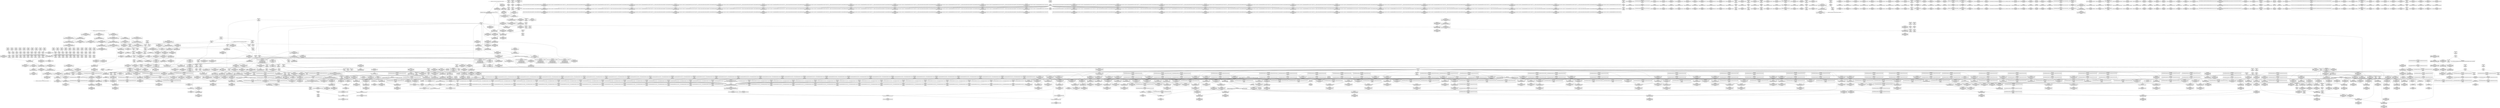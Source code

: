 digraph {
	CE0x3eb0e00 [shape=record,shape=Mrecord,label="{CE0x3eb0e00|selinux_socket_create:_tmp26|security/selinux/hooks.c,3988|*SummSource*}"]
	CE0x3f6cc10 [shape=record,shape=Mrecord,label="{CE0x3f6cc10|i16_30|*Constant*}"]
	CE0x3feec10 [shape=record,shape=Mrecord,label="{CE0x3feec10|default_protocol_dgram:_tmp10|security/selinux/hooks.c,1167}"]
	CE0x3f9d500 [shape=record,shape=Mrecord,label="{CE0x3f9d500|i64*_null|*Constant*|*SummSource*}"]
	CE0x3f5c0b0 [shape=record,shape=Mrecord,label="{CE0x3f5c0b0|default_protocol_dgram:_cmp|security/selinux/hooks.c,1167}"]
	CE0x3ec83d0 [shape=record,shape=Mrecord,label="{CE0x3ec83d0|selinux_socket_create:_tmp2|*SummSink*}"]
	CE0x3f16240 [shape=record,shape=Mrecord,label="{CE0x3f16240|i32_9|*Constant*|*SummSource*}"]
	CE0x3f42cb0 [shape=record,shape=Mrecord,label="{CE0x3f42cb0|i32_10|*Constant*}"]
	CE0x3f34410 [shape=record,shape=Mrecord,label="{CE0x3f34410|socket_type_to_security_class:_tmp56|security/selinux/hooks.c,1234}"]
	CE0x3f1eed0 [shape=record,shape=Mrecord,label="{CE0x3f1eed0|__llvm_gcov_indirect_counter_increment:_tmp|*SummSink*}"]
	CE0x3f39a50 [shape=record,shape=Mrecord,label="{CE0x3f39a50|socket_sockcreate_sid:_sid2|security/selinux/hooks.c,3958}"]
	CE0x3eb65d0 [shape=record,shape=Mrecord,label="{CE0x3eb65d0|GLOBAL:_lockdep_rcu_suspicious|*Constant*|*SummSource*}"]
	CE0x3fe9d70 [shape=record,shape=Mrecord,label="{CE0x3fe9d70|default_protocol_stream:_tmp8}"]
	CE0x3fe5710 [shape=record,shape=Mrecord,label="{CE0x3fe5710|default_protocol_stream:_tmp4|security/selinux/hooks.c,1162|*SummSource*}"]
	CE0x3eba1b0 [shape=record,shape=Mrecord,label="{CE0x3eba1b0|i64_1|*Constant*}"]
	CE0x3eafe10 [shape=record,shape=Mrecord,label="{CE0x3eafe10|selinux_socket_create:_tmp15|security/selinux/hooks.c,3982|*SummSource*}"]
	CE0x3ee0840 [shape=record,shape=Mrecord,label="{CE0x3ee0840|_call_void___llvm_gcov_indirect_counter_increment(i32*___llvm_gcov_global_state_pred344,_i64**_getelementptr_inbounds_(_100_x_i64*_,_100_x_i64*_*___llvm_gcda_edge_table343,_i64_0,_i64_4)),_!dbg_!27715|security/selinux/hooks.c,1174}"]
	CE0x3fb4d60 [shape=record,shape=Mrecord,label="{CE0x3fb4d60|_call_void___llvm_gcov_indirect_counter_increment(i32*___llvm_gcov_global_state_pred344,_i64**_getelementptr_inbounds_(_100_x_i64*_,_100_x_i64*_*___llvm_gcda_edge_table343,_i64_0,_i64_92)),_!dbg_!27750|security/selinux/hooks.c,1220|*SummSink*}"]
	CE0x3eaffa0 [shape=record,shape=Mrecord,label="{CE0x3eaffa0|selinux_socket_create:_tmp16|security/selinux/hooks.c,3982|*SummSource*}"]
	CE0x3ed0160 [shape=record,shape=Mrecord,label="{CE0x3ed0160|selinux_socket_create:_tmp19|security/selinux/hooks.c,3982|*SummSource*}"]
	CE0x3f61ff0 [shape=record,shape=Mrecord,label="{CE0x3f61ff0|socket_type_to_security_class:_tmp54|security/selinux/hooks.c,1231}"]
	CE0x3f16920 [shape=record,shape=Mrecord,label="{CE0x3f16920|i32_13|*Constant*|*SummSource*}"]
	CE0x3ed5180 [shape=record,shape=Mrecord,label="{CE0x3ed5180|socket_type_to_security_class:_sw.bb10}"]
	CE0x3ef77d0 [shape=record,shape=Mrecord,label="{CE0x3ef77d0|socket_type_to_security_class:_tmp29|security/selinux/hooks.c,1204}"]
	CE0x3ee85b0 [shape=record,shape=Mrecord,label="{CE0x3ee85b0|selinux_socket_create:_tmp5|security/selinux/hooks.c,3982}"]
	CE0x3ea76d0 [shape=record,shape=Mrecord,label="{CE0x3ea76d0|i64_13|*Constant*|*SummSink*}"]
	CE0x3efa580 [shape=record,shape=Mrecord,label="{CE0x3efa580|_call_void___llvm_gcov_indirect_counter_increment(i32*___llvm_gcov_global_state_pred344,_i64**_getelementptr_inbounds_(_100_x_i64*_,_100_x_i64*_*___llvm_gcda_edge_table343,_i64_0,_i64_68)),_!dbg_!27744|security/selinux/hooks.c,1208}"]
	CE0x3f4b120 [shape=record,shape=Mrecord,label="{CE0x3f4b120|__llvm_gcov_indirect_counter_increment:_predecessor|Function::__llvm_gcov_indirect_counter_increment&Arg::predecessor::}"]
	CE0x3eb9cd0 [shape=record,shape=Mrecord,label="{CE0x3eb9cd0|get_current:_tmp1}"]
	CE0x3f6da80 [shape=record,shape=Mrecord,label="{CE0x3f6da80|i64*_getelementptr_inbounds_(_57_x_i64_,_57_x_i64_*___llvm_gcov_ctr342,_i64_0,_i64_56)|*Constant*|*SummSource*}"]
	CE0x3efe090 [shape=record,shape=Mrecord,label="{CE0x3efe090|selinux_socket_create:_tmp30|security/selinux/hooks.c,3992|*SummSource*}"]
	CE0x3f4d8d0 [shape=record,shape=Mrecord,label="{CE0x3f4d8d0|socket_type_to_security_class:_tobool7|security/selinux/hooks.c,1191|*SummSink*}"]
	CE0x3ecbdd0 [shape=record,shape=Mrecord,label="{CE0x3ecbdd0|0:_i32,_4:_i32,_8:_i32,_12:_i32,_20:_i32,_:_CMRE_20,24_|*MultipleSource*|security/selinux/hooks.c,3982|security/selinux/hooks.c,3982|security/selinux/hooks.c,3995|Function::socket_sockcreate_sid&Arg::tsec::}"]
	CE0x3fb20a0 [shape=record,shape=Mrecord,label="{CE0x3fb20a0|_call_void___llvm_gcov_indirect_counter_increment(i32*___llvm_gcov_global_state_pred344,_i64**_getelementptr_inbounds_(_100_x_i64*_,_100_x_i64*_*___llvm_gcda_edge_table343,_i64_0,_i64_88)),_!dbg_!27749|security/selinux/hooks.c,1218|*SummSource*}"]
	CE0x3f3d4b0 [shape=record,shape=Mrecord,label="{CE0x3f3d4b0|socket_type_to_security_class:_tmp12|security/selinux/hooks.c,1187}"]
	CE0x3eda3e0 [shape=record,shape=Mrecord,label="{CE0x3eda3e0|i64*_getelementptr_inbounds_(_18_x_i64_,_18_x_i64_*___llvm_gcov_ctr341,_i64_0,_i64_6)|*Constant*}"]
	CE0x3fb1a60 [shape=record,shape=Mrecord,label="{CE0x3fb1a60|_call_void___llvm_gcov_indirect_counter_increment(i32*___llvm_gcov_global_state_pred344,_i64**_getelementptr_inbounds_(_100_x_i64*_,_100_x_i64*_*___llvm_gcda_edge_table343,_i64_0,_i64_88)),_!dbg_!27749|security/selinux/hooks.c,1218}"]
	CE0x3f01970 [shape=record,shape=Mrecord,label="{CE0x3f01970|0:_i32,_:_SCMRE:_elem_0:default:}"]
	CE0x3ef9c10 [shape=record,shape=Mrecord,label="{CE0x3ef9c10|socket_type_to_security_class:_tmp31|security/selinux/hooks.c,1206}"]
	CE0x3fe7650 [shape=record,shape=Mrecord,label="{CE0x3fe7650|default_protocol_stream:_tmp10|security/selinux/hooks.c,1162|*SummSink*}"]
	CE0x3eb91e0 [shape=record,shape=Mrecord,label="{CE0x3eb91e0|i8*_getelementptr_inbounds_(_45_x_i8_,_45_x_i8_*_.str12,_i32_0,_i32_0)|*Constant*}"]
	CE0x3f32fe0 [shape=record,shape=Mrecord,label="{CE0x3f32fe0|i64*_getelementptr_inbounds_(_6_x_i64_,_6_x_i64_*___llvm_gcov_ctr347,_i64_0,_i64_4)|*Constant*}"]
	CE0x3f1ba40 [shape=record,shape=Mrecord,label="{CE0x3f1ba40|socket_type_to_security_class:_sw.bb18}"]
	CE0x3eff300 [shape=record,shape=Mrecord,label="{CE0x3eff300|selinux_socket_create:_tmp33|security/selinux/hooks.c,3993|*SummSink*}"]
	CE0x3f16a30 [shape=record,shape=Mrecord,label="{CE0x3f16a30|i32_13|*Constant*|*SummSink*}"]
	CE0x3f31ab0 [shape=record,shape=Mrecord,label="{CE0x3f31ab0|socket_type_to_security_class:_tmp|*SummSink*}"]
	CE0x3fa7570 [shape=record,shape=Mrecord,label="{CE0x3fa7570|i64*_getelementptr_inbounds_(_6_x_i64_,_6_x_i64_*___llvm_gcov_ctr347,_i64_0,_i64_0)|*Constant*}"]
	CE0x3fa94f0 [shape=record,shape=Mrecord,label="{CE0x3fa94f0|socket_type_to_security_class:_tmp35|security/selinux/hooks.c,1210|*SummSource*}"]
	CE0x3ed8c10 [shape=record,shape=Mrecord,label="{CE0x3ed8c10|GLOBAL:_current_task|Global_var:current_task|*SummSource*}"]
	CE0x3edbc50 [shape=record,shape=Mrecord,label="{CE0x3edbc50|selinux_socket_create:_tmp23|security/selinux/hooks.c,3987|*SummSink*}"]
	CE0x3f1d9e0 [shape=record,shape=Mrecord,label="{CE0x3f1d9e0|socket_type_to_security_class:_sw.bb1|*SummSource*}"]
	CE0x3e9b090 [shape=record,shape=Mrecord,label="{CE0x3e9b090|selinux_socket_create:_tmp|*SummSink*}"]
	CE0x3f3d110 [shape=record,shape=Mrecord,label="{CE0x3f3d110|socket_type_to_security_class:_tmp11|security/selinux/hooks.c,1186|*SummSink*}"]
	CE0x3f6a6f0 [shape=record,shape=Mrecord,label="{CE0x3f6a6f0|i16_35|*Constant*|*SummSource*}"]
	CE0x3fbbfe0 [shape=record,shape=Mrecord,label="{CE0x3fbbfe0|i64**_getelementptr_inbounds_(_100_x_i64*_,_100_x_i64*_*___llvm_gcda_edge_table343,_i64_0,_i64_56)|*Constant*}"]
	CE0x3ef7100 [shape=record,shape=Mrecord,label="{CE0x3ef7100|socket_type_to_security_class:_tmp28|security/selinux/hooks.c,1204|*SummSource*}"]
	CE0x3feda90 [shape=record,shape=Mrecord,label="{CE0x3feda90|default_protocol_dgram:_tmp4|security/selinux/hooks.c,1167|*SummSink*}"]
	CE0x3eb0a70 [shape=record,shape=Mrecord,label="{CE0x3eb0a70|selinux_socket_create:_kern|Function::selinux_socket_create&Arg::kern::}"]
	CE0x3f2e7e0 [shape=record,shape=Mrecord,label="{CE0x3f2e7e0|socket_type_to_security_class:_sw.bb18|*SummSource*}"]
	CE0x3fb0ec0 [shape=record,shape=Mrecord,label="{CE0x3fb0ec0|socket_type_to_security_class:_tmp41|security/selinux/hooks.c,1216|*SummSink*}"]
	CE0x4ba6c80 [shape=record,shape=Mrecord,label="{CE0x4ba6c80|i64*_getelementptr_inbounds_(_18_x_i64_,_18_x_i64_*___llvm_gcov_ctr341,_i64_0,_i64_8)|*Constant*|*SummSink*}"]
	CE0x3ebe680 [shape=record,shape=Mrecord,label="{CE0x3ebe680|selinux_socket_create:_tmp27|security/selinux/hooks.c,3988|*SummSink*}"]
	CE0x3fa7b30 [shape=record,shape=Mrecord,label="{CE0x3fa7b30|socket_type_to_security_class:_tmp34|security/selinux/hooks.c,1210}"]
	CE0x3eccb70 [shape=record,shape=Mrecord,label="{CE0x3eccb70|selinux_socket_create:_security|security/selinux/hooks.c,3982}"]
	CE0x3fa54e0 [shape=record,shape=Mrecord,label="{CE0x3fa54e0|COLLAPSED:_GCMRE___llvm_gcov_ctr346_internal_global_5_x_i64_zeroinitializer:_elem_0:default:}"]
	CE0x3ec5600 [shape=record,shape=Mrecord,label="{CE0x3ec5600|socket_sockcreate_sid:_entry|*SummSink*}"]
	CE0x3f2f930 [shape=record,shape=Mrecord,label="{CE0x3f2f930|socket_type_to_security_class:_return|*SummSource*}"]
	CE0x3fa15c0 [shape=record,shape=Mrecord,label="{CE0x3fa15c0|socket_sockcreate_sid:_tmp11|security/selinux/hooks.c,3958|*SummSource*}"]
	CE0x3f504a0 [shape=record,shape=Mrecord,label="{CE0x3f504a0|socket_sockcreate_sid:_tmp|*SummSink*}"]
	CE0x3f2e530 [shape=record,shape=Mrecord,label="{CE0x3f2e530|i32_-1|*Constant*|*SummSource*}"]
	CE0x3edfc30 [shape=record,shape=Mrecord,label="{CE0x3edfc30|socket_type_to_security_class:_call|security/selinux/hooks.c,1186|*SummSink*}"]
	CE0x3f401e0 [shape=record,shape=Mrecord,label="{CE0x3f401e0|i64_25|*Constant*}"]
	CE0x3f2ff10 [shape=record,shape=Mrecord,label="{CE0x3f2ff10|socket_sockcreate_sid:_tmp3|security/selinux/hooks.c,3953}"]
	CE0x3f9e2a0 [shape=record,shape=Mrecord,label="{CE0x3f9e2a0|__llvm_gcov_indirect_counter_increment:_tmp3}"]
	CE0x3fea790 [shape=record,shape=Mrecord,label="{CE0x3fea790|default_protocol_stream:_tmp9|security/selinux/hooks.c,1162}"]
	CE0x3ea46e0 [shape=record,shape=Mrecord,label="{CE0x3ea46e0|selinux_socket_create:_land.lhs.true|*SummSink*}"]
	CE0x3fa71b0 [shape=record,shape=Mrecord,label="{CE0x3fa71b0|default_protocol_stream:_bb|*SummSource*}"]
	CE0x3f63500 [shape=record,shape=Mrecord,label="{CE0x3f63500|socket_type_to_security_class:_tmp55|security/selinux/hooks.c,1231}"]
	CE0x3fece50 [shape=record,shape=Mrecord,label="{CE0x3fece50|default_protocol_dgram:_lor.end}"]
	CE0x3f3be00 [shape=record,shape=Mrecord,label="{CE0x3f3be00|i64**_getelementptr_inbounds_(_100_x_i64*_,_100_x_i64*_*___llvm_gcda_edge_table343,_i64_0,_i64_48)|*Constant*}"]
	CE0x3f3ad00 [shape=record,shape=Mrecord,label="{CE0x3f3ad00|_call_void___llvm_gcov_indirect_counter_increment(i32*___llvm_gcov_global_state_pred344,_i64**_getelementptr_inbounds_(_100_x_i64*_,_100_x_i64*_*___llvm_gcda_edge_table343,_i64_0,_i64_48)),_!dbg_!27731|security/selinux/hooks.c,1191|*SummSink*}"]
	CE0x3f317b0 [shape=record,shape=Mrecord,label="{CE0x3f317b0|__llvm_gcov_indirect_counter_increment:_exit|*SummSource*}"]
	CE0x3f14990 [shape=record,shape=Mrecord,label="{CE0x3f14990|i64**_getelementptr_inbounds_(_100_x_i64*_,_100_x_i64*_*___llvm_gcda_edge_table343,_i64_0,_i64_40)|*Constant*|*SummSource*}"]
	CE0x3ed3ed0 [shape=record,shape=Mrecord,label="{CE0x3ed3ed0|selinux_socket_create:_tmp18|security/selinux/hooks.c,3982}"]
	CE0x3ec89b0 [shape=record,shape=Mrecord,label="{CE0x3ec89b0|selinux_socket_create:_cred|security/selinux/hooks.c,3982|*SummSink*}"]
	CE0x3ef55a0 [shape=record,shape=Mrecord,label="{CE0x3ef55a0|i64*_getelementptr_inbounds_(_57_x_i64_,_57_x_i64_*___llvm_gcov_ctr342,_i64_0,_i64_27)|*Constant*|*SummSink*}"]
	CE0x3ed9280 [shape=record,shape=Mrecord,label="{CE0x3ed9280|i8_1|*Constant*|*SummSink*}"]
	CE0x3ea78f0 [shape=record,shape=Mrecord,label="{CE0x3ea78f0|i64_14|*Constant*|*SummSink*}"]
	CE0x3ef5610 [shape=record,shape=Mrecord,label="{CE0x3ef5610|socket_type_to_security_class:_tmp22|security/selinux/hooks.c,1194|*SummSink*}"]
	CE0x3ef9690 [shape=record,shape=Mrecord,label="{CE0x3ef9690|i64*_getelementptr_inbounds_(_57_x_i64_,_57_x_i64_*___llvm_gcov_ctr342,_i64_0,_i64_42)|*Constant*|*SummSource*}"]
	CE0x3ee1f00 [shape=record,shape=Mrecord,label="{CE0x3ee1f00|selinux_socket_create:_tmp10|security/selinux/hooks.c,3982|*SummSource*}"]
	CE0x3f1bc30 [shape=record,shape=Mrecord,label="{CE0x3f1bc30|socket_sockcreate_sid:_tmp3|security/selinux/hooks.c,3953|*SummSource*}"]
	CE0x3ef59a0 [shape=record,shape=Mrecord,label="{CE0x3ef59a0|socket_type_to_security_class:_tmp23|security/selinux/hooks.c,1194}"]
	CE0x3eb8690 [shape=record,shape=Mrecord,label="{CE0x3eb8690|selinux_socket_create:_tobool1|security/selinux/hooks.c,3982}"]
	CE0x3f4f7b0 [shape=record,shape=Mrecord,label="{CE0x3f4f7b0|_call_void___llvm_gcov_indirect_counter_increment(i32*___llvm_gcov_global_state_pred344,_i64**_getelementptr_inbounds_(_100_x_i64*_,_100_x_i64*_*___llvm_gcda_edge_table343,_i64_0,_i64_32)),_!dbg_!27718|security/selinux/hooks.c,1177|*SummSource*}"]
	CE0x3f6a900 [shape=record,shape=Mrecord,label="{CE0x3f6a900|i16_16|*Constant*}"]
	CE0x3f6a090 [shape=record,shape=Mrecord,label="{CE0x3f6a090|i16_20|*Constant*|*SummSource*}"]
	CE0x3f14d90 [shape=record,shape=Mrecord,label="{CE0x3f14d90|i64*_getelementptr_inbounds_(_57_x_i64_,_57_x_i64_*___llvm_gcov_ctr342,_i64_0,_i64_29)|*Constant*|*SummSource*}"]
	CE0x3f1c8a0 [shape=record,shape=Mrecord,label="{CE0x3f1c8a0|socket_type_to_security_class:_sw.bb15|*SummSource*}"]
	CE0x3f2fb40 [shape=record,shape=Mrecord,label="{CE0x3f2fb40|socket_type_to_security_class:_sw.bb2}"]
	CE0x3fa4e60 [shape=record,shape=Mrecord,label="{CE0x3fa4e60|default_protocol_stream:_tmp1}"]
	CE0x3ee27e0 [shape=record,shape=Mrecord,label="{CE0x3ee27e0|selinux_socket_create:_call4|security/selinux/hooks.c,3982}"]
	CE0x3f19a00 [shape=record,shape=Mrecord,label="{CE0x3f19a00|i32_14|*Constant*}"]
	CE0x3ef4070 [shape=record,shape=Mrecord,label="{CE0x3ef4070|selinux_socket_create:_sid|security/selinux/hooks.c,3995}"]
	CE0x3ed4f70 [shape=record,shape=Mrecord,label="{CE0x3ed4f70|socket_type_to_security_class:_if.else|*SummSource*}"]
	CE0x3f26280 [shape=record,shape=Mrecord,label="{CE0x3f26280|selinux_socket_create:_tmp39|security/selinux/hooks.c,3996|*SummSink*}"]
	CE0x3f16510 [shape=record,shape=Mrecord,label="{CE0x3f16510|i32_4|*Constant*}"]
	CE0x3f70310 [shape=record,shape=Mrecord,label="{CE0x3f70310|default_protocol_dgram:_tmp7|security/selinux/hooks.c,1167|*SummSink*}"]
	CE0x3f2b0d0 [shape=record,shape=Mrecord,label="{CE0x3f2b0d0|socket_type_to_security_class:_tmp19|security/selinux/hooks.c,1191}"]
	CE0x3ed0bb0 [shape=record,shape=Mrecord,label="{CE0x3ed0bb0|selinux_socket_create:_tobool|security/selinux/hooks.c,3982|*SummSink*}"]
	CE0x3fba4b0 [shape=record,shape=Mrecord,label="{CE0x3fba4b0|socket_type_to_security_class:_tmp46|security/selinux/hooks.c,1222|*SummSink*}"]
	CE0x3f21400 [shape=record,shape=Mrecord,label="{CE0x3f21400|socket_sockcreate_sid:_retval.0|*SummSink*}"]
	CE0x3fea130 [shape=record,shape=Mrecord,label="{CE0x3fea130|default_protocol_stream:_tmp8|*SummSink*}"]
	CE0x3ef9370 [shape=record,shape=Mrecord,label="{CE0x3ef9370|i64*_getelementptr_inbounds_(_57_x_i64_,_57_x_i64_*___llvm_gcov_ctr342,_i64_0,_i64_42)|*Constant*}"]
	CE0x3f33a60 [shape=record,shape=Mrecord,label="{CE0x3f33a60|_call_void___llvm_gcov_indirect_counter_increment(i32*___llvm_gcov_global_state_pred344,_i64**_getelementptr_inbounds_(_100_x_i64*_,_100_x_i64*_*___llvm_gcda_edge_table343,_i64_0,_i64_0)),_!dbg_!27756|security/selinux/hooks.c,1234|*SummSink*}"]
	CE0x3f40170 [shape=record,shape=Mrecord,label="{CE0x3f40170|socket_type_to_security_class:_tmp20|security/selinux/hooks.c,1192|*SummSource*}"]
	CE0x3f6f660 [shape=record,shape=Mrecord,label="{CE0x3f6f660|i64*_getelementptr_inbounds_(_5_x_i64_,_5_x_i64_*___llvm_gcov_ctr346,_i64_0,_i64_3)|*Constant*}"]
	CE0x3f6ce40 [shape=record,shape=Mrecord,label="{CE0x3f6ce40|i16_30|*Constant*|*SummSink*}"]
	CE0x3f19b20 [shape=record,shape=Mrecord,label="{CE0x3f19b20|i32_14|*Constant*|*SummSource*}"]
	CE0x3ed4960 [shape=record,shape=Mrecord,label="{CE0x3ed4960|socket_type_to_security_class:_sw.bb5|*SummSource*}"]
	CE0x3f3dc30 [shape=record,shape=Mrecord,label="{CE0x3f3dc30|i64*_getelementptr_inbounds_(_57_x_i64_,_57_x_i64_*___llvm_gcov_ctr342,_i64_0,_i64_22)|*Constant*|*SummSink*}"]
	CE0x3f280c0 [shape=record,shape=Mrecord,label="{CE0x3f280c0|i32_2|*Constant*}"]
	CE0x3ed0640 [shape=record,shape=Mrecord,label="{CE0x3ed0640|selinux_socket_create:_tmp4|security/selinux/hooks.c,3982|*SummSink*}"]
	CE0x3ea6aa0 [shape=record,shape=Mrecord,label="{CE0x3ea6aa0|i64*_getelementptr_inbounds_(_18_x_i64_,_18_x_i64_*___llvm_gcov_ctr341,_i64_0,_i64_6)|*Constant*|*SummSource*}"]
	CE0x3f6ab30 [shape=record,shape=Mrecord,label="{CE0x3f6ab30|i16_16|*Constant*|*SummSink*}"]
	CE0x3ed0850 [shape=record,shape=Mrecord,label="{CE0x3ed0850|i32_3982|*Constant*|*SummSource*}"]
	CE0x3ebc810 [shape=record,shape=Mrecord,label="{CE0x3ebc810|selinux_socket_create:_family|Function::selinux_socket_create&Arg::family::}"]
	CE0x3f1cb00 [shape=record,shape=Mrecord,label="{CE0x3f1cb00|socket_type_to_security_class:_sw.bb24}"]
	CE0x3eb81c0 [shape=record,shape=Mrecord,label="{CE0x3eb81c0|selinux_socket_create:_tmp29|security/selinux/hooks.c,3992|*SummSink*}"]
	CE0x3eb26f0 [shape=record,shape=Mrecord,label="{CE0x3eb26f0|selinux_socket_create:_tmp20|security/selinux/hooks.c,3982|*SummSink*}"]
	CE0x3f26ee0 [shape=record,shape=Mrecord,label="{CE0x3f26ee0|_ret_i32_%retval.0,_!dbg_!27764|security/selinux/hooks.c,3996|*SummSource*}"]
	CE0x3ece9b0 [shape=record,shape=Mrecord,label="{CE0x3ece9b0|selinux_socket_create:_call11|security/selinux/hooks.c,3990|*SummSource*}"]
	CE0x3f1c9c0 [shape=record,shape=Mrecord,label="{CE0x3f1c9c0|socket_type_to_security_class:_sw.bb15|*SummSink*}"]
	CE0x3f2aa80 [shape=record,shape=Mrecord,label="{CE0x3f2aa80|i64_0|*Constant*}"]
	CE0x3f700a0 [shape=record,shape=Mrecord,label="{CE0x3f700a0|default_protocol_dgram:_tmp7|security/selinux/hooks.c,1167}"]
	CE0x3eb8fe0 [shape=record,shape=Mrecord,label="{CE0x3eb8fe0|get_current:_tmp1|*SummSource*}"]
	CE0x3f1c7a0 [shape=record,shape=Mrecord,label="{CE0x3f1c7a0|socket_type_to_security_class:_sw.bb15}"]
	CE0x3f4a370 [shape=record,shape=Mrecord,label="{CE0x3f4a370|i64**_getelementptr_inbounds_(_100_x_i64*_,_100_x_i64*_*___llvm_gcda_edge_table343,_i64_0,_i64_36)|*Constant*|*SummSource*}"]
	CE0x3ecab50 [shape=record,shape=Mrecord,label="{CE0x3ecab50|i64_5|*Constant*}"]
	CE0x3f40f10 [shape=record,shape=Mrecord,label="{CE0x3f40f10|socket_type_to_security_class:_tmp17|security/selinux/hooks.c,1191|*SummSource*}"]
	CE0x3ed9640 [shape=record,shape=Mrecord,label="{CE0x3ed9640|socket_type_to_security_class:_sw.bb3|*SummSink*}"]
	CE0x3f39bb0 [shape=record,shape=Mrecord,label="{CE0x3f39bb0|socket_sockcreate_sid:_sid2|security/selinux/hooks.c,3958|*SummSource*}"]
	CE0x3ecf050 [shape=record,shape=Mrecord,label="{CE0x3ecf050|GLOBAL:_socket_type_to_security_class|*Constant*|*SummSource*}"]
	CE0x3eb3a50 [shape=record,shape=Mrecord,label="{CE0x3eb3a50|socket_type_to_security_class:_type|Function::socket_type_to_security_class&Arg::type::|*SummSink*}"]
	CE0x3fe58d0 [shape=record,shape=Mrecord,label="{CE0x3fe58d0|default_protocol_stream:_tmp4|security/selinux/hooks.c,1162|*SummSink*}"]
	CE0x3ef4ec0 [shape=record,shape=Mrecord,label="{CE0x3ef4ec0|socket_type_to_security_class:_tmp22|security/selinux/hooks.c,1194}"]
	CE0x3fb32d0 [shape=record,shape=Mrecord,label="{CE0x3fb32d0|i64**_getelementptr_inbounds_(_100_x_i64*_,_100_x_i64*_*___llvm_gcda_edge_table343,_i64_0,_i64_88)|*Constant*|*SummSink*}"]
	CE0x3f5e420 [shape=record,shape=Mrecord,label="{CE0x3f5e420|default_protocol_dgram:_tmp|*SummSink*}"]
	CE0x3eb1180 [shape=record,shape=Mrecord,label="{CE0x3eb1180|selinux_socket_create:_tobool8|security/selinux/hooks.c,3987|*SummSink*}"]
	CE0x3ec6330 [shape=record,shape=Mrecord,label="{CE0x3ec6330|socket_sockcreate_sid:_socksid|Function::socket_sockcreate_sid&Arg::socksid::|*SummSink*}"]
	CE0x3fbf620 [shape=record,shape=Mrecord,label="{CE0x3fbf620|i64*_getelementptr_inbounds_(_57_x_i64_,_57_x_i64_*___llvm_gcov_ctr342,_i64_0,_i64_52)|*Constant*|*SummSink*}"]
	CE0x3f29db0 [shape=record,shape=Mrecord,label="{CE0x3f29db0|i64_20|*Constant*}"]
	CE0x3f3a300 [shape=record,shape=Mrecord,label="{CE0x3f3a300|socket_sockcreate_sid:_tmp13|*LoadInst*|security/selinux/hooks.c,3958|*SummSink*}"]
	CE0x3f445c0 [shape=record,shape=Mrecord,label="{CE0x3f445c0|socket_type_to_security_class:_if.then|*SummSink*}"]
	CE0x3ea7390 [shape=record,shape=Mrecord,label="{CE0x3ea7390|i64_13|*Constant*}"]
	CE0x3f4b930 [shape=record,shape=Mrecord,label="{CE0x3f4b930|_call_void_mcount()_#3|*SummSource*}"]
	CE0x3fb63f0 [shape=record,shape=Mrecord,label="{CE0x3fb63f0|_call_void___llvm_gcov_indirect_counter_increment(i32*___llvm_gcov_global_state_pred344,_i64**_getelementptr_inbounds_(_100_x_i64*_,_100_x_i64*_*___llvm_gcda_edge_table343,_i64_0,_i64_96)),_!dbg_!27751|security/selinux/hooks.c,1222|*SummSink*}"]
	CE0x3f16d70 [shape=record,shape=Mrecord,label="{CE0x3f16d70|i32_7|*Constant*|*SummSink*}"]
	CE0x3ee0740 [shape=record,shape=Mrecord,label="{CE0x3ee0740|i32_17|*Constant*|*SummSink*}"]
	CE0x3eda6c0 [shape=record,shape=Mrecord,label="{CE0x3eda6c0|socket_type_to_security_class:_sw.bb20|*SummSink*}"]
	CE0x3f01b30 [shape=record,shape=Mrecord,label="{CE0x3f01b30|selinux_socket_create:_tmp37|security/selinux/hooks.c,3995|*SummSource*}"]
	CE0x3ebccd0 [shape=record,shape=Mrecord,label="{CE0x3ebccd0|socket_type_to_security_class:_family|Function::socket_type_to_security_class&Arg::family::|*SummSink*}"]
	CE0x3ec3f10 [shape=record,shape=Mrecord,label="{CE0x3ec3f10|socket_type_to_security_class:_tmp5|security/selinux/hooks.c,1179}"]
	CE0x3fba440 [shape=record,shape=Mrecord,label="{CE0x3fba440|i64*_getelementptr_inbounds_(_57_x_i64_,_57_x_i64_*___llvm_gcov_ctr342,_i64_0,_i64_50)|*Constant*|*SummSink*}"]
	CE0x3fa0f00 [shape=record,shape=Mrecord,label="{CE0x3fa0f00|default_protocol_stream:_cmp|security/selinux/hooks.c,1162|*SummSink*}"]
	CE0x3eb1000 [shape=record,shape=Mrecord,label="{CE0x3eb1000|selinux_socket_create:_tobool8|security/selinux/hooks.c,3987|*SummSource*}"]
	CE0x3ec3820 [shape=record,shape=Mrecord,label="{CE0x3ec3820|socket_type_to_security_class:_tmp4|security/selinux/hooks.c,1179|*SummSource*}"]
	CE0x3fa1400 [shape=record,shape=Mrecord,label="{CE0x3fa1400|socket_sockcreate_sid:_tmp11|security/selinux/hooks.c,3958}"]
	CE0x3efdf60 [shape=record,shape=Mrecord,label="{CE0x3efdf60|selinux_socket_create:_tmp30|security/selinux/hooks.c,3992}"]
	CE0x3f04420 [shape=record,shape=Mrecord,label="{CE0x3f04420|i32_8|*Constant*|*SummSink*}"]
	CE0x3edee90 [shape=record,shape=Mrecord,label="{CE0x3edee90|_call_void___llvm_gcov_indirect_counter_increment(i32*___llvm_gcov_global_state_pred344,_i64**_getelementptr_inbounds_(_100_x_i64*_,_100_x_i64*_*___llvm_gcda_edge_table343,_i64_0,_i64_44)),_!dbg_!27724|security/selinux/hooks.c,1186|*SummSource*}"]
	CE0x3edd160 [shape=record,shape=Mrecord,label="{CE0x3edd160|default_protocol_stream:_protocol|Function::default_protocol_stream&Arg::protocol::|*SummSink*}"]
	CE0x3f6cb10 [shape=record,shape=Mrecord,label="{CE0x3f6cb10|i16_22|*Constant*|*SummSink*}"]
	CE0x3f4e1e0 [shape=record,shape=Mrecord,label="{CE0x3f4e1e0|__llvm_gcov_indirect_counter_increment:_tmp5}"]
	CE0x3fafbb0 [shape=record,shape=Mrecord,label="{CE0x3fafbb0|socket_type_to_security_class:_tmp40|security/selinux/hooks.c,1216}"]
	CE0x3f697a0 [shape=record,shape=Mrecord,label="{CE0x3f697a0|i16_34|*Constant*}"]
	CE0x3f4ea50 [shape=record,shape=Mrecord,label="{CE0x3f4ea50|socket_sockcreate_sid:_return}"]
	"CONST[source:2(external),value:2(dynamic)][purpose:{subject}]"
	CE0x52b8e10 [shape=record,shape=Mrecord,label="{CE0x52b8e10|selinux_socket_create:_land.lhs.true2}"]
	CE0x3e9c240 [shape=record,shape=Mrecord,label="{CE0x3e9c240|selinux_socket_create:_if.then14|*SummSink*}"]
	CE0x3efbc30 [shape=record,shape=Mrecord,label="{CE0x3efbc30|socket_type_to_security_class:_tmp33|security/selinux/hooks.c,1208|*SummSink*}"]
	CE0x3f01cd0 [shape=record,shape=Mrecord,label="{CE0x3f01cd0|selinux_socket_create:_tmp37|security/selinux/hooks.c,3995|*SummSink*}"]
	CE0x3ee0f00 [shape=record,shape=Mrecord,label="{CE0x3ee0f00|i64*_getelementptr_inbounds_(_57_x_i64_,_57_x_i64_*___llvm_gcov_ctr342,_i64_0,_i64_13)|*Constant*|*SummSink*}"]
	CE0x3f2a8e0 [shape=record,shape=Mrecord,label="{CE0x3f2a8e0|GLOBAL:___llvm_gcov_ctr342|Global_var:__llvm_gcov_ctr342|*SummSink*}"]
	CE0x3fb2e20 [shape=record,shape=Mrecord,label="{CE0x3fb2e20|i64**_getelementptr_inbounds_(_100_x_i64*_,_100_x_i64*_*___llvm_gcda_edge_table343,_i64_0,_i64_88)|*Constant*}"]
	CE0x3f40660 [shape=record,shape=Mrecord,label="{CE0x3f40660|i64_24|*Constant*|*SummSource*}"]
	CE0x3fb4be0 [shape=record,shape=Mrecord,label="{CE0x3fb4be0|_call_void___llvm_gcov_indirect_counter_increment(i32*___llvm_gcov_global_state_pred344,_i64**_getelementptr_inbounds_(_100_x_i64*_,_100_x_i64*_*___llvm_gcda_edge_table343,_i64_0,_i64_92)),_!dbg_!27750|security/selinux/hooks.c,1220|*SummSource*}"]
	CE0x3efcaf0 [shape=record,shape=Mrecord,label="{CE0x3efcaf0|_call_void___llvm_gcov_indirect_counter_increment(i32*___llvm_gcov_global_state_pred344,_i64**_getelementptr_inbounds_(_100_x_i64*_,_100_x_i64*_*___llvm_gcda_edge_table343,_i64_0,_i64_72)),_!dbg_!27745|security/selinux/hooks.c,1210|*SummSink*}"]
	CE0x3f431b0 [shape=record,shape=Mrecord,label="{CE0x3f431b0|socket_type_to_security_class:_sw.bb14}"]
	CE0x3f51880 [shape=record,shape=Mrecord,label="{CE0x3f51880|default_protocol_stream:_lor.rhs|*SummSink*}"]
	CE0x3f1b7e0 [shape=record,shape=Mrecord,label="{CE0x3f1b7e0|socket_type_to_security_class:_sw.bb24|*SummSource*}"]
	CE0x3f6c8e0 [shape=record,shape=Mrecord,label="{CE0x3f6c8e0|i16_22|*Constant*}"]
	CE0x3efb0b0 [shape=record,shape=Mrecord,label="{CE0x3efb0b0|i64**_getelementptr_inbounds_(_100_x_i64*_,_100_x_i64*_*___llvm_gcda_edge_table343,_i64_0,_i64_68)|*Constant*}"]
	CE0x3fef4b0 [shape=record,shape=Mrecord,label="{CE0x3fef4b0|default_protocol_dgram:_lor.ext|security/selinux/hooks.c,1167|*SummSink*}"]
	CE0x3fa7480 [shape=record,shape=Mrecord,label="{CE0x3fa7480|i64*_getelementptr_inbounds_(_5_x_i64_,_5_x_i64_*___llvm_gcov_ctr345,_i64_0,_i64_0)|*Constant*|*SummSink*}"]
	CE0x3f22270 [shape=record,shape=Mrecord,label="{CE0x3f22270|socket_sockcreate_sid:_tmp15|security/selinux/hooks.c,3960|*SummSink*}"]
	CE0x3eb3310 [shape=record,shape=Mrecord,label="{CE0x3eb3310|socket_type_to_security_class:_sw.epilog|*SummSource*}"]
	CE0x3f720c0 [shape=record,shape=Mrecord,label="{CE0x3f720c0|_call_void___llvm_gcov_indirect_counter_increment(i32*___llvm_gcov_global_state_pred344,_i64**_getelementptr_inbounds_(_100_x_i64*_,_100_x_i64*_*___llvm_gcda_edge_table343,_i64_0,_i64_40)),_!dbg_!27738|security/selinux/hooks.c,1198}"]
	CE0x3f4fcb0 [shape=record,shape=Mrecord,label="{CE0x3f4fcb0|socket_sockcreate_sid:_tmp8|security/selinux/hooks.c,3954}"]
	CE0x3f1c3c0 [shape=record,shape=Mrecord,label="{CE0x3f1c3c0|socket_sockcreate_sid:_tmp1}"]
	CE0x3fe9560 [shape=record,shape=Mrecord,label="{CE0x3fe9560|default_protocol_stream:_cmp1|security/selinux/hooks.c,1162}"]
	CE0x3f1d300 [shape=record,shape=Mrecord,label="{CE0x3f1d300|socket_type_to_security_class:_if.then8|*SummSource*}"]
	CE0x3ebb470 [shape=record,shape=Mrecord,label="{CE0x3ebb470|_ret_i16_%retval.0,_!dbg_!27757|security/selinux/hooks.c,1235|*SummSink*}"]
	CE0x3f9da80 [shape=record,shape=Mrecord,label="{CE0x3f9da80|default_protocol_dgram:_bb|*SummSource*}"]
	CE0x3f25f50 [shape=record,shape=Mrecord,label="{CE0x3f25f50|i64*_getelementptr_inbounds_(_18_x_i64_,_18_x_i64_*___llvm_gcov_ctr341,_i64_0,_i64_17)|*Constant*}"]
	CE0x3f71520 [shape=record,shape=Mrecord,label="{CE0x3f71520|socket_type_to_security_class:_tmp25|security/selinux/hooks.c,1196|*SummSink*}"]
	CE0x3fa7660 [shape=record,shape=Mrecord,label="{CE0x3fa7660|i64*_getelementptr_inbounds_(_6_x_i64_,_6_x_i64_*___llvm_gcov_ctr347,_i64_0,_i64_0)|*Constant*|*SummSource*}"]
	CE0x3f3a970 [shape=record,shape=Mrecord,label="{CE0x3f3a970|socket_type_to_security_class:_call6|security/selinux/hooks.c,1191|*SummSource*}"]
	CE0x3fabfa0 [shape=record,shape=Mrecord,label="{CE0x3fabfa0|socket_type_to_security_class:_tmp37|security/selinux/hooks.c,1212|*SummSource*}"]
	CE0x3ed5080 [shape=record,shape=Mrecord,label="{CE0x3ed5080|socket_type_to_security_class:_if.else|*SummSink*}"]
	CE0x3e9c660 [shape=record,shape=Mrecord,label="{CE0x3e9c660|i32_1|*Constant*|*SummSink*}"]
	CE0x3ea1ea0 [shape=record,shape=Mrecord,label="{CE0x3ea1ea0|selinux_socket_create:_call|security/selinux/hooks.c,3982}"]
	CE0x3ef0e20 [shape=record,shape=Mrecord,label="{CE0x3ef0e20|default_protocol_stream:_tmp1|*SummSink*}"]
	CE0x3ee0210 [shape=record,shape=Mrecord,label="{CE0x3ee0210|i32_5|*Constant*}"]
	CE0x3fadca0 [shape=record,shape=Mrecord,label="{CE0x3fadca0|i64**_getelementptr_inbounds_(_100_x_i64*_,_100_x_i64*_*___llvm_gcda_edge_table343,_i64_0,_i64_80)|*Constant*|*SummSink*}"]
	CE0x3ee0f70 [shape=record,shape=Mrecord,label="{CE0x3ee0f70|socket_type_to_security_class:_tmp2|security/selinux/hooks.c,1177|*SummSink*}"]
	CE0x3fe7490 [shape=record,shape=Mrecord,label="{CE0x3fe7490|default_protocol_stream:_tmp10|security/selinux/hooks.c,1162|*SummSource*}"]
	CE0x3f20730 [shape=record,shape=Mrecord,label="{CE0x3f20730|socket_sockcreate_sid:_call|security/selinux/hooks.c,3958|*SummSink*}"]
	CE0x3eb8580 [shape=record,shape=Mrecord,label="{CE0x3eb8580|0:_i8,_:_GCMR_selinux_socket_create.__warned_internal_global_i8_0,_section_.data.unlikely_,_align_1:_elem_0:default:}"]
	CE0x3f338e0 [shape=record,shape=Mrecord,label="{CE0x3f338e0|_call_void___llvm_gcov_indirect_counter_increment(i32*___llvm_gcov_global_state_pred344,_i64**_getelementptr_inbounds_(_100_x_i64*_,_100_x_i64*_*___llvm_gcda_edge_table343,_i64_0,_i64_0)),_!dbg_!27756|security/selinux/hooks.c,1234|*SummSource*}"]
	CE0x3f69c40 [shape=record,shape=Mrecord,label="{CE0x3f69c40|i16_15|*Constant*}"]
	CE0x3f24860 [shape=record,shape=Mrecord,label="{CE0x3f24860|avc_has_perm:_requested|Function::avc_has_perm&Arg::requested::|*SummSource*}"]
	CE0x3ef2160 [shape=record,shape=Mrecord,label="{CE0x3ef2160|i64*_getelementptr_inbounds_(_57_x_i64_,_57_x_i64_*___llvm_gcov_ctr342,_i64_0,_i64_49)|*Constant*|*SummSource*}"]
	CE0x3eb3c40 [shape=record,shape=Mrecord,label="{CE0x3eb3c40|socket_type_to_security_class:_type|Function::socket_type_to_security_class&Arg::type::|*SummSource*}"]
	CE0x3f463d0 [shape=record,shape=Mrecord,label="{CE0x3f463d0|socket_type_to_security_class:_tmp14|security/selinux/hooks.c,1189}"]
	CE0x3f14a00 [shape=record,shape=Mrecord,label="{CE0x3f14a00|i64**_getelementptr_inbounds_(_100_x_i64*_,_100_x_i64*_*___llvm_gcda_edge_table343,_i64_0,_i64_40)|*Constant*|*SummSink*}"]
	CE0x3edc090 [shape=record,shape=Mrecord,label="{CE0x3edc090|selinux_socket_create:_tmp24|security/selinux/hooks.c,3987|*SummSource*}"]
	CE0x3f03330 [shape=record,shape=Mrecord,label="{CE0x3f03330|avc_has_perm:_requested|Function::avc_has_perm&Arg::requested::|*SummSink*}"]
	CE0x3f17080 [shape=record,shape=Mrecord,label="{CE0x3f17080|_call_void___llvm_gcov_indirect_counter_increment(i32*___llvm_gcov_global_state_pred344,_i64**_getelementptr_inbounds_(_100_x_i64*_,_100_x_i64*_*___llvm_gcda_edge_table343,_i64_0,_i64_60)),_!dbg_!27741|security/selinux/hooks.c,1204|*SummSink*}"]
	CE0x3f9dc50 [shape=record,shape=Mrecord,label="{CE0x3f9dc50|i64*_getelementptr_inbounds_(_5_x_i64_,_5_x_i64_*___llvm_gcov_ctr346,_i64_0,_i64_0)|*Constant*}"]
	CE0x3ecb7d0 [shape=record,shape=Mrecord,label="{CE0x3ecb7d0|__llvm_gcov_indirect_counter_increment:_predecessor|Function::__llvm_gcov_indirect_counter_increment&Arg::predecessor::|*SummSource*}"]
	CE0x3fa3c70 [shape=record,shape=Mrecord,label="{CE0x3fa3c70|socket_sockcreate_sid:_tmp10|security/selinux/hooks.c,3958}"]
	CE0x3f43640 [shape=record,shape=Mrecord,label="{CE0x3f43640|__llvm_gcov_indirect_counter_increment:_counter|*SummSource*}"]
	CE0x3f2ea40 [shape=record,shape=Mrecord,label="{CE0x3f2ea40|socket_type_to_security_class:_sw.bb12}"]
	CE0x3f1bdf0 [shape=record,shape=Mrecord,label="{CE0x3f1bdf0|socket_sockcreate_sid:_tmp3|security/selinux/hooks.c,3953|*SummSink*}"]
	CE0x3fac540 [shape=record,shape=Mrecord,label="{CE0x3fac540|_call_void___llvm_gcov_indirect_counter_increment(i32*___llvm_gcov_global_state_pred344,_i64**_getelementptr_inbounds_(_100_x_i64*_,_100_x_i64*_*___llvm_gcda_edge_table343,_i64_0,_i64_80)),_!dbg_!27747|security/selinux/hooks.c,1214|*SummSource*}"]
	CE0x3ec3ca0 [shape=record,shape=Mrecord,label="{CE0x3ec3ca0|socket_type_to_security_class:_tmp4|security/selinux/hooks.c,1179|*SummSink*}"]
	CE0x3ede160 [shape=record,shape=Mrecord,label="{CE0x3ede160|i32_16|*Constant*|*SummSink*}"]
	CE0x3faf6e0 [shape=record,shape=Mrecord,label="{CE0x3faf6e0|_call_void___llvm_gcov_indirect_counter_increment(i32*___llvm_gcov_global_state_pred344,_i64**_getelementptr_inbounds_(_100_x_i64*_,_100_x_i64*_*___llvm_gcda_edge_table343,_i64_0,_i64_84)),_!dbg_!27748|security/selinux/hooks.c,1216|*SummSink*}"]
	CE0x3ec5060 [shape=record,shape=Mrecord,label="{CE0x3ec5060|GLOBAL:_socket_sockcreate_sid|*Constant*}"]
	CE0x3eb7f60 [shape=record,shape=Mrecord,label="{CE0x3eb7f60|selinux_socket_create:_tmp29|security/selinux/hooks.c,3992}"]
	CE0x3fb26f0 [shape=record,shape=Mrecord,label="{CE0x3fb26f0|socket_type_to_security_class:_tmp42|security/selinux/hooks.c,1218}"]
	CE0x3f15330 [shape=record,shape=Mrecord,label="{CE0x3f15330|socket_type_to_security_class:_tmp27|security/selinux/hooks.c,1198}"]
	CE0x3ea7e80 [shape=record,shape=Mrecord,label="{CE0x3ea7e80|selinux_socket_create:_bb|*SummSink*}"]
	CE0x3f483a0 [shape=record,shape=Mrecord,label="{CE0x3f483a0|socket_type_to_security_class:_tmp6|security/selinux/hooks.c,1181|*SummSink*}"]
	CE0x3fb5e10 [shape=record,shape=Mrecord,label="{CE0x3fb5e10|i64**_getelementptr_inbounds_(_100_x_i64*_,_100_x_i64*_*___llvm_gcda_edge_table343,_i64_0,_i64_92)|*Constant*|*SummSink*}"]
	CE0x3fea800 [shape=record,shape=Mrecord,label="{CE0x3fea800|default_protocol_stream:_tmp9|security/selinux/hooks.c,1162|*SummSource*}"]
	CE0x3ec8e30 [shape=record,shape=Mrecord,label="{CE0x3ec8e30|get_current:_tmp2|*SummSink*}"]
	CE0x3f2d500 [shape=record,shape=Mrecord,label="{CE0x3f2d500|i64**_getelementptr_inbounds_(_100_x_i64*_,_100_x_i64*_*___llvm_gcda_edge_table343,_i64_0,_i64_4)|*Constant*|*SummSource*}"]
	CE0x3fa0b10 [shape=record,shape=Mrecord,label="{CE0x3fa0b10|socket_sockcreate_sid:_tmp9|*LoadInst*|security/selinux/hooks.c,3954|*SummSink*}"]
	CE0x3f9f9f0 [shape=record,shape=Mrecord,label="{CE0x3f9f9f0|socket_sockcreate_sid:_sid|security/selinux/hooks.c,3958|*SummSource*}"]
	CE0x3ebf7d0 [shape=record,shape=Mrecord,label="{CE0x3ebf7d0|selinux_socket_create:_do.end|*SummSink*}"]
	CE0x3efbbc0 [shape=record,shape=Mrecord,label="{CE0x3efbbc0|socket_type_to_security_class:_tmp32|security/selinux/hooks.c,1208|*SummSink*}"]
	CE0x3ec6510 [shape=record,shape=Mrecord,label="{CE0x3ec6510|_ret_i32_%retval.0,_!dbg_!27728|security/selinux/hooks.c,3960}"]
	CE0x3fbc690 [shape=record,shape=Mrecord,label="{CE0x3fbc690|socket_type_to_security_class:_tmp48|security/selinux/hooks.c,1224|*SummSource*}"]
	CE0x3eb2900 [shape=record,shape=Mrecord,label="{CE0x3eb2900|selinux_socket_create:_tmp21|security/selinux/hooks.c,3982}"]
	CE0x3f4cd60 [shape=record,shape=Mrecord,label="{CE0x3f4cd60|default_protocol_dgram:_entry|*SummSource*}"]
	CE0x3ede6e0 [shape=record,shape=Mrecord,label="{CE0x3ede6e0|_call_void_mcount()_#3|*SummSink*}"]
	CE0x3f1ffd0 [shape=record,shape=Mrecord,label="{CE0x3f1ffd0|i64**_getelementptr_inbounds_(_100_x_i64*_,_100_x_i64*_*___llvm_gcda_edge_table343,_i64_0,_i64_28)|*Constant*}"]
	CE0x3f1a7c0 [shape=record,shape=Mrecord,label="{CE0x3f1a7c0|get_current:_tmp1|*SummSink*}"]
	CE0x3f4e4b0 [shape=record,shape=Mrecord,label="{CE0x3f4e4b0|__llvm_gcov_indirect_counter_increment:_tmp5|*SummSink*}"]
	CE0x3f2d040 [shape=record,shape=Mrecord,label="{CE0x3f2d040|GLOBAL:___llvm_gcov_indirect_counter_increment|*Constant*|*SummSource*}"]
	CE0x3f29fd0 [shape=record,shape=Mrecord,label="{CE0x3f29fd0|socket_type_to_security_class:_tmp8|security/selinux/hooks.c,1186}"]
	CE0x3fec7f0 [shape=record,shape=Mrecord,label="{CE0x3fec7f0|default_protocol_dgram:_tmp2|security/selinux/hooks.c,1167|*SummSource*}"]
	CE0x3f9dda0 [shape=record,shape=Mrecord,label="{CE0x3f9dda0|i64*_getelementptr_inbounds_(_5_x_i64_,_5_x_i64_*___llvm_gcov_ctr346,_i64_0,_i64_0)|*Constant*|*SummSource*}"]
	CE0x3ecbf30 [shape=record,shape=Mrecord,label="{CE0x3ecbf30|selinux_socket_create:_tmp36|security/selinux/hooks.c,3995}"]
	CE0x3f20b80 [shape=record,shape=Mrecord,label="{CE0x3f20b80|GLOBAL:_security_transition_sid|*Constant*|*SummSink*}"]
	CE0x3f19fc0 [shape=record,shape=Mrecord,label="{CE0x3f19fc0|i32_14|*Constant*|*SummSink*}"]
	CE0x3fbfe60 [shape=record,shape=Mrecord,label="{CE0x3fbfe60|socket_type_to_security_class:_tmp51|security/selinux/hooks.c,1227|*SummSource*}"]
	CE0x3f71c80 [shape=record,shape=Mrecord,label="{CE0x3f71c80|socket_type_to_security_class:_tmp25|security/selinux/hooks.c,1196|*SummSource*}"]
	CE0x3f40db0 [shape=record,shape=Mrecord,label="{CE0x3f40db0|socket_type_to_security_class:_tmp17|security/selinux/hooks.c,1191}"]
	CE0x3f517b0 [shape=record,shape=Mrecord,label="{CE0x3f517b0|default_protocol_stream:_lor.rhs|*SummSource*}"]
	CE0x3fbc420 [shape=record,shape=Mrecord,label="{CE0x3fbc420|i64**_getelementptr_inbounds_(_100_x_i64*_,_100_x_i64*_*___llvm_gcda_edge_table343,_i64_0,_i64_56)|*Constant*|*SummSource*}"]
	CE0x3ea2270 [shape=record,shape=Mrecord,label="{CE0x3ea2270|selinux_socket_create:_if.end|*SummSource*}"]
	CE0x3f44f90 [shape=record,shape=Mrecord,label="{CE0x3f44f90|i64*_getelementptr_inbounds_(_6_x_i64_,_6_x_i64_*___llvm_gcov_ctr347,_i64_0,_i64_3)|*Constant*|*SummSink*}"]
	CE0x3ec3690 [shape=record,shape=Mrecord,label="{CE0x3ec3690|i64*_getelementptr_inbounds_(_57_x_i64_,_57_x_i64_*___llvm_gcov_ctr342,_i64_0,_i64_14)|*Constant*}"]
	CE0x3fe8970 [shape=record,shape=Mrecord,label="{CE0x3fe8970|default_protocol_stream:_tmp6|security/selinux/hooks.c,1162|*SummSink*}"]
	CE0x3fe8900 [shape=record,shape=Mrecord,label="{CE0x3fe8900|default_protocol_stream:_tmp6|security/selinux/hooks.c,1162|*SummSource*}"]
	CE0x3f20eb0 [shape=record,shape=Mrecord,label="{CE0x3f20eb0|%struct.qstr*_null|*Constant*|*SummSink*}"]
	CE0x3ebc9b0 [shape=record,shape=Mrecord,label="{CE0x3ebc9b0|selinux_socket_create:_family|Function::selinux_socket_create&Arg::family::|*SummSink*}"]
	CE0x3fea870 [shape=record,shape=Mrecord,label="{CE0x3fea870|default_protocol_stream:_tmp9|security/selinux/hooks.c,1162|*SummSink*}"]
	CE0x3f62dd0 [shape=record,shape=Mrecord,label="{CE0x3f62dd0|socket_type_to_security_class:_tmp54|security/selinux/hooks.c,1231|*SummSource*}"]
	CE0x3f30510 [shape=record,shape=Mrecord,label="{CE0x3f30510|__llvm_gcov_indirect_counter_increment:_bb4|*SummSource*}"]
	CE0x3ebe4f0 [shape=record,shape=Mrecord,label="{CE0x3ebe4f0|i64*_getelementptr_inbounds_(_18_x_i64_,_18_x_i64_*___llvm_gcov_ctr341,_i64_0,_i64_12)|*Constant*|*SummSource*}"]
	CE0x3f9ef70 [shape=record,shape=Mrecord,label="{CE0x3f9ef70|socket_sockcreate_sid:_sockcreate_sid|security/selinux/hooks.c,3953|*SummSource*}"]
	CE0x3fa46d0 [shape=record,shape=Mrecord,label="{CE0x3fa46d0|_call_void_mcount()_#3}"]
	CE0x3fbcae0 [shape=record,shape=Mrecord,label="{CE0x3fbcae0|i64*_getelementptr_inbounds_(_57_x_i64_,_57_x_i64_*___llvm_gcov_ctr342,_i64_0,_i64_51)|*Constant*|*SummSink*}"]
	CE0x3ec8f40 [shape=record,shape=Mrecord,label="{CE0x3ec8f40|get_current:_tmp4|./arch/x86/include/asm/current.h,14}"]
	CE0x3ec4d90 [shape=record,shape=Mrecord,label="{CE0x3ec4d90|selinux_socket_create:_call12|security/selinux/hooks.c,3991|*SummSource*}"]
	CE0x3f69810 [shape=record,shape=Mrecord,label="{CE0x3f69810|i16_34|*Constant*|*SummSource*}"]
	CE0x3f26210 [shape=record,shape=Mrecord,label="{CE0x3f26210|selinux_socket_create:_tmp38|security/selinux/hooks.c,3996|*SummSink*}"]
	CE0x3f192e0 [shape=record,shape=Mrecord,label="{CE0x3f192e0|i64**_getelementptr_inbounds_(_100_x_i64*_,_100_x_i64*_*___llvm_gcda_edge_table343,_i64_0,_i64_12)|*Constant*}"]
	CE0x3eb4070 [shape=record,shape=Mrecord,label="{CE0x3eb4070|i64_2|*Constant*|*SummSource*}"]
	CE0x3f5cb70 [shape=record,shape=Mrecord,label="{CE0x3f5cb70|default_protocol_stream:_cmp|security/selinux/hooks.c,1162|*SummSource*}"]
	CE0x3f2fa10 [shape=record,shape=Mrecord,label="{CE0x3f2fa10|socket_type_to_security_class:_return|*SummSink*}"]
	CE0x3f691d0 [shape=record,shape=Mrecord,label="{CE0x3f691d0|i16_36|*Constant*}"]
	CE0x3f20cc0 [shape=record,shape=Mrecord,label="{CE0x3f20cc0|%struct.qstr*_null|*Constant*}"]
	CE0x3f1f340 [shape=record,shape=Mrecord,label="{CE0x3f1f340|_call_void___llvm_gcov_indirect_counter_increment(i32*___llvm_gcov_global_state_pred344,_i64**_getelementptr_inbounds_(_100_x_i64*_,_100_x_i64*_*___llvm_gcda_edge_table343,_i64_0,_i64_28)),_!dbg_!27721|security/selinux/hooks.c,1181|*SummSink*}"]
	CE0x3f70110 [shape=record,shape=Mrecord,label="{CE0x3f70110|default_protocol_dgram:_tmp7|security/selinux/hooks.c,1167|*SummSource*}"]
	CE0x3fab0a0 [shape=record,shape=Mrecord,label="{CE0x3fab0a0|i64**_getelementptr_inbounds_(_100_x_i64*_,_100_x_i64*_*___llvm_gcda_edge_table343,_i64_0,_i64_76)|*Constant*|*SummSource*}"]
	CE0x3eb22b0 [shape=record,shape=Mrecord,label="{CE0x3eb22b0|get_current:_tmp3|*SummSource*}"]
	CE0x3faef20 [shape=record,shape=Mrecord,label="{CE0x3faef20|_call_void___llvm_gcov_indirect_counter_increment(i32*___llvm_gcov_global_state_pred344,_i64**_getelementptr_inbounds_(_100_x_i64*_,_100_x_i64*_*___llvm_gcda_edge_table343,_i64_0,_i64_84)),_!dbg_!27748|security/selinux/hooks.c,1216}"]
	CE0x3fb9940 [shape=record,shape=Mrecord,label="{CE0x3fb9940|i64**_getelementptr_inbounds_(_100_x_i64*_,_100_x_i64*_*___llvm_gcda_edge_table343,_i64_0,_i64_96)|*Constant*}"]
	CE0x3fb9df0 [shape=record,shape=Mrecord,label="{CE0x3fb9df0|i64**_getelementptr_inbounds_(_100_x_i64*_,_100_x_i64*_*___llvm_gcda_edge_table343,_i64_0,_i64_96)|*Constant*|*SummSink*}"]
	CE0x3f2a560 [shape=record,shape=Mrecord,label="{CE0x3f2a560|GLOBAL:___llvm_gcov_ctr342|Global_var:__llvm_gcov_ctr342}"]
	CE0x3f71440 [shape=record,shape=Mrecord,label="{CE0x3f71440|i64*_getelementptr_inbounds_(_57_x_i64_,_57_x_i64_*___llvm_gcov_ctr342,_i64_0,_i64_28)|*Constant*|*SummSink*}"]
	CE0x3eb6a30 [shape=record,shape=Mrecord,label="{CE0x3eb6a30|selinux_socket_create:_tmp7|security/selinux/hooks.c,3982}"]
	CE0x3f63290 [shape=record,shape=Mrecord,label="{CE0x3f63290|socket_type_to_security_class:_tmp54|security/selinux/hooks.c,1231|*SummSink*}"]
	CE0x3ee2270 [shape=record,shape=Mrecord,label="{CE0x3ee2270|%struct.task_struct*_(%struct.task_struct**)*_asm_movq_%gs:$_1:P_,$0_,_r,im,_dirflag_,_fpsr_,_flags_|*SummSource*}"]
	CE0x3ec77e0 [shape=record,shape=Mrecord,label="{CE0x3ec77e0|i64*_getelementptr_inbounds_(_18_x_i64_,_18_x_i64_*___llvm_gcov_ctr341,_i64_0,_i64_16)|*Constant*|*SummSource*}"]
	CE0x3f1ec60 [shape=record,shape=Mrecord,label="{CE0x3f1ec60|__llvm_gcov_indirect_counter_increment:_tmp1|*SummSink*}"]
	CE0x3ed3f40 [shape=record,shape=Mrecord,label="{CE0x3ed3f40|selinux_socket_create:_tmp18|security/selinux/hooks.c,3982|*SummSource*}"]
	CE0x3f6f170 [shape=record,shape=Mrecord,label="{CE0x3f6f170|i64*_getelementptr_inbounds_(_6_x_i64_,_6_x_i64_*___llvm_gcov_ctr347,_i64_0,_i64_0)|*Constant*|*SummSink*}"]
	CE0x3f31590 [shape=record,shape=Mrecord,label="{CE0x3f31590|__llvm_gcov_indirect_counter_increment:_bb4}"]
	CE0x3ea7a40 [shape=record,shape=Mrecord,label="{CE0x3ea7a40|selinux_socket_create:_tmp16|security/selinux/hooks.c,3982}"]
	CE0x3f45540 [shape=record,shape=Mrecord,label="{CE0x3f45540|socket_type_to_security_class:_sw.bb25}"]
	CE0x3f352a0 [shape=record,shape=Mrecord,label="{CE0x3f352a0|socket_type_to_security_class:_tmp56|security/selinux/hooks.c,1234|*SummSource*}"]
	CE0x3f69b40 [shape=record,shape=Mrecord,label="{CE0x3f69b40|i16_44|*Constant*|*SummSink*}"]
	CE0x3eca710 [shape=record,shape=Mrecord,label="{CE0x3eca710|selinux_socket_create:_tmp16|security/selinux/hooks.c,3982|*SummSink*}"]
	CE0x3ee9670 [shape=record,shape=Mrecord,label="{CE0x3ee9670|i32_0|*Constant*|*SummSource*}"]
	CE0x3f410d0 [shape=record,shape=Mrecord,label="{CE0x3f410d0|socket_type_to_security_class:_tmp17|security/selinux/hooks.c,1191|*SummSink*}"]
	CE0x51fbe20 [shape=record,shape=Mrecord,label="{CE0x51fbe20|i64_0|*Constant*}"]
	CE0x3fe82d0 [shape=record,shape=Mrecord,label="{CE0x3fe82d0|default_protocol_dgram:_lor.rhs|*SummSource*}"]
	CE0x3e9ae80 [shape=record,shape=Mrecord,label="{CE0x3e9ae80|selinux_socket_create:_entry|*SummSink*}"]
	CE0x3fb3920 [shape=record,shape=Mrecord,label="{CE0x3fb3920|i64*_getelementptr_inbounds_(_57_x_i64_,_57_x_i64_*___llvm_gcov_ctr342,_i64_0,_i64_48)|*Constant*|*SummSink*}"]
	CE0x3f42dd0 [shape=record,shape=Mrecord,label="{CE0x3f42dd0|i32_10|*Constant*|*SummSource*}"]
	CE0x3f2e900 [shape=record,shape=Mrecord,label="{CE0x3f2e900|socket_type_to_security_class:_sw.bb18|*SummSink*}"]
	CE0x3efe250 [shape=record,shape=Mrecord,label="{CE0x3efe250|selinux_socket_create:_tmp30|security/selinux/hooks.c,3992|*SummSink*}"]
	CE0x3ee1be0 [shape=record,shape=Mrecord,label="{CE0x3ee1be0|_call_void___llvm_gcov_indirect_counter_increment(i32*___llvm_gcov_global_state_pred344,_i64**_getelementptr_inbounds_(_100_x_i64*_,_100_x_i64*_*___llvm_gcda_edge_table343,_i64_0,_i64_36)),_!dbg_!27720|security/selinux/hooks.c,1179}"]
	CE0x3fea280 [shape=record,shape=Mrecord,label="{CE0x3fea280|i64*_getelementptr_inbounds_(_5_x_i64_,_5_x_i64_*___llvm_gcov_ctr345,_i64_0,_i64_4)|*Constant*}"]
	CE0x3f27fa0 [shape=record,shape=Mrecord,label="{CE0x3f27fa0|GLOBAL:___llvm_gcov_indirect_counter_increment|*Constant*|*SummSink*}"]
	CE0x3f236b0 [shape=record,shape=Mrecord,label="{CE0x3f236b0|_call_void___llvm_gcov_indirect_counter_increment(i32*___llvm_gcov_global_state_pred344,_i64**_getelementptr_inbounds_(_100_x_i64*_,_100_x_i64*_*___llvm_gcda_edge_table343,_i64_0,_i64_52)),_!dbg_!27737|security/selinux/hooks.c,1196|*SummSink*}"]
	CE0x3eb6760 [shape=record,shape=Mrecord,label="{CE0x3eb6760|i32_3982|*Constant*|*SummSink*}"]
	CE0x3ecc310 [shape=record,shape=Mrecord,label="{CE0x3ecc310|selinux_socket_create:_tmp36|security/selinux/hooks.c,3995|*SummSink*}"]
	CE0x3ebdbf0 [shape=record,shape=Mrecord,label="{CE0x3ebdbf0|socket_sockcreate_sid:_tmp12|*LoadInst*|security/selinux/hooks.c,3958|*SummSource*}"]
	CE0x3eb89f0 [shape=record,shape=Mrecord,label="{CE0x3eb89f0|get_current:_entry}"]
	CE0x3f261a0 [shape=record,shape=Mrecord,label="{CE0x3f261a0|i64*_getelementptr_inbounds_(_18_x_i64_,_18_x_i64_*___llvm_gcov_ctr341,_i64_0,_i64_17)|*Constant*|*SummSink*}"]
	CE0x3ecfe80 [shape=record,shape=Mrecord,label="{CE0x3ecfe80|COLLAPSED:_GCMRE_current_task_external_global_%struct.task_struct*:_elem_0::|security/selinux/hooks.c,3982}"]
	CE0x3eca470 [shape=record,shape=Mrecord,label="{CE0x3eca470|i1_true|*Constant*|*SummSink*}"]
	CE0x3e9acf0 [shape=record,shape=Mrecord,label="{CE0x3e9acf0|selinux_socket_create:_if.end10|*SummSink*}"]
	CE0x3f16c60 [shape=record,shape=Mrecord,label="{CE0x3f16c60|i32_7|*Constant*|*SummSource*}"]
	CE0x3efc390 [shape=record,shape=Mrecord,label="{CE0x3efc390|socket_type_to_security_class:_tmp33|security/selinux/hooks.c,1208|*SummSource*}"]
	CE0x3f685d0 [shape=record,shape=Mrecord,label="{CE0x3f685d0|socket_type_to_security_class:_tmp57|security/selinux/hooks.c,1234|*SummSink*}"]
	CE0x3f01ed0 [shape=record,shape=Mrecord,label="{CE0x3f01ed0|selinux_socket_create:_call16|security/selinux/hooks.c,3995}"]
	CE0x3efbb50 [shape=record,shape=Mrecord,label="{CE0x3efbb50|i64*_getelementptr_inbounds_(_57_x_i64_,_57_x_i64_*___llvm_gcov_ctr342,_i64_0,_i64_43)|*Constant*|*SummSink*}"]
	CE0x3f4eac0 [shape=record,shape=Mrecord,label="{CE0x3f4eac0|socket_sockcreate_sid:_return|*SummSource*}"]
	CE0x3fbc500 [shape=record,shape=Mrecord,label="{CE0x3fbc500|i64*_getelementptr_inbounds_(_57_x_i64_,_57_x_i64_*___llvm_gcov_ctr342,_i64_0,_i64_51)|*Constant*}"]
	CE0x3ef84d0 [shape=record,shape=Mrecord,label="{CE0x3ef84d0|_call_void___llvm_gcov_indirect_counter_increment(i32*___llvm_gcov_global_state_pred344,_i64**_getelementptr_inbounds_(_100_x_i64*_,_100_x_i64*_*___llvm_gcda_edge_table343,_i64_0,_i64_64)),_!dbg_!27743|security/selinux/hooks.c,1206|*SummSink*}"]
	CE0x3ed5bc0 [shape=record,shape=Mrecord,label="{CE0x3ed5bc0|i64*_getelementptr_inbounds_(_18_x_i64_,_18_x_i64_*___llvm_gcov_ctr341,_i64_0,_i64_6)|*Constant*|*SummSink*}"]
	CE0x3ed02f0 [shape=record,shape=Mrecord,label="{CE0x3ed02f0|selinux_socket_create:_tmp19|security/selinux/hooks.c,3982|*SummSink*}"]
	CE0x3fa6bd0 [shape=record,shape=Mrecord,label="{CE0x3fa6bd0|socket_sockcreate_sid:_if.end|*SummSink*}"]
	CE0x3fadea0 [shape=record,shape=Mrecord,label="{CE0x3fadea0|socket_type_to_security_class:_tmp38|security/selinux/hooks.c,1214|*SummSource*}"]
	CE0x3ed7b00 [shape=record,shape=Mrecord,label="{CE0x3ed7b00|_call_void___llvm_gcov_indirect_counter_increment(i32*___llvm_gcov_global_state_pred344,_i64**_getelementptr_inbounds_(_100_x_i64*_,_100_x_i64*_*___llvm_gcda_edge_table343,_i64_0,_i64_8)),_!dbg_!27722|security/selinux/hooks.c,1184|*SummSink*}"]
	CE0x3ef41d0 [shape=record,shape=Mrecord,label="{CE0x3ef41d0|selinux_socket_create:_sid|security/selinux/hooks.c,3995|*SummSource*}"]
	CE0x3ece850 [shape=record,shape=Mrecord,label="{CE0x3ece850|selinux_socket_create:_call11|security/selinux/hooks.c,3990}"]
	CE0x3ed6670 [shape=record,shape=Mrecord,label="{CE0x3ed6670|i8*_getelementptr_inbounds_(_25_x_i8_,_25_x_i8_*_.str3,_i32_0,_i32_0)|*Constant*|*SummSink*}"]
	CE0x3f6d170 [shape=record,shape=Mrecord,label="{CE0x3f6d170|i16_38|*Constant*|*SummSink*}"]
	CE0x3f2f720 [shape=record,shape=Mrecord,label="{CE0x3f2f720|__llvm_gcov_indirect_counter_increment:_pred|*SummSource*}"]
	CE0x3f3a640 [shape=record,shape=Mrecord,label="{CE0x3f3a640|socket_sockcreate_sid:_call|security/selinux/hooks.c,3958}"]
	CE0x3fe8890 [shape=record,shape=Mrecord,label="{CE0x3fe8890|default_protocol_stream:_tmp6|security/selinux/hooks.c,1162}"]
	CE0x3ee1fc0 [shape=record,shape=Mrecord,label="{CE0x3ee1fc0|selinux_socket_create:_tmp10|security/selinux/hooks.c,3982|*SummSink*}"]
	CE0x3f457d0 [shape=record,shape=Mrecord,label="{CE0x3f457d0|socket_sockcreate_sid:_tmp4|security/selinux/hooks.c,3953|*SummSink*}"]
	CE0x3f3c410 [shape=record,shape=Mrecord,label="{CE0x3f3c410|_ret_i32_%lor.ext,_!dbg_!27720|security/selinux/hooks.c,1167}"]
	CE0x3eb9950 [shape=record,shape=Mrecord,label="{CE0x3eb9950|get_current:_tmp|*SummSink*}"]
	CE0x3f03910 [shape=record,shape=Mrecord,label="{CE0x3f03910|avc_has_perm:_tsid|Function::avc_has_perm&Arg::tsid::}"]
	CE0x3fee5b0 [shape=record,shape=Mrecord,label="{CE0x3fee5b0|default_protocol_dgram:_tmp9|security/selinux/hooks.c,1167|*SummSource*}"]
	CE0x3f1b900 [shape=record,shape=Mrecord,label="{CE0x3f1b900|socket_type_to_security_class:_sw.bb24|*SummSink*}"]
	CE0x3f5bd20 [shape=record,shape=Mrecord,label="{CE0x3f5bd20|i64*_getelementptr_inbounds_(_5_x_i64_,_5_x_i64_*___llvm_gcov_ctr345,_i64_0,_i64_0)|*Constant*}"]
	CE0x3f5ce50 [shape=record,shape=Mrecord,label="{CE0x3f5ce50|i64_2|*Constant*}"]
	CE0x3ed4a40 [shape=record,shape=Mrecord,label="{CE0x3ed4a40|socket_type_to_security_class:_sw.bb5|*SummSink*}"]
	CE0x3eb8620 [shape=record,shape=Mrecord,label="{CE0x3eb8620|selinux_socket_create:_tmp8|security/selinux/hooks.c,3982|*SummSink*}"]
	CE0x3edd040 [shape=record,shape=Mrecord,label="{CE0x3edd040|default_protocol_stream:_protocol|Function::default_protocol_stream&Arg::protocol::|*SummSource*}"]
	CE0x3f62c40 [shape=record,shape=Mrecord,label="{CE0x3f62c40|i64*_getelementptr_inbounds_(_57_x_i64_,_57_x_i64_*___llvm_gcov_ctr342,_i64_0,_i64_54)|*Constant*}"]
	CE0x3f16350 [shape=record,shape=Mrecord,label="{CE0x3f16350|i32_9|*Constant*|*SummSink*}"]
	CE0x3ee2b00 [shape=record,shape=Mrecord,label="{CE0x3ee2b00|selinux_socket_create:_call4|security/selinux/hooks.c,3982|*SummSink*}"]
	CE0x3fb10c0 [shape=record,shape=Mrecord,label="{CE0x3fb10c0|socket_type_to_security_class:_tmp41|security/selinux/hooks.c,1216}"]
	CE0x3e9c030 [shape=record,shape=Mrecord,label="{CE0x3e9c030|selinux_socket_create:_tmp4|security/selinux/hooks.c,3982}"]
	CE0x3ef4830 [shape=record,shape=Mrecord,label="{CE0x3ef4830|0:_i32,_4:_i32,_8:_i32,_12:_i32,_20:_i32,_:_CMRE_0,4_|*MultipleSource*|security/selinux/hooks.c,3982|security/selinux/hooks.c,3982|security/selinux/hooks.c,3995|Function::socket_sockcreate_sid&Arg::tsec::}"]
	CE0x3ea5090 [shape=record,shape=Mrecord,label="{CE0x3ea5090|i32_1|*Constant*|*SummSource*}"]
	CE0x3f2ce70 [shape=record,shape=Mrecord,label="{CE0x3f2ce70|GLOBAL:___llvm_gcov_indirect_counter_increment|*Constant*}"]
	CE0x3f3d7d0 [shape=record,shape=Mrecord,label="{CE0x3f3d7d0|i64*_getelementptr_inbounds_(_57_x_i64_,_57_x_i64_*___llvm_gcov_ctr342,_i64_0,_i64_22)|*Constant*}"]
	CE0x3ec80f0 [shape=record,shape=Mrecord,label="{CE0x3ec80f0|get_current:_tmp4|./arch/x86/include/asm/current.h,14|*SummSource*}"]
	CE0x3eb5b30 [shape=record,shape=Mrecord,label="{CE0x3eb5b30|selinux_socket_create:_tmp22|security/selinux/hooks.c,3987|*SummSink*}"]
	CE0x3f684f0 [shape=record,shape=Mrecord,label="{CE0x3f684f0|i64*_getelementptr_inbounds_(_57_x_i64_,_57_x_i64_*___llvm_gcov_ctr342,_i64_0,_i64_55)|*Constant*|*SummSink*}"]
	CE0x3fe7a20 [shape=record,shape=Mrecord,label="{CE0x3fe7a20|default_protocol_stream:_lor.ext|security/selinux/hooks.c,1162}"]
	CE0x3ecf920 [shape=record,shape=Mrecord,label="{CE0x3ecf920|i64_4|*Constant*}"]
	CE0x3f62b60 [shape=record,shape=Mrecord,label="{CE0x3f62b60|i64**_getelementptr_inbounds_(_100_x_i64*_,_100_x_i64*_*___llvm_gcda_edge_table343,_i64_0,_i64_24)|*Constant*|*SummSource*}"]
	CE0x3fe7420 [shape=record,shape=Mrecord,label="{CE0x3fe7420|default_protocol_stream:_tmp10|security/selinux/hooks.c,1162}"]
	CE0x3f6ac30 [shape=record,shape=Mrecord,label="{CE0x3f6ac30|i16_40|*Constant*}"]
	CE0x3e9afe0 [shape=record,shape=Mrecord,label="{CE0x3e9afe0|selinux_socket_create:_newsid|security/selinux/hooks.c, 3983}"]
	CE0x3ed7280 [shape=record,shape=Mrecord,label="{CE0x3ed7280|selinux_socket_create:_tmp26|security/selinux/hooks.c,3988}"]
	CE0x3f24b10 [shape=record,shape=Mrecord,label="{CE0x3f24b10|%struct.common_audit_data*_null|*Constant*|*SummSource*}"]
	CE0x3ea2960 [shape=record,shape=Mrecord,label="{CE0x3ea2960|COLLAPSED:_GCMRE___llvm_gcov_ctr341_internal_global_18_x_i64_zeroinitializer:_elem_0:default:}"]
	CE0x3ebe1c0 [shape=record,shape=Mrecord,label="{CE0x3ebe1c0|i64*_getelementptr_inbounds_(_18_x_i64_,_18_x_i64_*___llvm_gcov_ctr341,_i64_0,_i64_1)|*Constant*}"]
	CE0x3f698c0 [shape=record,shape=Mrecord,label="{CE0x3f698c0|i16_34|*Constant*|*SummSink*}"]
	CE0x3fe8ef0 [shape=record,shape=Mrecord,label="{CE0x3fe8ef0|default_protocol_stream:_tmp7|security/selinux/hooks.c,1162|*SummSource*}"]
	CE0x3ed6780 [shape=record,shape=Mrecord,label="{CE0x3ed6780|socket_type_to_security_class:_sw.default}"]
	CE0x3fa8890 [shape=record,shape=Mrecord,label="{CE0x3fa8890|socket_type_to_security_class:_tmp34|security/selinux/hooks.c,1210|*SummSource*}"]
	CE0x3fab7d0 [shape=record,shape=Mrecord,label="{CE0x3fab7d0|socket_type_to_security_class:_tmp36|security/selinux/hooks.c,1212|*SummSink*}"]
	CE0x3f2c310 [shape=record,shape=Mrecord,label="{CE0x3f2c310|socket_type_to_security_class:_tmp21|security/selinux/hooks.c,1192}"]
	CE0x3ebed40 [shape=record,shape=Mrecord,label="{CE0x3ebed40|selinux_socket_create:_tmp27|security/selinux/hooks.c,3988|*SummSource*}"]
	CE0x3fbb220 [shape=record,shape=Mrecord,label="{CE0x3fbb220|_call_void___llvm_gcov_indirect_counter_increment(i32*___llvm_gcov_global_state_pred344,_i64**_getelementptr_inbounds_(_100_x_i64*_,_100_x_i64*_*___llvm_gcda_edge_table343,_i64_0,_i64_56)),_!dbg_!27752|security/selinux/hooks.c,1224|*SummSource*}"]
	CE0x3edcf00 [shape=record,shape=Mrecord,label="{CE0x3edcf00|default_protocol_stream:_protocol|Function::default_protocol_stream&Arg::protocol::}"]
	CE0x3f021c0 [shape=record,shape=Mrecord,label="{CE0x3f021c0|selinux_socket_create:_call16|security/selinux/hooks.c,3995|*SummSink*}"]
	CE0x3f2f320 [shape=record,shape=Mrecord,label="{CE0x3f2f320|socket_type_to_security_class:_sw.bb21|*SummSource*}"]
	CE0x3f20a10 [shape=record,shape=Mrecord,label="{CE0x3f20a10|GLOBAL:_security_transition_sid|*Constant*|*SummSource*}"]
	CE0x3f443f0 [shape=record,shape=Mrecord,label="{CE0x3f443f0|socket_type_to_security_class:_if.then}"]
	CE0x3fe9760 [shape=record,shape=Mrecord,label="{CE0x3fe9760|default_protocol_stream:_cmp1|security/selinux/hooks.c,1162|*SummSource*}"]
	CE0x3f6af60 [shape=record,shape=Mrecord,label="{CE0x3f6af60|i16_17|*Constant*}"]
	CE0x3ec3c30 [shape=record,shape=Mrecord,label="{CE0x3ec3c30|i64*_getelementptr_inbounds_(_57_x_i64_,_57_x_i64_*___llvm_gcov_ctr342,_i64_0,_i64_14)|*Constant*|*SummSink*}"]
	CE0x3f32780 [shape=record,shape=Mrecord,label="{CE0x3f32780|__llvm_gcov_indirect_counter_increment:_tmp6}"]
	CE0x3edeb00 [shape=record,shape=Mrecord,label="{CE0x3edeb00|i64**_getelementptr_inbounds_(_100_x_i64*_,_100_x_i64*_*___llvm_gcda_edge_table343,_i64_0,_i64_8)|*Constant*|*SummSink*}"]
	CE0x3f4c690 [shape=record,shape=Mrecord,label="{CE0x3f4c690|GLOBAL:_default_protocol_dgram|*Constant*|*SummSource*}"]
	CE0x3f300e0 [shape=record,shape=Mrecord,label="{CE0x3f300e0|socket_type_to_security_class:_sw.bb12|*SummSink*}"]
	CE0x3f6d390 [shape=record,shape=Mrecord,label="{CE0x3f6d390|i16_41|*Constant*|*SummSource*}"]
	CE0x3f43fc0 [shape=record,shape=Mrecord,label="{CE0x3f43fc0|socket_sockcreate_sid:_tmp7|security/selinux/hooks.c,3954|*SummSource*}"]
	CE0x3f19720 [shape=record,shape=Mrecord,label="{CE0x3f19720|i64**_getelementptr_inbounds_(_100_x_i64*_,_100_x_i64*_*___llvm_gcda_edge_table343,_i64_0,_i64_12)|*Constant*|*SummSource*}"]
	CE0x3eba140 [shape=record,shape=Mrecord,label="{CE0x3eba140|i64*_getelementptr_inbounds_(_2_x_i64_,_2_x_i64_*___llvm_gcov_ctr98,_i64_0,_i64_1)|*Constant*|*SummSink*}"]
	CE0x3fb5e80 [shape=record,shape=Mrecord,label="{CE0x3fb5e80|i64*_getelementptr_inbounds_(_57_x_i64_,_57_x_i64_*___llvm_gcov_ctr342,_i64_0,_i64_49)|*Constant*}"]
	CE0x3ed6c20 [shape=record,shape=Mrecord,label="{CE0x3ed6c20|selinux_socket_create:_tmp25|security/selinux/hooks.c,3987}"]
	CE0x3f281d0 [shape=record,shape=Mrecord,label="{CE0x3f281d0|i32_2|*Constant*|*SummSource*}"]
	CE0x3ed1800 [shape=record,shape=Mrecord,label="{CE0x3ed1800|i64_3|*Constant*}"]
	CE0x3f2d6c0 [shape=record,shape=Mrecord,label="{CE0x3f2d6c0|__llvm_gcov_indirect_counter_increment:_entry|*SummSource*}"]
	CE0x3f2db00 [shape=record,shape=Mrecord,label="{CE0x3f2db00|socket_type_to_security_class:_sw.epilog26|*SummSink*}"]
	CE0x3ec9400 [shape=record,shape=Mrecord,label="{CE0x3ec9400|COLLAPSED:_CMRE:_elem_0::|security/selinux/hooks.c,3982}"]
	CE0x3fb9e60 [shape=record,shape=Mrecord,label="{CE0x3fb9e60|i64*_getelementptr_inbounds_(_57_x_i64_,_57_x_i64_*___llvm_gcov_ctr342,_i64_0,_i64_50)|*Constant*}"]
	CE0x3f16f70 [shape=record,shape=Mrecord,label="{CE0x3f16f70|_call_void___llvm_gcov_indirect_counter_increment(i32*___llvm_gcov_global_state_pred344,_i64**_getelementptr_inbounds_(_100_x_i64*_,_100_x_i64*_*___llvm_gcda_edge_table343,_i64_0,_i64_60)),_!dbg_!27741|security/selinux/hooks.c,1204|*SummSource*}"]
	CE0x3f256c0 [shape=record,shape=Mrecord,label="{CE0x3f256c0|selinux_socket_create:_tmp38|security/selinux/hooks.c,3996|*SummSource*}"]
	CE0x3fab110 [shape=record,shape=Mrecord,label="{CE0x3fab110|i64**_getelementptr_inbounds_(_100_x_i64*_,_100_x_i64*_*___llvm_gcda_edge_table343,_i64_0,_i64_76)|*Constant*|*SummSink*}"]
	CE0x3f46bb0 [shape=record,shape=Mrecord,label="{CE0x3f46bb0|socket_type_to_security_class:_tmp15|security/selinux/hooks.c,1189|*SummSink*}"]
	CE0x3f3db80 [shape=record,shape=Mrecord,label="{CE0x3f3db80|i64*_getelementptr_inbounds_(_57_x_i64_,_57_x_i64_*___llvm_gcov_ctr342,_i64_0,_i64_22)|*Constant*|*SummSource*}"]
	CE0x3fa8ce0 [shape=record,shape=Mrecord,label="{CE0x3fa8ce0|i64*_getelementptr_inbounds_(_57_x_i64_,_57_x_i64_*___llvm_gcov_ctr342,_i64_0,_i64_44)|*Constant*|*SummSink*}"]
	CE0x3ecb3d0 [shape=record,shape=Mrecord,label="{CE0x3ecb3d0|_call_void___llvm_gcov_indirect_counter_increment(i32*___llvm_gcov_global_state_pred344,_i64**_getelementptr_inbounds_(_100_x_i64*_,_100_x_i64*_*___llvm_gcda_edge_table343,_i64_0,_i64_4)),_!dbg_!27715|security/selinux/hooks.c,1174|*SummSink*}"]
	CE0x3fee170 [shape=record,shape=Mrecord,label="{CE0x3fee170|i64*_getelementptr_inbounds_(_5_x_i64_,_5_x_i64_*___llvm_gcov_ctr346,_i64_0,_i64_4)|*Constant*|*SummSource*}"]
	CE0x3f33050 [shape=record,shape=Mrecord,label="{CE0x3f33050|i64*_getelementptr_inbounds_(_6_x_i64_,_6_x_i64_*___llvm_gcov_ctr347,_i64_0,_i64_4)|*Constant*|*SummSource*}"]
	CE0x3f1d8f0 [shape=record,shape=Mrecord,label="{CE0x3f1d8f0|socket_type_to_security_class:_sw.bb1}"]
	CE0x3fa56a0 [shape=record,shape=Mrecord,label="{CE0x3fa56a0|i64_0|*Constant*}"]
	CE0x3fe9c40 [shape=record,shape=Mrecord,label="{CE0x3fe9c40|i1_true|*Constant*}"]
	CE0x3ea82a0 [shape=record,shape=Mrecord,label="{CE0x3ea82a0|i32_1|*Constant*}"]
	CE0x3f46360 [shape=record,shape=Mrecord,label="{CE0x3f46360|socket_type_to_security_class:_tmp14|security/selinux/hooks.c,1189|*SummSource*}"]
	CE0x3f2efc0 [shape=record,shape=Mrecord,label="{CE0x3f2efc0|socket_type_to_security_class:_sw.bb23}"]
	CE0x3ec39b0 [shape=record,shape=Mrecord,label="{CE0x3ec39b0|i64*_getelementptr_inbounds_(_57_x_i64_,_57_x_i64_*___llvm_gcov_ctr342,_i64_0,_i64_14)|*Constant*|*SummSource*}"]
	CE0x3fbf700 [shape=record,shape=Mrecord,label="{CE0x3fbf700|socket_type_to_security_class:_tmp51|security/selinux/hooks.c,1227|*SummSink*}"]
	CE0x3f9e700 [shape=record,shape=Mrecord,label="{CE0x3f9e700|socket_sockcreate_sid:_sockcreate_sid1|security/selinux/hooks.c,3954|*SummSource*}"]
	CE0x3f15fb0 [shape=record,shape=Mrecord,label="{CE0x3f15fb0|_call_void___llvm_gcov_indirect_counter_increment(i32*___llvm_gcov_global_state_pred344,_i64**_getelementptr_inbounds_(_100_x_i64*_,_100_x_i64*_*___llvm_gcda_edge_table343,_i64_0,_i64_12)),_!dbg_!27739|security/selinux/hooks.c,1202|*SummSink*}"]
	CE0x3efe790 [shape=record,shape=Mrecord,label="{CE0x3efe790|selinux_socket_create:_tmp31|security/selinux/hooks.c,3992|*SummSink*}"]
	CE0x3f40710 [shape=record,shape=Mrecord,label="{CE0x3f40710|i64_24|*Constant*|*SummSink*}"]
	CE0x3f68860 [shape=record,shape=Mrecord,label="{CE0x3f68860|socket_type_to_security_class:_tmp57|security/selinux/hooks.c,1234}"]
	CE0x3ebaf00 [shape=record,shape=Mrecord,label="{CE0x3ebaf00|_ret_i16_%retval.0,_!dbg_!27757|security/selinux/hooks.c,1235}"]
	CE0x3ebd600 [shape=record,shape=Mrecord,label="{CE0x3ebd600|_call_void_mcount()_#3|*SummSink*}"]
	CE0x3ed6870 [shape=record,shape=Mrecord,label="{CE0x3ed6870|socket_type_to_security_class:_sw.default|*SummSource*}"]
	CE0x3eb5a60 [shape=record,shape=Mrecord,label="{CE0x3eb5a60|selinux_socket_create:_tmp22|security/selinux/hooks.c,3987|*SummSource*}"]
	CE0x3eb99c0 [shape=record,shape=Mrecord,label="{CE0x3eb99c0|i64_0|*Constant*|*SummSink*}"]
	CE0x3ef8fb0 [shape=record,shape=Mrecord,label="{CE0x3ef8fb0|i64**_getelementptr_inbounds_(_100_x_i64*_,_100_x_i64*_*___llvm_gcda_edge_table343,_i64_0,_i64_64)|*Constant*}"]
	CE0x3ff0050 [shape=record,shape=Mrecord,label="{CE0x3ff0050|default_protocol_dgram:_tmp6|security/selinux/hooks.c,1167}"]
	CE0x3f041d0 [shape=record,shape=Mrecord,label="{CE0x3f041d0|i32_8|*Constant*}"]
	CE0x3f41f90 [shape=record,shape=Mrecord,label="{CE0x3f41f90|socket_type_to_security_class:_call|security/selinux/hooks.c,1186}"]
	CE0x3f244e0 [shape=record,shape=Mrecord,label="{CE0x3f244e0|socket_type_to_security_class:_tmp24|security/selinux/hooks.c,1196|*SummSource*}"]
	CE0x3ed4380 [shape=record,shape=Mrecord,label="{CE0x3ed4380|selinux_socket_create:_tmp11|security/selinux/hooks.c,3982}"]
	CE0x3effa90 [shape=record,shape=Mrecord,label="{CE0x3effa90|selinux_socket_create:_tmp33|security/selinux/hooks.c,3993|*SummSource*}"]
	CE0x3eb24a0 [shape=record,shape=Mrecord,label="{CE0x3eb24a0|selinux_socket_create:_tmp6|security/selinux/hooks.c,3982|*SummSource*}"]
	CE0x3f24aa0 [shape=record,shape=Mrecord,label="{CE0x3f24aa0|_ret_i32_%retval.0,_!dbg_!27728|security/selinux/avc.c,775}"]
	CE0x3f50b10 [shape=record,shape=Mrecord,label="{CE0x3f50b10|default_protocol_dgram:_lor.end|*SummSource*}"]
	CE0x3ede3d0 [shape=record,shape=Mrecord,label="{CE0x3ede3d0|i32_1|*Constant*}"]
	CE0x3ed5270 [shape=record,shape=Mrecord,label="{CE0x3ed5270|socket_type_to_security_class:_sw.bb10|*SummSource*}"]
	CE0x3f4ed50 [shape=record,shape=Mrecord,label="{CE0x3f4ed50|socket_sockcreate_sid:_bb|*SummSink*}"]
	CE0x3ed5ed0 [shape=record,shape=Mrecord,label="{CE0x3ed5ed0|selinux_socket_create:_tmp10|security/selinux/hooks.c,3982}"]
	CE0x3eb9c40 [shape=record,shape=Mrecord,label="{CE0x3eb9c40|selinux_socket_create:_land.lhs.true2|*SummSource*}"]
	CE0x3f25480 [shape=record,shape=Mrecord,label="{CE0x3f25480|_ret_i32_%retval.0,_!dbg_!27728|security/selinux/avc.c,775|*SummSink*}"]
	CE0x3f5bad0 [shape=record,shape=Mrecord,label="{CE0x3f5bad0|default_protocol_stream:_lor.end|*SummSource*}"]
	CE0x3f02db0 [shape=record,shape=Mrecord,label="{CE0x3f02db0|avc_has_perm:_entry|*SummSink*}"]
	CE0x3f3ab40 [shape=record,shape=Mrecord,label="{CE0x3f3ab40|_call_void___llvm_gcov_indirect_counter_increment(i32*___llvm_gcov_global_state_pred344,_i64**_getelementptr_inbounds_(_100_x_i64*_,_100_x_i64*_*___llvm_gcda_edge_table343,_i64_0,_i64_48)),_!dbg_!27731|security/selinux/hooks.c,1191|*SummSource*}"]
	CE0x3f44d70 [shape=record,shape=Mrecord,label="{CE0x3f44d70|socket_type_to_security_class:_sw.bb16}"]
	CE0x3fab4a0 [shape=record,shape=Mrecord,label="{CE0x3fab4a0|i64*_getelementptr_inbounds_(_57_x_i64_,_57_x_i64_*___llvm_gcov_ctr342,_i64_0,_i64_45)|*Constant*|*SummSource*}"]
	CE0x3f60100 [shape=record,shape=Mrecord,label="{CE0x3f60100|i64*_getelementptr_inbounds_(_57_x_i64_,_57_x_i64_*___llvm_gcov_ctr342,_i64_0,_i64_53)|*Constant*}"]
	CE0x3ed9fb0 [shape=record,shape=Mrecord,label="{CE0x3ed9fb0|socket_type_to_security_class:_sw.epilog26}"]
	CE0x3fa0990 [shape=record,shape=Mrecord,label="{CE0x3fa0990|socket_sockcreate_sid:_tmp9|*LoadInst*|security/selinux/hooks.c,3954|*SummSource*}"]
	CE0x3eb64f0 [shape=record,shape=Mrecord,label="{CE0x3eb64f0|GLOBAL:_lockdep_rcu_suspicious|*Constant*}"]
	CE0x3ecc5a0 [shape=record,shape=Mrecord,label="{CE0x3ecc5a0|i32_22|*Constant*}"]
	CE0x3f4a3e0 [shape=record,shape=Mrecord,label="{CE0x3f4a3e0|i64**_getelementptr_inbounds_(_100_x_i64*_,_100_x_i64*_*___llvm_gcda_edge_table343,_i64_0,_i64_36)|*Constant*|*SummSink*}"]
	CE0x3ef2c60 [shape=record,shape=Mrecord,label="{CE0x3ef2c60|socket_type_to_security_class:_tmp45|security/selinux/hooks.c,1220|*SummSource*}"]
	CE0x3f6e820 [shape=record,shape=Mrecord,label="{CE0x3f6e820|i64*_getelementptr_inbounds_(_57_x_i64_,_57_x_i64_*___llvm_gcov_ctr342,_i64_0,_i64_56)|*Constant*}"]
	CE0x3f434e0 [shape=record,shape=Mrecord,label="{CE0x3f434e0|__llvm_gcov_indirect_counter_increment:_counter}"]
	CE0x3fab840 [shape=record,shape=Mrecord,label="{CE0x3fab840|socket_type_to_security_class:_tmp37|security/selinux/hooks.c,1212|*SummSink*}"]
	CE0x3ef9a10 [shape=record,shape=Mrecord,label="{CE0x3ef9a10|socket_type_to_security_class:_tmp31|security/selinux/hooks.c,1206|*SummSink*}"]
	CE0x3f45640 [shape=record,shape=Mrecord,label="{CE0x3f45640|socket_type_to_security_class:_sw.bb25|*SummSource*}"]
	CE0x3f432b0 [shape=record,shape=Mrecord,label="{CE0x3f432b0|socket_type_to_security_class:_sw.bb14|*SummSource*}"]
	CE0x3ea90e0 [shape=record,shape=Mrecord,label="{CE0x3ea90e0|selinux_socket_create:_return|*SummSource*}"]
	CE0x3f2ae10 [shape=record,shape=Mrecord,label="{CE0x3f2ae10|socket_type_to_security_class:_tmp9|security/selinux/hooks.c,1186|*SummSink*}"]
	CE0x3f50c30 [shape=record,shape=Mrecord,label="{CE0x3f50c30|default_protocol_dgram:_lor.end|*SummSink*}"]
	CE0x3f34af0 [shape=record,shape=Mrecord,label="{CE0x3f34af0|i64**_getelementptr_inbounds_(_100_x_i64*_,_100_x_i64*_*___llvm_gcda_edge_table343,_i64_0,_i64_0)|*Constant*}"]
	CE0x3f9e360 [shape=record,shape=Mrecord,label="{CE0x3f9e360|__llvm_gcov_indirect_counter_increment:_tmp3|*SummSource*}"]
	CE0x3fe1210 [shape=record,shape=Mrecord,label="{CE0x3fe1210|socket_sockcreate_sid:_if.then|*SummSource*}"]
	CE0x3f69e70 [shape=record,shape=Mrecord,label="{CE0x3f69e70|i16_15|*Constant*|*SummSink*}"]
	CE0x3f6c4b0 [shape=record,shape=Mrecord,label="{CE0x3f6c4b0|i16_32|*Constant*|*SummSink*}"]
	CE0x3f60290 [shape=record,shape=Mrecord,label="{CE0x3f60290|socket_type_to_security_class:_tmp52|security/selinux/hooks.c,1229|*SummSource*}"]
	CE0x3eb34f0 [shape=record,shape=Mrecord,label="{CE0x3eb34f0|socket_type_to_security_class:_sw.bb13}"]
	CE0x3efd8b0 [shape=record,shape=Mrecord,label="{CE0x3efd8b0|socket_type_to_security_class:_tmp32|security/selinux/hooks.c,1208}"]
	CE0x370afd0 [shape=record,shape=Mrecord,label="{CE0x370afd0|selinux_socket_create:_tmp6|security/selinux/hooks.c,3982|*SummSink*}"]
	CE0x3f619a0 [shape=record,shape=Mrecord,label="{CE0x3f619a0|_call_void___llvm_gcov_indirect_counter_increment(i32*___llvm_gcov_global_state_pred344,_i64**_getelementptr_inbounds_(_100_x_i64*_,_100_x_i64*_*___llvm_gcda_edge_table343,_i64_0,_i64_24)),_!dbg_!27755|security/selinux/hooks.c,1231|*SummSource*}"]
	CE0x3f01aa0 [shape=record,shape=Mrecord,label="{CE0x3f01aa0|selinux_socket_create:_tmp37|security/selinux/hooks.c,3995}"]
	CE0x3ed10b0 [shape=record,shape=Mrecord,label="{CE0x3ed10b0|selinux_socket_create:_tmp17|security/selinux/hooks.c,3982}"]
	CE0x3ebdf80 [shape=record,shape=Mrecord,label="{CE0x3ebdf80|i64*_getelementptr_inbounds_(_6_x_i64_,_6_x_i64_*___llvm_gcov_ctr347,_i64_0,_i64_5)|*Constant*|*SummSink*}"]
	CE0x3f3dca0 [shape=record,shape=Mrecord,label="{CE0x3f3dca0|socket_type_to_security_class:_tmp12|security/selinux/hooks.c,1187|*SummSink*}"]
	CE0x3f41b00 [shape=record,shape=Mrecord,label="{CE0x3f41b00|__llvm_gcov_indirect_counter_increment:_tmp2|*SummSink*}"]
	CE0x3fb45a0 [shape=record,shape=Mrecord,label="{CE0x3fb45a0|_call_void___llvm_gcov_indirect_counter_increment(i32*___llvm_gcov_global_state_pred344,_i64**_getelementptr_inbounds_(_100_x_i64*_,_100_x_i64*_*___llvm_gcda_edge_table343,_i64_0,_i64_92)),_!dbg_!27750|security/selinux/hooks.c,1220}"]
	CE0x3eb2a30 [shape=record,shape=Mrecord,label="{CE0x3eb2a30|selinux_socket_create:_tmp21|security/selinux/hooks.c,3982|*SummSource*}"]
	CE0x3f494c0 [shape=record,shape=Mrecord,label="{CE0x3f494c0|_call_void___llvm_gcov_indirect_counter_increment(i32*___llvm_gcov_global_state_pred344,_i64**_getelementptr_inbounds_(_100_x_i64*_,_100_x_i64*_*___llvm_gcda_edge_table343,_i64_0,_i64_36)),_!dbg_!27720|security/selinux/hooks.c,1179|*SummSink*}"]
	CE0x3f3c880 [shape=record,shape=Mrecord,label="{CE0x3f3c880|socket_type_to_security_class:_tmp10|security/selinux/hooks.c,1186}"]
	CE0x3ef2490 [shape=record,shape=Mrecord,label="{CE0x3ef2490|socket_type_to_security_class:_tmp44|security/selinux/hooks.c,1220|*SummSink*}"]
	CE0x3f2ef20 [shape=record,shape=Mrecord,label="{CE0x3f2ef20|GLOBAL:___llvm_gcov_ctr347|Global_var:__llvm_gcov_ctr347|*SummSink*}"]
	CE0x3f9e5e0 [shape=record,shape=Mrecord,label="{CE0x3f9e5e0|__llvm_gcov_indirect_counter_increment:_tmp6|*SummSource*}"]
	CE0x3f6d870 [shape=record,shape=Mrecord,label="{CE0x3f6d870|socket_type_to_security_class:_tmp59|security/selinux/hooks.c,1235|*SummSink*}"]
	CE0x3ea8bc0 [shape=record,shape=Mrecord,label="{CE0x3ea8bc0|selinux_socket_create:_tmp5|security/selinux/hooks.c,3982|*SummSource*}"]
	CE0x3f29930 [shape=record,shape=Mrecord,label="{CE0x3f29930|socket_type_to_security_class:_tmp12|security/selinux/hooks.c,1187|*SummSource*}"]
	CE0x3ed0eb0 [shape=record,shape=Mrecord,label="{CE0x3ed0eb0|i64*_getelementptr_inbounds_(_18_x_i64_,_18_x_i64_*___llvm_gcov_ctr341,_i64_0,_i64_9)|*Constant*|*SummSource*}"]
	CE0x3ecd190 [shape=record,shape=Mrecord,label="{CE0x3ecd190|selinux_socket_create:_tmp14|security/selinux/hooks.c,3982|*SummSink*}"]
	CE0x3f446c0 [shape=record,shape=Mrecord,label="{CE0x3f446c0|socket_type_to_security_class:_if.else}"]
	CE0x3ef8880 [shape=record,shape=Mrecord,label="{CE0x3ef8880|socket_type_to_security_class:_tmp30|security/selinux/hooks.c,1206}"]
	CE0x3ea3e30 [shape=record,shape=Mrecord,label="{CE0x3ea3e30|selinux_socket_create:_return|*SummSink*}"]
	CE0x3eb92a0 [shape=record,shape=Mrecord,label="{CE0x3eb92a0|i8*_getelementptr_inbounds_(_45_x_i8_,_45_x_i8_*_.str12,_i32_0,_i32_0)|*Constant*|*SummSource*}"]
	CE0x3f62f60 [shape=record,shape=Mrecord,label="{CE0x3f62f60|i64*_getelementptr_inbounds_(_57_x_i64_,_57_x_i64_*___llvm_gcov_ctr342,_i64_0,_i64_54)|*Constant*|*SummSource*}"]
	CE0x3fe5bf0 [shape=record,shape=Mrecord,label="{CE0x3fe5bf0|default_protocol_stream:_tmp5|security/selinux/hooks.c,1162|*SummSource*}"]
	CE0x3eb79b0 [shape=record,shape=Mrecord,label="{CE0x3eb79b0|i64*_getelementptr_inbounds_(_18_x_i64_,_18_x_i64_*___llvm_gcov_ctr341,_i64_0,_i64_1)|*Constant*|*SummSink*}"]
	CE0x3f15130 [shape=record,shape=Mrecord,label="{CE0x3f15130|socket_type_to_security_class:_tmp27|security/selinux/hooks.c,1198|*SummSink*}"]
	CE0x3eba430 [shape=record,shape=Mrecord,label="{CE0x3eba430|selinux_socket_create:_if.end|*SummSink*}"]
	CE0x3ef4940 [shape=record,shape=Mrecord,label="{CE0x3ef4940|0:_i32,_4:_i32,_8:_i32,_12:_i32,_20:_i32,_:_CMRE_4,8_|*MultipleSource*|security/selinux/hooks.c,3982|security/selinux/hooks.c,3982|security/selinux/hooks.c,3995|Function::socket_sockcreate_sid&Arg::tsec::}"]
	CE0x3fac3e0 [shape=record,shape=Mrecord,label="{CE0x3fac3e0|_call_void___llvm_gcov_indirect_counter_increment(i32*___llvm_gcov_global_state_pred344,_i64**_getelementptr_inbounds_(_100_x_i64*_,_100_x_i64*_*___llvm_gcda_edge_table343,_i64_0,_i64_80)),_!dbg_!27747|security/selinux/hooks.c,1214}"]
	CE0x3edfbc0 [shape=record,shape=Mrecord,label="{CE0x3edfbc0|i64**_getelementptr_inbounds_(_100_x_i64*_,_100_x_i64*_*___llvm_gcda_edge_table343,_i64_0,_i64_44)|*Constant*|*SummSink*}"]
	CE0x3f60f20 [shape=record,shape=Mrecord,label="{CE0x3f60f20|socket_type_to_security_class:_tmp53|security/selinux/hooks.c,1229|*SummSource*}"]
	CE0x3eded00 [shape=record,shape=Mrecord,label="{CE0x3eded00|socket_type_to_security_class:_call|security/selinux/hooks.c,1186|*SummSource*}"]
	CE0x3f042b0 [shape=record,shape=Mrecord,label="{CE0x3f042b0|i32_8|*Constant*|*SummSource*}"]
	CE0x3efa140 [shape=record,shape=Mrecord,label="{CE0x3efa140|socket_type_to_security_class:_tmp31|security/selinux/hooks.c,1206|*SummSource*}"]
	CE0x3f3a190 [shape=record,shape=Mrecord,label="{CE0x3f3a190|socket_sockcreate_sid:_tmp13|*LoadInst*|security/selinux/hooks.c,3958|*SummSource*}"]
	CE0x3ec54f0 [shape=record,shape=Mrecord,label="{CE0x3ec54f0|socket_sockcreate_sid:_entry|*SummSource*}"]
	CE0x3f49a60 [shape=record,shape=Mrecord,label="{CE0x3f49a60|socket_type_to_security_class:_tmp4|security/selinux/hooks.c,1179}"]
	CE0x3f9e870 [shape=record,shape=Mrecord,label="{CE0x3f9e870|socket_sockcreate_sid:_sockcreate_sid1|security/selinux/hooks.c,3954|*SummSink*}"]
	CE0x3ea96a0 [shape=record,shape=Mrecord,label="{CE0x3ea96a0|i64_1|*Constant*|*SummSink*}"]
	CE0x3fba720 [shape=record,shape=Mrecord,label="{CE0x3fba720|socket_type_to_security_class:_tmp47|security/selinux/hooks.c,1222}"]
	CE0x3efedc0 [shape=record,shape=Mrecord,label="{CE0x3efedc0|i64*_getelementptr_inbounds_(_18_x_i64_,_18_x_i64_*___llvm_gcov_ctr341,_i64_0,_i64_15)|*Constant*}"]
	CE0x3ec4ef0 [shape=record,shape=Mrecord,label="{CE0x3ec4ef0|selinux_socket_create:_call12|security/selinux/hooks.c,3991|*SummSink*}"]
	CE0x3ebf6c0 [shape=record,shape=Mrecord,label="{CE0x3ebf6c0|selinux_socket_create:_tobool|security/selinux/hooks.c,3982|*SummSource*}"]
	CE0x3fa6b10 [shape=record,shape=Mrecord,label="{CE0x3fa6b10|socket_sockcreate_sid:_if.end|*SummSource*}"]
	CE0x3ecc700 [shape=record,shape=Mrecord,label="{CE0x3ecc700|i32_22|*Constant*|*SummSource*}"]
	CE0x3fadd10 [shape=record,shape=Mrecord,label="{CE0x3fadd10|i64*_getelementptr_inbounds_(_57_x_i64_,_57_x_i64_*___llvm_gcov_ctr342,_i64_0,_i64_46)|*Constant*}"]
	CE0x3ed4cc0 [shape=record,shape=Mrecord,label="{CE0x3ed4cc0|i8*_getelementptr_inbounds_(_25_x_i8_,_25_x_i8_*_.str3,_i32_0,_i32_0)|*Constant*}"]
	CE0x3eb7ca0 [shape=record,shape=Mrecord,label="{CE0x3eb7ca0|selinux_socket_create:_tmp28|security/selinux/hooks.c,3992|*SummSink*}"]
	CE0x3f48410 [shape=record,shape=Mrecord,label="{CE0x3f48410|socket_type_to_security_class:_tmp7|security/selinux/hooks.c,1181|*SummSink*}"]
	CE0x3f15df0 [shape=record,shape=Mrecord,label="{CE0x3f15df0|_call_void___llvm_gcov_indirect_counter_increment(i32*___llvm_gcov_global_state_pred344,_i64**_getelementptr_inbounds_(_100_x_i64*_,_100_x_i64*_*___llvm_gcda_edge_table343,_i64_0,_i64_12)),_!dbg_!27739|security/selinux/hooks.c,1202|*SummSource*}"]
	CE0x3eb8b80 [shape=record,shape=Mrecord,label="{CE0x3eb8b80|get_current:_entry|*SummSink*}"]
	CE0x3f9e1e0 [shape=record,shape=Mrecord,label="{CE0x3f9e1e0|socket_sockcreate_sid:_cmp|security/selinux/hooks.c,3953}"]
	CE0x3f14c00 [shape=record,shape=Mrecord,label="{CE0x3f14c00|socket_type_to_security_class:_tmp26|security/selinux/hooks.c,1198|*SummSource*}"]
	CE0x3fab180 [shape=record,shape=Mrecord,label="{CE0x3fab180|i64*_getelementptr_inbounds_(_57_x_i64_,_57_x_i64_*___llvm_gcov_ctr342,_i64_0,_i64_45)|*Constant*}"]
	CE0x3ebc8d0 [shape=record,shape=Mrecord,label="{CE0x3ebc8d0|selinux_socket_create:_family|Function::selinux_socket_create&Arg::family::|*SummSource*}"]
	CE0x3fbefd0 [shape=record,shape=Mrecord,label="{CE0x3fbefd0|i64**_getelementptr_inbounds_(_100_x_i64*_,_100_x_i64*_*___llvm_gcda_edge_table343,_i64_0,_i64_16)|*Constant*|*SummSink*}"]
	CE0x3f1f8e0 [shape=record,shape=Mrecord,label="{CE0x3f1f8e0|socket_type_to_security_class:_tmp6|security/selinux/hooks.c,1181}"]
	CE0x3f72d90 [shape=record,shape=Mrecord,label="{CE0x3f72d90|socket_type_to_security_class:_tmp26|security/selinux/hooks.c,1198}"]
	CE0x3f4cef0 [shape=record,shape=Mrecord,label="{CE0x3f4cef0|default_protocol_dgram:_entry|*SummSink*}"]
	CE0x3fe8e80 [shape=record,shape=Mrecord,label="{CE0x3fe8e80|default_protocol_stream:_tmp7|security/selinux/hooks.c,1162}"]
	CE0x3f44030 [shape=record,shape=Mrecord,label="{CE0x3f44030|socket_sockcreate_sid:_tmp7|security/selinux/hooks.c,3954|*SummSink*}"]
	CE0x3f6ad50 [shape=record,shape=Mrecord,label="{CE0x3f6ad50|i16_40|*Constant*|*SummSource*}"]
	CE0x3ed80a0 [shape=record,shape=Mrecord,label="{CE0x3ed80a0|i32_6|*Constant*}"]
	CE0x3f2f160 [shape=record,shape=Mrecord,label="{CE0x3f2f160|socket_type_to_security_class:_sw.bb23|*SummSink*}"]
	CE0x3f41870 [shape=record,shape=Mrecord,label="{CE0x3f41870|__llvm_gcov_indirect_counter_increment:_tmp2}"]
	CE0x3ea3010 [shape=record,shape=Mrecord,label="{CE0x3ea3010|i64*_getelementptr_inbounds_(_18_x_i64_,_18_x_i64_*___llvm_gcov_ctr341,_i64_0,_i64_0)|*Constant*}"]
	CE0x3edaad0 [shape=record,shape=Mrecord,label="{CE0x3edaad0|_call_void_lockdep_rcu_suspicious(i8*_getelementptr_inbounds_(_25_x_i8_,_25_x_i8_*_.str3,_i32_0,_i32_0),_i32_3982,_i8*_getelementptr_inbounds_(_45_x_i8_,_45_x_i8_*_.str12,_i32_0,_i32_0))_#10,_!dbg_!27732|security/selinux/hooks.c,3982|*SummSource*}"]
	CE0x3ef1820 [shape=record,shape=Mrecord,label="{CE0x3ef1820|default_protocol_stream:_tmp|*SummSource*}"]
	CE0x3ed9520 [shape=record,shape=Mrecord,label="{CE0x3ed9520|socket_type_to_security_class:_sw.bb3|*SummSource*}"]
	CE0x3f70650 [shape=record,shape=Mrecord,label="{CE0x3f70650|i32_17|*Constant*}"]
	CE0x3eb8d60 [shape=record,shape=Mrecord,label="{CE0x3eb8d60|_ret_%struct.task_struct*_%tmp4,_!dbg_!27714|./arch/x86/include/asm/current.h,14|*SummSource*}"]
	CE0x3ee0320 [shape=record,shape=Mrecord,label="{CE0x3ee0320|i32_5|*Constant*|*SummSource*}"]
	CE0x3f3e030 [shape=record,shape=Mrecord,label="{CE0x3f3e030|socket_type_to_security_class:_tmp13|security/selinux/hooks.c,1187}"]
	CE0x3eb0e70 [shape=record,shape=Mrecord,label="{CE0x3eb0e70|selinux_socket_create:_tobool8|security/selinux/hooks.c,3987}"]
	CE0x3ea8670 [shape=record,shape=Mrecord,label="{CE0x3ea8670|selinux_socket_create:_do.body}"]
	CE0x3f21f00 [shape=record,shape=Mrecord,label="{CE0x3f21f00|socket_sockcreate_sid:_tmp14|security/selinux/hooks.c,3960}"]
	CE0x3ed7980 [shape=record,shape=Mrecord,label="{CE0x3ed7980|_call_void___llvm_gcov_indirect_counter_increment(i32*___llvm_gcov_global_state_pred344,_i64**_getelementptr_inbounds_(_100_x_i64*_,_100_x_i64*_*___llvm_gcda_edge_table343,_i64_0,_i64_8)),_!dbg_!27722|security/selinux/hooks.c,1184|*SummSource*}"]
	CE0x3f2f260 [shape=record,shape=Mrecord,label="{CE0x3f2f260|socket_type_to_security_class:_sw.bb21}"]
	CE0x3f3cdf0 [shape=record,shape=Mrecord,label="{CE0x3f3cdf0|socket_type_to_security_class:_tmp11|security/selinux/hooks.c,1186}"]
	CE0x3f6f320 [shape=record,shape=Mrecord,label="{CE0x3f6f320|default_protocol_dgram:_tmp5|security/selinux/hooks.c,1167|*SummSink*}"]
	CE0x3f70cc0 [shape=record,shape=Mrecord,label="{CE0x3f70cc0|default_protocol_dgram:_cmp1|security/selinux/hooks.c,1167|*SummSink*}"]
	CE0x3fed3d0 [shape=record,shape=Mrecord,label="{CE0x3fed3d0|default_protocol_dgram:_tmp3|security/selinux/hooks.c,1167|*SummSource*}"]
	CE0x3f49100 [shape=record,shape=Mrecord,label="{CE0x3f49100|i64*_getelementptr_inbounds_(_6_x_i64_,_6_x_i64_*___llvm_gcov_ctr347,_i64_0,_i64_3)|*Constant*}"]
	CE0x3ec2e20 [shape=record,shape=Mrecord,label="{CE0x3ec2e20|i64**_getelementptr_inbounds_(_100_x_i64*_,_100_x_i64*_*___llvm_gcda_edge_table343,_i64_0,_i64_32)|*Constant*}"]
	CE0x3f63220 [shape=record,shape=Mrecord,label="{CE0x3f63220|i64*_getelementptr_inbounds_(_57_x_i64_,_57_x_i64_*___llvm_gcov_ctr342,_i64_0,_i64_54)|*Constant*|*SummSink*}"]
	CE0x3fe1390 [shape=record,shape=Mrecord,label="{CE0x3fe1390|socket_sockcreate_sid:_if.then|*SummSink*}"]
	CE0x3ec5870 [shape=record,shape=Mrecord,label="{CE0x3ec5870|socket_sockcreate_sid:_tsec|Function::socket_sockcreate_sid&Arg::tsec::|*SummSource*}"]
	CE0x3f6d6c0 [shape=record,shape=Mrecord,label="{CE0x3f6d6c0|socket_type_to_security_class:_retval.0|*SummSource*}"]
	CE0x3f2df80 [shape=record,shape=Mrecord,label="{CE0x3f2df80|socket_type_to_security_class:_sw.bb19}"]
	CE0x3faace0 [shape=record,shape=Mrecord,label="{CE0x3faace0|i64**_getelementptr_inbounds_(_100_x_i64*_,_100_x_i64*_*___llvm_gcda_edge_table343,_i64_0,_i64_76)|*Constant*}"]
	CE0x3ec8650 [shape=record,shape=Mrecord,label="{CE0x3ec8650|i32_78|*Constant*|*SummSource*}"]
	CE0x3ec6ab0 [shape=record,shape=Mrecord,label="{CE0x3ec6ab0|_ret_%struct.task_struct*_%tmp4,_!dbg_!27714|./arch/x86/include/asm/current.h,14}"]
	CE0x3f6c180 [shape=record,shape=Mrecord,label="{CE0x3f6c180|i16_31|*Constant*|*SummSink*}"]
	CE0x3f6be50 [shape=record,shape=Mrecord,label="{CE0x3f6be50|i16_21|*Constant*|*SummSink*}"]
	CE0x3eea910 [shape=record,shape=Mrecord,label="{CE0x3eea910|selinux_socket_create:_tmp7|security/selinux/hooks.c,3982|*SummSink*}"]
	CE0x3f723e0 [shape=record,shape=Mrecord,label="{CE0x3f723e0|_call_void___llvm_gcov_indirect_counter_increment(i32*___llvm_gcov_global_state_pred344,_i64**_getelementptr_inbounds_(_100_x_i64*_,_100_x_i64*_*___llvm_gcda_edge_table343,_i64_0,_i64_40)),_!dbg_!27738|security/selinux/hooks.c,1198|*SummSink*}"]
	CE0x3eda0d0 [shape=record,shape=Mrecord,label="{CE0x3eda0d0|selinux_socket_create:_tmp12|security/selinux/hooks.c,3982|*SummSink*}"]
	CE0x3fbcbc0 [shape=record,shape=Mrecord,label="{CE0x3fbcbc0|socket_type_to_security_class:_tmp49|security/selinux/hooks.c,1224|*SummSink*}"]
	CE0x3ec3490 [shape=record,shape=Mrecord,label="{CE0x3ec3490|i64*_getelementptr_inbounds_(_57_x_i64_,_57_x_i64_*___llvm_gcov_ctr342,_i64_0,_i64_13)|*Constant*|*SummSource*}"]
	CE0x3ec8fd0 [shape=record,shape=Mrecord,label="{CE0x3ec8fd0|selinux_socket_create:_security|security/selinux/hooks.c,3982|*SummSource*}"]
	CE0x3fa8620 [shape=record,shape=Mrecord,label="{CE0x3fa8620|i64**_getelementptr_inbounds_(_100_x_i64*_,_100_x_i64*_*___llvm_gcda_edge_table343,_i64_0,_i64_72)|*Constant*|*SummSource*}"]
	CE0x3f42000 [shape=record,shape=Mrecord,label="{CE0x3f42000|i64**_getelementptr_inbounds_(_100_x_i64*_,_100_x_i64*_*___llvm_gcda_edge_table343,_i64_0,_i64_44)|*Constant*|*SummSource*}"]
	CE0x3ecffc0 [shape=record,shape=Mrecord,label="{CE0x3ecffc0|selinux_socket_create:_tmp19|security/selinux/hooks.c,3982}"]
	CE0x3f2fe00 [shape=record,shape=Mrecord,label="{CE0x3f2fe00|i64_2|*Constant*}"]
	CE0x3f3ee10 [shape=record,shape=Mrecord,label="{CE0x3f3ee10|COLLAPSED:_GCMRE___llvm_gcov_ctr98_internal_global_2_x_i64_zeroinitializer:_elem_0:default:}"]
	CE0x3fa3d50 [shape=record,shape=Mrecord,label="{CE0x3fa3d50|socket_sockcreate_sid:_tmp10|security/selinux/hooks.c,3958|*SummSink*}"]
	CE0x3f225c0 [shape=record,shape=Mrecord,label="{CE0x3f225c0|socket_sockcreate_sid:_tmp15|security/selinux/hooks.c,3960}"]
	CE0x3eb8890 [shape=record,shape=Mrecord,label="{CE0x3eb8890|GLOBAL:_get_current|*Constant*|*SummSink*}"]
	CE0x3f405f0 [shape=record,shape=Mrecord,label="{CE0x3f405f0|i64_24|*Constant*}"]
	CE0x3eccf00 [shape=record,shape=Mrecord,label="{CE0x3eccf00|selinux_socket_create:_tmp14|security/selinux/hooks.c,3982}"]
	CE0x3f31d10 [shape=record,shape=Mrecord,label="{CE0x3f31d10|socket_sockcreate_sid:_tmp6|security/selinux/hooks.c,3953|*SummSource*}"]
	CE0x3f9ce50 [shape=record,shape=Mrecord,label="{CE0x3f9ce50|socket_sockcreate_sid:_tmp2|*LoadInst*|security/selinux/hooks.c,3953}"]
	CE0x3f466f0 [shape=record,shape=Mrecord,label="{CE0x3f466f0|i64*_getelementptr_inbounds_(_57_x_i64_,_57_x_i64_*___llvm_gcov_ctr342,_i64_0,_i64_23)|*Constant*}"]
	CE0x3f3cbc0 [shape=record,shape=Mrecord,label="{CE0x3f3cbc0|socket_type_to_security_class:_tmp10|security/selinux/hooks.c,1186|*SummSink*}"]
	CE0x3f63300 [shape=record,shape=Mrecord,label="{CE0x3f63300|socket_type_to_security_class:_tmp55|security/selinux/hooks.c,1231|*SummSink*}"]
	CE0x3edb330 [shape=record,shape=Mrecord,label="{CE0x3edb330|selinux_socket_create:_tmp12|security/selinux/hooks.c,3982|*SummSource*}"]
	CE0x3ea7550 [shape=record,shape=Mrecord,label="{CE0x3ea7550|i64_13|*Constant*|*SummSource*}"]
	CE0x3feec80 [shape=record,shape=Mrecord,label="{CE0x3feec80|default_protocol_dgram:_tmp10|security/selinux/hooks.c,1167|*SummSource*}"]
	CE0x3eb4360 [shape=record,shape=Mrecord,label="{CE0x3eb4360|get_current:_tmp|*SummSource*}"]
	CE0x3f4ebb0 [shape=record,shape=Mrecord,label="{CE0x3f4ebb0|socket_sockcreate_sid:_bb}"]
	CE0x3fed7a0 [shape=record,shape=Mrecord,label="{CE0x3fed7a0|default_protocol_dgram:_tmp4|security/selinux/hooks.c,1167}"]
	CE0x3f2bf10 [shape=record,shape=Mrecord,label="{CE0x3f2bf10|i64*_getelementptr_inbounds_(_57_x_i64_,_57_x_i64_*___llvm_gcov_ctr342,_i64_0,_i64_26)|*Constant*|*SummSink*}"]
	CE0x3f5dbb0 [shape=record,shape=Mrecord,label="{CE0x3f5dbb0|default_protocol_stream:_tmp2|security/selinux/hooks.c,1162}"]
	CE0x3efc7d0 [shape=record,shape=Mrecord,label="{CE0x3efc7d0|_call_void___llvm_gcov_indirect_counter_increment(i32*___llvm_gcov_global_state_pred344,_i64**_getelementptr_inbounds_(_100_x_i64*_,_100_x_i64*_*___llvm_gcda_edge_table343,_i64_0,_i64_72)),_!dbg_!27745|security/selinux/hooks.c,1210}"]
	CE0x3ecacb0 [shape=record,shape=Mrecord,label="{CE0x3ecacb0|i64_4|*Constant*|*SummSink*}"]
	CE0x3e9bd70 [shape=record,shape=Mrecord,label="{CE0x3e9bd70|selinux_socket_create:_bb|*SummSource*}"]
	CE0x3f2e690 [shape=record,shape=Mrecord,label="{CE0x3f2e690|i32_-1|*Constant*|*SummSink*}"]
	CE0x3ed44b0 [shape=record,shape=Mrecord,label="{CE0x3ed44b0|selinux_socket_create:_tmp11|security/selinux/hooks.c,3982|*SummSource*}"]
	CE0x3ef7d70 [shape=record,shape=Mrecord,label="{CE0x3ef7d70|socket_type_to_security_class:_tmp29|security/selinux/hooks.c,1204|*SummSource*}"]
	CE0x3f6f790 [shape=record,shape=Mrecord,label="{CE0x3f6f790|i64*_getelementptr_inbounds_(_5_x_i64_,_5_x_i64_*___llvm_gcov_ctr346,_i64_0,_i64_3)|*Constant*|*SummSource*}"]
	CE0x3ea1e30 [shape=record,shape=Mrecord,label="{CE0x3ea1e30|selinux_socket_create:_tmp3|*SummSource*}"]
	CE0x3ea7fe0 [shape=record,shape=Mrecord,label="{CE0x3ea7fe0|selinux_socket_create:_newsid|security/selinux/hooks.c, 3983|*SummSink*}"]
	CE0x3f5bbf0 [shape=record,shape=Mrecord,label="{CE0x3f5bbf0|default_protocol_stream:_lor.end|*SummSink*}"]
	CE0x3fb3260 [shape=record,shape=Mrecord,label="{CE0x3fb3260|i64**_getelementptr_inbounds_(_100_x_i64*_,_100_x_i64*_*___llvm_gcda_edge_table343,_i64_0,_i64_88)|*Constant*|*SummSource*}"]
	CE0x3f60750 [shape=record,shape=Mrecord,label="{CE0x3f60750|socket_type_to_security_class:_tmp52|security/selinux/hooks.c,1229|*SummSink*}"]
	CE0x3ec5430 [shape=record,shape=Mrecord,label="{CE0x3ec5430|socket_sockcreate_sid:_entry}"]
	CE0x3ed90e0 [shape=record,shape=Mrecord,label="{CE0x3ed90e0|i8_1|*Constant*|*SummSource*}"]
	CE0x3fa8dc0 [shape=record,shape=Mrecord,label="{CE0x3fa8dc0|socket_type_to_security_class:_tmp35|security/selinux/hooks.c,1210|*SummSink*}"]
	CE0x3f23eb0 [shape=record,shape=Mrecord,label="{CE0x3f23eb0|i64**_getelementptr_inbounds_(_100_x_i64*_,_100_x_i64*_*___llvm_gcda_edge_table343,_i64_0,_i64_52)|*Constant*}"]
	CE0x3ea7880 [shape=record,shape=Mrecord,label="{CE0x3ea7880|i64_14|*Constant*|*SummSource*}"]
	CE0x3fb3660 [shape=record,shape=Mrecord,label="{CE0x3fb3660|i64*_getelementptr_inbounds_(_57_x_i64_,_57_x_i64_*___llvm_gcov_ctr342,_i64_0,_i64_48)|*Constant*|*SummSource*}"]
	CE0x3f6e330 [shape=record,shape=Mrecord,label="{CE0x3f6e330|socket_type_to_security_class:_tmp59|security/selinux/hooks.c,1235}"]
	CE0x3fa01e0 [shape=record,shape=Mrecord,label="{CE0x3fa01e0|COLLAPSED:_GCMRE___llvm_gcov_ctr347_internal_global_6_x_i64_zeroinitializer:_elem_0:default:}"]
	CE0x3f45a60 [shape=record,shape=Mrecord,label="{CE0x3f45a60|socket_sockcreate_sid:_tmp5|security/selinux/hooks.c,3953}"]
	CE0x3f6c6d0 [shape=record,shape=Mrecord,label="{CE0x3f6c6d0|i16_14|*Constant*|*SummSource*}"]
	CE0x3fe5ac0 [shape=record,shape=Mrecord,label="{CE0x3fe5ac0|default_protocol_stream:_tmp5|security/selinux/hooks.c,1162}"]
	CE0x3f9eb50 [shape=record,shape=Mrecord,label="{CE0x3f9eb50|default_protocol_stream:_tmp|*SummSink*}"]
	CE0x3f47c90 [shape=record,shape=Mrecord,label="{CE0x3f47c90|i64**_getelementptr_inbounds_(_100_x_i64*_,_100_x_i64*_*___llvm_gcda_edge_table343,_i64_0,_i64_28)|*Constant*|*SummSource*}"]
	CE0x3f46ad0 [shape=record,shape=Mrecord,label="{CE0x3f46ad0|i64*_getelementptr_inbounds_(_57_x_i64_,_57_x_i64_*___llvm_gcov_ctr342,_i64_0,_i64_23)|*Constant*|*SummSink*}"]
	CE0x3fad0c0 [shape=record,shape=Mrecord,label="{CE0x3fad0c0|socket_type_to_security_class:_tmp38|security/selinux/hooks.c,1214}"]
	CE0x3f24de0 [shape=record,shape=Mrecord,label="{CE0x3f24de0|avc_has_perm:_auditdata|Function::avc_has_perm&Arg::auditdata::|*SummSink*}"]
	CE0x3eafd10 [shape=record,shape=Mrecord,label="{CE0x3eafd10|selinux_socket_create:_tmp15|security/selinux/hooks.c,3982}"]
	CE0x3ec5b90 [shape=record,shape=Mrecord,label="{CE0x3ec5b90|socket_sockcreate_sid:_secclass|Function::socket_sockcreate_sid&Arg::secclass::}"]
	CE0x3f1b240 [shape=record,shape=Mrecord,label="{CE0x3f1b240|socket_type_to_security_class:_sw.bb4|*SummSink*}"]
	CE0x3f2bff0 [shape=record,shape=Mrecord,label="{CE0x3f2bff0|socket_type_to_security_class:_tmp21|security/selinux/hooks.c,1192|*SummSink*}"]
	CE0x3eb6ef0 [shape=record,shape=Mrecord,label="{CE0x3eb6ef0|selinux_socket_create:_land.lhs.true}"]
	CE0x3f27b40 [shape=record,shape=Mrecord,label="{CE0x3f27b40|get_current:_bb|*SummSource*}"]
	CE0x3f5ed80 [shape=record,shape=Mrecord,label="{CE0x3f5ed80|GLOBAL:___llvm_gcov_ctr345|Global_var:__llvm_gcov_ctr345}"]
	CE0x3f46a20 [shape=record,shape=Mrecord,label="{CE0x3f46a20|i64*_getelementptr_inbounds_(_57_x_i64_,_57_x_i64_*___llvm_gcov_ctr342,_i64_0,_i64_23)|*Constant*|*SummSource*}"]
	CE0x3f219f0 [shape=record,shape=Mrecord,label="{CE0x3f219f0|i64*_getelementptr_inbounds_(_6_x_i64_,_6_x_i64_*___llvm_gcov_ctr347,_i64_0,_i64_5)|*Constant*}"]
	CE0x3f1b3a0 [shape=record,shape=Mrecord,label="{CE0x3f1b3a0|_call_void_mcount()_#3}"]
	CE0x3eefed0 [shape=record,shape=Mrecord,label="{CE0x3eefed0|socket_sockcreate_sid:_tmp15|security/selinux/hooks.c,3960|*SummSource*}"]
	CE0x3fbcb50 [shape=record,shape=Mrecord,label="{CE0x3fbcb50|socket_type_to_security_class:_tmp48|security/selinux/hooks.c,1224|*SummSink*}"]
	CE0x3f1f1c0 [shape=record,shape=Mrecord,label="{CE0x3f1f1c0|_call_void___llvm_gcov_indirect_counter_increment(i32*___llvm_gcov_global_state_pred344,_i64**_getelementptr_inbounds_(_100_x_i64*_,_100_x_i64*_*___llvm_gcda_edge_table343,_i64_0,_i64_28)),_!dbg_!27721|security/selinux/hooks.c,1181|*SummSource*}"]
	CE0x3f1c1c0 [shape=record,shape=Mrecord,label="{CE0x3f1c1c0|socket_type_to_security_class:_sw.bb|*SummSource*}"]
	CE0x3f60090 [shape=record,shape=Mrecord,label="{CE0x3f60090|i64**_getelementptr_inbounds_(_100_x_i64*_,_100_x_i64*_*___llvm_gcda_edge_table343,_i64_0,_i64_20)|*Constant*|*SummSink*}"]
	CE0x3f16820 [shape=record,shape=Mrecord,label="{CE0x3f16820|i32_13|*Constant*}"]
	CE0x3f20e20 [shape=record,shape=Mrecord,label="{CE0x3f20e20|%struct.qstr*_null|*Constant*|*SummSource*}"]
	CE0x3eca330 [shape=record,shape=Mrecord,label="{CE0x3eca330|i1_true|*Constant*|*SummSource*}"]
	CE0x3f252a0 [shape=record,shape=Mrecord,label="{CE0x3f252a0|_ret_i32_%retval.0,_!dbg_!27728|security/selinux/avc.c,775|*SummSource*}"]
	CE0x3f02730 [shape=record,shape=Mrecord,label="{CE0x3f02730|i32_(i32,_i32,_i16,_i32,_%struct.common_audit_data*)*_bitcast_(i32_(i32,_i32,_i16,_i32,_%struct.common_audit_data.495*)*_avc_has_perm_to_i32_(i32,_i32,_i16,_i32,_%struct.common_audit_data*)*)|*Constant*|*SummSink*}"]
	CE0x3f1d0e0 [shape=record,shape=Mrecord,label="{CE0x3f1d0e0|socket_type_to_security_class:_sw.bb2|*SummSink*}"]
	CE0x3f3fe00 [shape=record,shape=Mrecord,label="{CE0x3f3fe00|socket_type_to_security_class:_tobool7|security/selinux/hooks.c,1191|*SummSource*}"]
	CE0x3f25db0 [shape=record,shape=Mrecord,label="{CE0x3f25db0|selinux_socket_create:_tmp38|security/selinux/hooks.c,3996}"]
	CE0x3f1dac0 [shape=record,shape=Mrecord,label="{CE0x3f1dac0|socket_type_to_security_class:_sw.bb1|*SummSink*}"]
	CE0x3f2e250 [shape=record,shape=Mrecord,label="{CE0x3f2e250|socket_type_to_security_class:_if.else9}"]
	CE0x3fe7da0 [shape=record,shape=Mrecord,label="{CE0x3fe7da0|default_protocol_stream:_lor.ext|security/selinux/hooks.c,1162|*SummSink*}"]
	CE0x3feb3f0 [shape=record,shape=Mrecord,label="{CE0x3feb3f0|GLOBAL:___llvm_gcov_ctr346|Global_var:__llvm_gcov_ctr346}"]
	CE0x3ec7890 [shape=record,shape=Mrecord,label="{CE0x3ec7890|i64*_getelementptr_inbounds_(_18_x_i64_,_18_x_i64_*___llvm_gcov_ctr341,_i64_0,_i64_16)|*Constant*|*SummSink*}"]
	CE0x3f1d7f0 [shape=record,shape=Mrecord,label="{CE0x3f1d7f0|socket_type_to_security_class:_if.then8|*SummSink*}"]
	CE0x3eb83b0 [shape=record,shape=Mrecord,label="{CE0x3eb83b0|selinux_socket_create:_tmp15|security/selinux/hooks.c,3982|*SummSink*}"]
	CE0x3f25060 [shape=record,shape=Mrecord,label="{CE0x3f25060|avc_has_perm:_auditdata|Function::avc_has_perm&Arg::auditdata::|*SummSource*}"]
	CE0x3f1bfd0 [shape=record,shape=Mrecord,label="{CE0x3f1bfd0|socket_type_to_security_class:_if.else9|*SummSink*}"]
	CE0x3f286c0 [shape=record,shape=Mrecord,label="{CE0x3f286c0|_ret_void|*SummSink*}"]
	CE0x3ef74f0 [shape=record,shape=Mrecord,label="{CE0x3ef74f0|i64*_getelementptr_inbounds_(_57_x_i64_,_57_x_i64_*___llvm_gcov_ctr342,_i64_0,_i64_41)|*Constant*|*SummSink*}"]
	CE0x3edcc20 [shape=record,shape=Mrecord,label="{CE0x3edcc20|default_protocol_stream:_entry|*SummSource*}"]
	CE0x3f40810 [shape=record,shape=Mrecord,label="{CE0x3f40810|socket_type_to_security_class:_tmp16|security/selinux/hooks.c,1191}"]
	CE0x3fe8c80 [shape=record,shape=Mrecord,label="{CE0x3fe8c80|i64*_getelementptr_inbounds_(_5_x_i64_,_5_x_i64_*___llvm_gcov_ctr345,_i64_0,_i64_4)|*Constant*|*SummSink*}"]
	CE0x3eb2350 [shape=record,shape=Mrecord,label="{CE0x3eb2350|get_current:_tmp3|*SummSink*}"]
	CE0x3f29ed0 [shape=record,shape=Mrecord,label="{CE0x3f29ed0|i64_20|*Constant*|*SummSink*}"]
	CE0x3ebb1b0 [shape=record,shape=Mrecord,label="{CE0x3ebb1b0|_ret_i16_%retval.0,_!dbg_!27757|security/selinux/hooks.c,1235|*SummSource*}"]
	CE0x3ebe8a0 [shape=record,shape=Mrecord,label="{CE0x3ebe8a0|selinux_socket_create:_tmp27|security/selinux/hooks.c,3988}"]
	CE0x3eb5830 [shape=record,shape=Mrecord,label="{CE0x3eb5830|i64_10|*Constant*|*SummSource*}"]
	CE0x3edc3f0 [shape=record,shape=Mrecord,label="{CE0x3edc3f0|_ret_i32_%lor.ext,_!dbg_!27720|security/selinux/hooks.c,1162}"]
	CE0x3f6ca00 [shape=record,shape=Mrecord,label="{CE0x3f6ca00|i16_22|*Constant*|*SummSource*}"]
	CE0x3fa0740 [shape=record,shape=Mrecord,label="{CE0x3fa0740|default_protocol_dgram:_tmp1|*SummSink*}"]
	CE0x3fb3990 [shape=record,shape=Mrecord,label="{CE0x3fb3990|socket_type_to_security_class:_tmp42|security/selinux/hooks.c,1218|*SummSink*}"]
	CE0x3f48b40 [shape=record,shape=Mrecord,label="{CE0x3f48b40|socket_type_to_security_class:_tmp7|security/selinux/hooks.c,1181|*SummSource*}"]
	CE0x3f9f850 [shape=record,shape=Mrecord,label="{CE0x3f9f850|socket_sockcreate_sid:_retval.0}"]
	CE0x3ef51c0 [shape=record,shape=Mrecord,label="{CE0x3ef51c0|i64*_getelementptr_inbounds_(_57_x_i64_,_57_x_i64_*___llvm_gcov_ctr342,_i64_0,_i64_27)|*Constant*}"]
	CE0x3ec87e0 [shape=record,shape=Mrecord,label="{CE0x3ec87e0|selinux_socket_create:_kern|Function::selinux_socket_create&Arg::kern::|*SummSink*}"]
	CE0x3ec5d20 [shape=record,shape=Mrecord,label="{CE0x3ec5d20|socket_sockcreate_sid:_secclass|Function::socket_sockcreate_sid&Arg::secclass::|*SummSource*}"]
	CE0x3f204d0 [shape=record,shape=Mrecord,label="{CE0x3f204d0|GLOBAL:_current_task|Global_var:current_task}"]
	CE0x3f5f4b0 [shape=record,shape=Mrecord,label="{CE0x3f5f4b0|socket_type_to_security_class:_tmp52|security/selinux/hooks.c,1229}"]
	CE0x3ef2f60 [shape=record,shape=Mrecord,label="{CE0x3ef2f60|_call_void___llvm_gcov_indirect_counter_increment(i32*___llvm_gcov_global_state_pred344,_i64**_getelementptr_inbounds_(_100_x_i64*_,_100_x_i64*_*___llvm_gcda_edge_table343,_i64_0,_i64_44)),_!dbg_!27724|security/selinux/hooks.c,1186|*SummSink*}"]
	CE0x3f31e80 [shape=record,shape=Mrecord,label="{CE0x3f31e80|socket_sockcreate_sid:_tmp6|security/selinux/hooks.c,3953|*SummSink*}"]
	CE0x3f63a60 [shape=record,shape=Mrecord,label="{CE0x3f63a60|socket_type_to_security_class:_tmp55|security/selinux/hooks.c,1231|*SummSource*}"]
	CE0x3f4f640 [shape=record,shape=Mrecord,label="{CE0x3f4f640|i64**_getelementptr_inbounds_(_100_x_i64*_,_100_x_i64*_*___llvm_gcda_edge_table343,_i64_0,_i64_4)|*Constant*|*SummSink*}"]
	CE0x3fad7f0 [shape=record,shape=Mrecord,label="{CE0x3fad7f0|i64**_getelementptr_inbounds_(_100_x_i64*_,_100_x_i64*_*___llvm_gcda_edge_table343,_i64_0,_i64_80)|*Constant*}"]
	CE0x3ebaa40 [shape=record,shape=Mrecord,label="{CE0x3ebaa40|socket_type_to_security_class:_protocol|Function::socket_type_to_security_class&Arg::protocol::}"]
	CE0x3ec7900 [shape=record,shape=Mrecord,label="{CE0x3ec7900|selinux_socket_create:_tmp34|security/selinux/hooks.c,3995|*SummSink*}"]
	CE0x3ec57d0 [shape=record,shape=Mrecord,label="{CE0x3ec57d0|socket_sockcreate_sid:_tsec|Function::socket_sockcreate_sid&Arg::tsec::}"]
	CE0x3f01130 [shape=record,shape=Mrecord,label="{CE0x3f01130|selinux_socket_create:_tmp35|security/selinux/hooks.c,3995}"]
	CE0x3f299a0 [shape=record,shape=Mrecord,label="{CE0x3f299a0|i64_21|*Constant*}"]
	CE0x3f70980 [shape=record,shape=Mrecord,label="{CE0x3f70980|default_protocol_dgram:_cmp1|security/selinux/hooks.c,1167|*SummSource*}"]
	CE0x3ec4830 [shape=record,shape=Mrecord,label="{CE0x3ec4830|_ret_i32_%retval.0,_!dbg_!27728|security/selinux/hooks.c,3960|*SummSink*}"]
	CE0x3ef54f0 [shape=record,shape=Mrecord,label="{CE0x3ef54f0|i64*_getelementptr_inbounds_(_57_x_i64_,_57_x_i64_*___llvm_gcov_ctr342,_i64_0,_i64_27)|*Constant*|*SummSource*}"]
	CE0x3f607c0 [shape=record,shape=Mrecord,label="{CE0x3f607c0|socket_type_to_security_class:_tmp53|security/selinux/hooks.c,1229|*SummSink*}"]
	CE0x3ed62a0 [shape=record,shape=Mrecord,label="{CE0x3ed62a0|socket_type_to_security_class:_sw.default22|*SummSink*}"]
	CE0x3ed6d80 [shape=record,shape=Mrecord,label="{CE0x3ed6d80|selinux_socket_create:_tmp25|security/selinux/hooks.c,3987|*SummSource*}"]
	CE0x3f3b160 [shape=record,shape=Mrecord,label="{CE0x3f3b160|socket_type_to_security_class:_call6|security/selinux/hooks.c,1191}"]
	CE0x3eb8090 [shape=record,shape=Mrecord,label="{CE0x3eb8090|selinux_socket_create:_tmp29|security/selinux/hooks.c,3992|*SummSource*}"]
	CE0x3f2edd0 [shape=record,shape=Mrecord,label="{CE0x3f2edd0|GLOBAL:___llvm_gcov_ctr347|Global_var:__llvm_gcov_ctr347|*SummSource*}"]
	CE0x3ef4e50 [shape=record,shape=Mrecord,label="{CE0x3ef4e50|socket_type_to_security_class:_tmp22|security/selinux/hooks.c,1194|*SummSource*}"]
	CE0x3ee01a0 [shape=record,shape=Mrecord,label="{CE0x3ee01a0|socket_sockcreate_sid:_tmp6|security/selinux/hooks.c,3953}"]
	CE0x3edc580 [shape=record,shape=Mrecord,label="{CE0x3edc580|GLOBAL:_default_protocol_stream|*Constant*|*SummSource*}"]
	CE0x3f1de10 [shape=record,shape=Mrecord,label="{CE0x3f1de10|i64*_null|*Constant*}"]
	CE0x3f03e80 [shape=record,shape=Mrecord,label="{CE0x3f03e80|avc_has_perm:_tclass|Function::avc_has_perm&Arg::tclass::|*SummSource*}"]
	CE0x3ec3200 [shape=record,shape=Mrecord,label="{CE0x3ec3200|i64*_getelementptr_inbounds_(_57_x_i64_,_57_x_i64_*___llvm_gcov_ctr342,_i64_0,_i64_13)|*Constant*}"]
	CE0x3f23390 [shape=record,shape=Mrecord,label="{CE0x3f23390|_call_void___llvm_gcov_indirect_counter_increment(i32*___llvm_gcov_global_state_pred344,_i64**_getelementptr_inbounds_(_100_x_i64*_,_100_x_i64*_*___llvm_gcda_edge_table343,_i64_0,_i64_52)),_!dbg_!27737|security/selinux/hooks.c,1196}"]
	CE0x3ef6fb0 [shape=record,shape=Mrecord,label="{CE0x3ef6fb0|i64**_getelementptr_inbounds_(_100_x_i64*_,_100_x_i64*_*___llvm_gcda_edge_table343,_i64_0,_i64_60)|*Constant*|*SummSource*}"]
	CE0x3f150c0 [shape=record,shape=Mrecord,label="{CE0x3f150c0|socket_type_to_security_class:_tmp26|security/selinux/hooks.c,1198|*SummSink*}"]
	CE0x3fa4770 [shape=record,shape=Mrecord,label="{CE0x3fa4770|_call_void_mcount()_#3|*SummSource*}"]
	CE0x3f5cde0 [shape=record,shape=Mrecord,label="{CE0x3f5cde0|i64*_getelementptr_inbounds_(_5_x_i64_,_5_x_i64_*___llvm_gcov_ctr345,_i64_0,_i64_3)|*Constant*|*SummSink*}"]
	CE0x3fae2d0 [shape=record,shape=Mrecord,label="{CE0x3fae2d0|i64*_getelementptr_inbounds_(_57_x_i64_,_57_x_i64_*___llvm_gcov_ctr342,_i64_0,_i64_46)|*Constant*|*SummSink*}"]
	CE0x3f02000 [shape=record,shape=Mrecord,label="{CE0x3f02000|selinux_socket_create:_call16|security/selinux/hooks.c,3995|*SummSource*}"]
	CE0x3fa0170 [shape=record,shape=Mrecord,label="{CE0x3fa0170|socket_sockcreate_sid:_tmp}"]
	CE0x3f269d0 [shape=record,shape=Mrecord,label="{CE0x3f269d0|selinux_socket_create:_tmp39|security/selinux/hooks.c,3996|*SummSource*}"]
	CE0x3ec8dc0 [shape=record,shape=Mrecord,label="{CE0x3ec8dc0|get_current:_tmp2|*SummSource*}"]
	CE0x3ec3d10 [shape=record,shape=Mrecord,label="{CE0x3ec3d10|socket_type_to_security_class:_tmp5|security/selinux/hooks.c,1179|*SummSink*}"]
	CE0x3f26510 [shape=record,shape=Mrecord,label="{CE0x3f26510|selinux_socket_create:_tmp39|security/selinux/hooks.c,3996}"]
	CE0x3f4d1d0 [shape=record,shape=Mrecord,label="{CE0x3f4d1d0|default_protocol_dgram:_protocol|Function::default_protocol_dgram&Arg::protocol::|*SummSource*}"]
	CE0x3ed5c30 [shape=record,shape=Mrecord,label="{CE0x3ed5c30|selinux_socket_create:_tmp9|security/selinux/hooks.c,3982|*SummSink*}"]
	CE0x3fae030 [shape=record,shape=Mrecord,label="{CE0x3fae030|i64*_getelementptr_inbounds_(_57_x_i64_,_57_x_i64_*___llvm_gcov_ctr342,_i64_0,_i64_46)|*Constant*|*SummSource*}"]
	CE0x3eb3070 [shape=record,shape=Mrecord,label="{CE0x3eb3070|selinux_socket_create:_tmp13|security/selinux/hooks.c,3982|*SummSource*}"]
	CE0x3f6a3c0 [shape=record,shape=Mrecord,label="{CE0x3f6a3c0|i16_37|*Constant*|*SummSource*}"]
	CE0x3fc02a0 [shape=record,shape=Mrecord,label="{CE0x3fc02a0|_call_void___llvm_gcov_indirect_counter_increment(i32*___llvm_gcov_global_state_pred344,_i64**_getelementptr_inbounds_(_100_x_i64*_,_100_x_i64*_*___llvm_gcda_edge_table343,_i64_0,_i64_20)),_!dbg_!27754|security/selinux/hooks.c,1229}"]
	CE0x3eb2b60 [shape=record,shape=Mrecord,label="{CE0x3eb2b60|selinux_socket_create:_tmp21|security/selinux/hooks.c,3982|*SummSink*}"]
	CE0x3ec3300 [shape=record,shape=Mrecord,label="{CE0x3ec3300|socket_type_to_security_class:_tmp2|security/selinux/hooks.c,1177|*SummSource*}"]
	CE0x3f43070 [shape=record,shape=Mrecord,label="{CE0x3f43070|socket_type_to_security_class:_sw.bb11|*SummSink*}"]
	CE0x3f2bf80 [shape=record,shape=Mrecord,label="{CE0x3f2bf80|socket_type_to_security_class:_tmp20|security/selinux/hooks.c,1192|*SummSink*}"]
	CE0x3f44c30 [shape=record,shape=Mrecord,label="{CE0x3f44c30|socket_type_to_security_class:_sw.bb14|*SummSink*}"]
	CE0x3f21b30 [shape=record,shape=Mrecord,label="{CE0x3f21b30|i64*_getelementptr_inbounds_(_6_x_i64_,_6_x_i64_*___llvm_gcov_ctr347,_i64_0,_i64_5)|*Constant*|*SummSource*}"]
	CE0x3f30db0 [shape=record,shape=Mrecord,label="{CE0x3f30db0|socket_sockcreate_sid:_tmp4|security/selinux/hooks.c,3953}"]
	CE0x3ecd9d0 [shape=record,shape=Mrecord,label="{CE0x3ecd9d0|selinux_socket_create:_if.end10}"]
	CE0x3fec6e0 [shape=record,shape=Mrecord,label="{CE0x3fec6e0|default_protocol_dgram:_tmp2|security/selinux/hooks.c,1167}"]
	CE0x5d8da10 [shape=record,shape=Mrecord,label="{CE0x5d8da10|GLOBAL:___llvm_gcov_ctr341|Global_var:__llvm_gcov_ctr341|*SummSink*}"]
	CE0x3f15c90 [shape=record,shape=Mrecord,label="{CE0x3f15c90|_call_void___llvm_gcov_indirect_counter_increment(i32*___llvm_gcov_global_state_pred344,_i64**_getelementptr_inbounds_(_100_x_i64*_,_100_x_i64*_*___llvm_gcda_edge_table343,_i64_0,_i64_12)),_!dbg_!27739|security/selinux/hooks.c,1202}"]
	CE0x3eba6e0 [shape=record,shape=Mrecord,label="{CE0x3eba6e0|selinux_socket_create:_protocol|Function::selinux_socket_create&Arg::protocol::}"]
	CE0x3fb0b20 [shape=record,shape=Mrecord,label="{CE0x3fb0b20|i64*_getelementptr_inbounds_(_57_x_i64_,_57_x_i64_*___llvm_gcov_ctr342,_i64_0,_i64_47)|*Constant*|*SummSource*}"]
	"CONST[source:0(mediator),value:2(dynamic)][purpose:{subject}]"
	CE0x3fed540 [shape=record,shape=Mrecord,label="{CE0x3fed540|default_protocol_dgram:_tmp3|security/selinux/hooks.c,1167|*SummSink*}"]
	CE0x3eb39e0 [shape=record,shape=Mrecord,label="{CE0x3eb39e0|socket_type_to_security_class:_type|Function::socket_type_to_security_class&Arg::type::}"]
	CE0x3f9ffc0 [shape=record,shape=Mrecord,label="{CE0x3f9ffc0|_call_void_mcount()_#3|*SummSink*}"]
	CE0x3eb5680 [shape=record,shape=Mrecord,label="{CE0x3eb5680|i64_11|*Constant*|*SummSink*}"]
	CE0x3f1a1a0 [shape=record,shape=Mrecord,label="{CE0x3f1a1a0|i32_9|*Constant*}"]
	CE0x3fa8a20 [shape=record,shape=Mrecord,label="{CE0x3fa8a20|i64*_getelementptr_inbounds_(_57_x_i64_,_57_x_i64_*___llvm_gcov_ctr342,_i64_0,_i64_44)|*Constant*|*SummSource*}"]
	CE0x3f1ee60 [shape=record,shape=Mrecord,label="{CE0x3f1ee60|__llvm_gcov_indirect_counter_increment:_tmp|*SummSource*}"]
	CE0x3f6c5b0 [shape=record,shape=Mrecord,label="{CE0x3f6c5b0|i16_14|*Constant*}"]
	CE0x3f270a0 [shape=record,shape=Mrecord,label="{CE0x3f270a0|_ret_i32_%retval.0,_!dbg_!27764|security/selinux/hooks.c,3996|*SummSink*}"]
	CE0x3f43f50 [shape=record,shape=Mrecord,label="{CE0x3f43f50|socket_sockcreate_sid:_tmp7|security/selinux/hooks.c,3954}"]
	CE0x3f9fe60 [shape=record,shape=Mrecord,label="{CE0x3f9fe60|_call_void_mcount()_#3|*SummSource*}"]
	CE0x3ee0530 [shape=record,shape=Mrecord,label="{CE0x3ee0530|i32_17|*Constant*}"]
	CE0x3fc08e0 [shape=record,shape=Mrecord,label="{CE0x3fc08e0|_call_void___llvm_gcov_indirect_counter_increment(i32*___llvm_gcov_global_state_pred344,_i64**_getelementptr_inbounds_(_100_x_i64*_,_100_x_i64*_*___llvm_gcda_edge_table343,_i64_0,_i64_20)),_!dbg_!27754|security/selinux/hooks.c,1229|*SummSource*}"]
	CE0x3ef5ac0 [shape=record,shape=Mrecord,label="{CE0x3ef5ac0|0:_i32,_4:_i32,_8:_i32,_12:_i32,_20:_i32,_:_CMRE_8,12_|*MultipleSource*|security/selinux/hooks.c,3982|security/selinux/hooks.c,3982|security/selinux/hooks.c,3995|Function::socket_sockcreate_sid&Arg::tsec::}"]
	CE0x3f28240 [shape=record,shape=Mrecord,label="{CE0x3f28240|i32_2|*Constant*|*SummSink*}"]
	CE0x3e9bed0 [shape=record,shape=Mrecord,label="{CE0x3e9bed0|i64_2|*Constant*|*SummSink*}"]
	CE0x3f26d40 [shape=record,shape=Mrecord,label="{CE0x3f26d40|i64*_getelementptr_inbounds_(_2_x_i64_,_2_x_i64_*___llvm_gcov_ctr98,_i64_0,_i64_0)|*Constant*}"]
	CE0x3f4d740 [shape=record,shape=Mrecord,label="{CE0x3f4d740|_ret_i32_%lor.ext,_!dbg_!27720|security/selinux/hooks.c,1167|*SummSource*}"]
	CE0x3f2e4c0 [shape=record,shape=Mrecord,label="{CE0x3f2e4c0|__llvm_gcov_indirect_counter_increment:_tmp}"]
	CE0x3fbd320 [shape=record,shape=Mrecord,label="{CE0x3fbd320|socket_type_to_security_class:_tmp49|security/selinux/hooks.c,1224|*SummSource*}"]
	CE0x3f6db10 [shape=record,shape=Mrecord,label="{CE0x3f6db10|i64*_getelementptr_inbounds_(_57_x_i64_,_57_x_i64_*___llvm_gcov_ctr342,_i64_0,_i64_56)|*Constant*|*SummSink*}"]
	CE0x3f02bc0 [shape=record,shape=Mrecord,label="{CE0x3f02bc0|avc_has_perm:_entry|*SummSource*}"]
	CE0x3ebd510 [shape=record,shape=Mrecord,label="{CE0x3ebd510|_call_void_mcount()_#3|*SummSource*}"]
	CE0x3f15850 [shape=record,shape=Mrecord,label="{CE0x3f15850|socket_type_to_security_class:_tmp27|security/selinux/hooks.c,1198|*SummSource*}"]
	CE0x3f3fc80 [shape=record,shape=Mrecord,label="{CE0x3f3fc80|socket_type_to_security_class:_tobool7|security/selinux/hooks.c,1191}"]
	CE0x3f1ab90 [shape=record,shape=Mrecord,label="{CE0x3f1ab90|socket_type_to_security_class:_sw.bb17|*SummSink*}"]
	CE0x3ebaf70 [shape=record,shape=Mrecord,label="{CE0x3ebaf70|socket_type_to_security_class:_protocol|Function::socket_type_to_security_class&Arg::protocol::|*SummSink*}"]
	CE0x3f69a30 [shape=record,shape=Mrecord,label="{CE0x3f69a30|i16_44|*Constant*|*SummSource*}"]
	CE0x3fb3a00 [shape=record,shape=Mrecord,label="{CE0x3fb3a00|socket_type_to_security_class:_tmp43|security/selinux/hooks.c,1218|*SummSink*}"]
	CE0x3ec8bd0 [shape=record,shape=Mrecord,label="{CE0x3ec8bd0|selinux_socket_create:_tmp|*SummSource*}"]
	CE0x3f28380 [shape=record,shape=Mrecord,label="{CE0x3f28380|i64*_getelementptr_inbounds_(_2_x_i64_,_2_x_i64_*___llvm_gcov_ctr98,_i64_0,_i64_0)|*Constant*|*SummSource*}"]
	CE0x3f1b5f0 [shape=record,shape=Mrecord,label="{CE0x3f1b5f0|_call_void_mcount()_#3|*SummSink*}"]
	CE0x3f2f0d0 [shape=record,shape=Mrecord,label="{CE0x3f2f0d0|socket_type_to_security_class:_sw.bb23|*SummSource*}"]
	CE0x3edd640 [shape=record,shape=Mrecord,label="{CE0x3edd640|_ret_i32_%lor.ext,_!dbg_!27720|security/selinux/hooks.c,1162|*SummSource*}"]
	CE0x3f30220 [shape=record,shape=Mrecord,label="{CE0x3f30220|i64*_getelementptr_inbounds_(_57_x_i64_,_57_x_i64_*___llvm_gcov_ctr342,_i64_0,_i64_0)|*Constant*}"]
	CE0x3f24790 [shape=record,shape=Mrecord,label="{CE0x3f24790|avc_has_perm:_requested|Function::avc_has_perm&Arg::requested::}"]
	CE0x3f9f8c0 [shape=record,shape=Mrecord,label="{CE0x3f9f8c0|socket_sockcreate_sid:_sid|security/selinux/hooks.c,3958}"]
	CE0x3ecae20 [shape=record,shape=Mrecord,label="{CE0x3ecae20|i64_5|*Constant*|*SummSink*}"]
	CE0x3f4bac0 [shape=record,shape=Mrecord,label="{CE0x3f4bac0|_call_void_mcount()_#3|*SummSink*}"]
	CE0x3febf30 [shape=record,shape=Mrecord,label="{CE0x3febf30|default_protocol_dgram:_cmp|security/selinux/hooks.c,1167|*SummSink*}"]
	CE0x3fa57b0 [shape=record,shape=Mrecord,label="{CE0x3fa57b0|default_protocol_stream:_tmp3|security/selinux/hooks.c,1162}"]
	CE0x3ee0400 [shape=record,shape=Mrecord,label="{CE0x3ee0400|i32_5|*Constant*|*SummSink*}"]
	CE0x3edfe00 [shape=record,shape=Mrecord,label="{CE0x3edfe00|socket_sockcreate_sid:_tmp5|security/selinux/hooks.c,3953|*SummSource*}"]
	CE0x3eb6b40 [shape=record,shape=Mrecord,label="{CE0x3eb6b40|selinux_socket_create:_tmp7|security/selinux/hooks.c,3982|*SummSource*}"]
	CE0x3f450f0 [shape=record,shape=Mrecord,label="{CE0x3f450f0|socket_sockcreate_sid:_cmp|security/selinux/hooks.c,3953|*SummSource*}"]
	CE0x3fb5960 [shape=record,shape=Mrecord,label="{CE0x3fb5960|i64**_getelementptr_inbounds_(_100_x_i64*_,_100_x_i64*_*___llvm_gcda_edge_table343,_i64_0,_i64_92)|*Constant*}"]
	CE0x3ec88e0 [shape=record,shape=Mrecord,label="{CE0x3ec88e0|selinux_socket_create:_cred|security/selinux/hooks.c,3982|*SummSource*}"]
	CE0x3f30000 [shape=record,shape=Mrecord,label="{CE0x3f30000|socket_type_to_security_class:_sw.bb12|*SummSource*}"]
	CE0x3fa4850 [shape=record,shape=Mrecord,label="{CE0x3fa4850|_call_void_mcount()_#3|*SummSink*}"]
	CE0x3ec48a0 [shape=record,shape=Mrecord,label="{CE0x3ec48a0|_ret_i32_%retval.0,_!dbg_!27728|security/selinux/hooks.c,3960|*SummSource*}"]
	CE0x3f1c2a0 [shape=record,shape=Mrecord,label="{CE0x3f1c2a0|socket_type_to_security_class:_sw.bb|*SummSink*}"]
	CE0x3f1b110 [shape=record,shape=Mrecord,label="{CE0x3f1b110|socket_type_to_security_class:_sw.bb4|*SummSource*}"]
	CE0x3ebd470 [shape=record,shape=Mrecord,label="{CE0x3ebd470|_call_void_mcount()_#3}"]
	CE0x3f16b90 [shape=record,shape=Mrecord,label="{CE0x3f16b90|i32_7|*Constant*}"]
	CE0x3ef4390 [shape=record,shape=Mrecord,label="{CE0x3ef4390|selinux_socket_create:_sid|security/selinux/hooks.c,3995|*SummSink*}"]
	CE0x3fedcb0 [shape=record,shape=Mrecord,label="{CE0x3fedcb0|default_protocol_dgram:_tmp5|security/selinux/hooks.c,1167}"]
	CE0x3f22b40 [shape=record,shape=Mrecord,label="{CE0x3f22b40|socket_type_to_security_class:_tmp23|security/selinux/hooks.c,1194|*SummSource*}"]
	CE0x3eb2430 [shape=record,shape=Mrecord,label="{CE0x3eb2430|selinux_socket_create:_tmp8|security/selinux/hooks.c,3982}"]
	CE0x3f6d7d0 [shape=record,shape=Mrecord,label="{CE0x3f6d7d0|socket_type_to_security_class:_retval.0|*SummSink*}"]
	CE0x3f2d7e0 [shape=record,shape=Mrecord,label="{CE0x3f2d7e0|__llvm_gcov_indirect_counter_increment:_entry|*SummSink*}"]
	CE0x3f6a2a0 [shape=record,shape=Mrecord,label="{CE0x3f6a2a0|i16_37|*Constant*}"]
	CE0x3fb3c00 [shape=record,shape=Mrecord,label="{CE0x3fb3c00|socket_type_to_security_class:_tmp43|security/selinux/hooks.c,1218}"]
	CE0x3fe9430 [shape=record,shape=Mrecord,label="{CE0x3fe9430|i32_6|*Constant*}"]
	CE0x3eccfd0 [shape=record,shape=Mrecord,label="{CE0x3eccfd0|selinux_socket_create:_tmp14|security/selinux/hooks.c,3982|*SummSource*}"]
	CE0x3f444e0 [shape=record,shape=Mrecord,label="{CE0x3f444e0|socket_type_to_security_class:_if.then|*SummSource*}"]
	CE0x3eba840 [shape=record,shape=Mrecord,label="{CE0x3eba840|selinux_socket_create:_protocol|Function::selinux_socket_create&Arg::protocol::|*SummSink*}"]
	CE0x3f42f50 [shape=record,shape=Mrecord,label="{CE0x3f42f50|socket_type_to_security_class:_sw.bb11|*SummSource*}"]
	CE0x3fee050 [shape=record,shape=Mrecord,label="{CE0x3fee050|i64*_getelementptr_inbounds_(_5_x_i64_,_5_x_i64_*___llvm_gcov_ctr346,_i64_0,_i64_4)|*Constant*}"]
	CE0x3f2bab0 [shape=record,shape=Mrecord,label="{CE0x3f2bab0|i64*_getelementptr_inbounds_(_57_x_i64_,_57_x_i64_*___llvm_gcov_ctr342,_i64_0,_i64_26)|*Constant*}"]
	CE0x3edcb30 [shape=record,shape=Mrecord,label="{CE0x3edcb30|default_protocol_stream:_entry}"]
	CE0x3f6b080 [shape=record,shape=Mrecord,label="{CE0x3f6b080|i16_17|*Constant*|*SummSource*}"]
	CE0x3ea9280 [shape=record,shape=Mrecord,label="{CE0x3ea9280|selinux_socket_create:_do.end}"]
	CE0x3fa9a90 [shape=record,shape=Mrecord,label="{CE0x3fa9a90|_call_void___llvm_gcov_indirect_counter_increment(i32*___llvm_gcov_global_state_pred344,_i64**_getelementptr_inbounds_(_100_x_i64*_,_100_x_i64*_*___llvm_gcda_edge_table343,_i64_0,_i64_76)),_!dbg_!27746|security/selinux/hooks.c,1212|*SummSource*}"]
	CE0x3fbf040 [shape=record,shape=Mrecord,label="{CE0x3fbf040|i64*_getelementptr_inbounds_(_57_x_i64_,_57_x_i64_*___llvm_gcov_ctr342,_i64_0,_i64_52)|*Constant*}"]
	CE0x3f9d950 [shape=record,shape=Mrecord,label="{CE0x3f9d950|i64*_getelementptr_inbounds_(_6_x_i64_,_6_x_i64_*___llvm_gcov_ctr347,_i64_0,_i64_4)|*Constant*|*SummSink*}"]
	CE0x3f71190 [shape=record,shape=Mrecord,label="{CE0x3f71190|default_protocol_dgram:_tmp8|*SummSink*}"]
	CE0x3f47d00 [shape=record,shape=Mrecord,label="{CE0x3f47d00|i64**_getelementptr_inbounds_(_100_x_i64*_,_100_x_i64*_*___llvm_gcda_edge_table343,_i64_0,_i64_28)|*Constant*|*SummSink*}"]
	CE0x3f3c210 [shape=record,shape=Mrecord,label="{CE0x3f3c210|i64**_getelementptr_inbounds_(_100_x_i64*_,_100_x_i64*_*___llvm_gcda_edge_table343,_i64_0,_i64_48)|*Constant*|*SummSink*}"]
	CE0x3f6b8f0 [shape=record,shape=Mrecord,label="{CE0x3f6b8f0|i16_24|*Constant*}"]
	CE0x3f6cd30 [shape=record,shape=Mrecord,label="{CE0x3f6cd30|i16_30|*Constant*|*SummSource*}"]
	CE0x3ed6180 [shape=record,shape=Mrecord,label="{CE0x3ed6180|socket_type_to_security_class:_sw.default22|*SummSource*}"]
	CE0x3f15c20 [shape=record,shape=Mrecord,label="{CE0x3f15c20|i32_3|*Constant*|*SummSource*}"]
	CE0x3ee2940 [shape=record,shape=Mrecord,label="{CE0x3ee2940|selinux_socket_create:_call4|security/selinux/hooks.c,3982|*SummSource*}"]
	CE0x3ec6b90 [shape=record,shape=Mrecord,label="{CE0x3ec6b90|_ret_%struct.task_struct*_%tmp4,_!dbg_!27714|./arch/x86/include/asm/current.h,14|*SummSink*}"]
	CE0x3ed4670 [shape=record,shape=Mrecord,label="{CE0x3ed4670|selinux_socket_create:_tmp11|security/selinux/hooks.c,3982|*SummSink*}"]
	CE0x3ed4870 [shape=record,shape=Mrecord,label="{CE0x3ed4870|socket_type_to_security_class:_sw.bb5}"]
	CE0x3f15050 [shape=record,shape=Mrecord,label="{CE0x3f15050|i64*_getelementptr_inbounds_(_57_x_i64_,_57_x_i64_*___llvm_gcov_ctr342,_i64_0,_i64_29)|*Constant*|*SummSink*}"]
	CE0x3fe55e0 [shape=record,shape=Mrecord,label="{CE0x3fe55e0|default_protocol_stream:_tmp4|security/selinux/hooks.c,1162}"]
	CE0x3f73ba0 [shape=record,shape=Mrecord,label="{CE0x3f73ba0|socket_type_to_security_class:_tmp24|security/selinux/hooks.c,1196}"]
	CE0x3f6bb20 [shape=record,shape=Mrecord,label="{CE0x3f6bb20|i16_24|*Constant*|*SummSink*}"]
	CE0x3fb9ff0 [shape=record,shape=Mrecord,label="{CE0x3fb9ff0|socket_type_to_security_class:_tmp46|security/selinux/hooks.c,1222|*SummSource*}"]
	CE0x3f03650 [shape=record,shape=Mrecord,label="{CE0x3f03650|avc_has_perm:_ssid|Function::avc_has_perm&Arg::ssid::|*SummSource*}"]
	CE0x3f2b3f0 [shape=record,shape=Mrecord,label="{CE0x3f2b3f0|socket_type_to_security_class:_tmp19|security/selinux/hooks.c,1191|*SummSink*}"]
	CE0x3f30670 [shape=record,shape=Mrecord,label="{CE0x3f30670|__llvm_gcov_indirect_counter_increment:_bb4|*SummSink*}"]
	CE0x3ed5f60 [shape=record,shape=Mrecord,label="{CE0x3ed5f60|socket_type_to_security_class:_sw.bb25|*SummSink*}"]
	CE0x3ef75d0 [shape=record,shape=Mrecord,label="{CE0x3ef75d0|socket_type_to_security_class:_tmp29|security/selinux/hooks.c,1204|*SummSink*}"]
	CE0x3ebdd60 [shape=record,shape=Mrecord,label="{CE0x3ebdd60|socket_sockcreate_sid:_tmp12|*LoadInst*|security/selinux/hooks.c,3958|*SummSink*}"]
	CE0x3ed4770 [shape=record,shape=Mrecord,label="{CE0x3ed4770|socket_type_to_security_class:_sw.bb21|*SummSink*}"]
	CE0x3f60020 [shape=record,shape=Mrecord,label="{CE0x3f60020|i64**_getelementptr_inbounds_(_100_x_i64*_,_100_x_i64*_*___llvm_gcda_edge_table343,_i64_0,_i64_20)|*Constant*|*SummSource*}"]
	CE0x3eb35b0 [shape=record,shape=Mrecord,label="{CE0x3eb35b0|socket_type_to_security_class:_sw.bb13|*SummSource*}"]
	CE0x3ed5b50 [shape=record,shape=Mrecord,label="{CE0x3ed5b50|selinux_socket_create:_tmp9|security/selinux/hooks.c,3982|*SummSource*}"]
	CE0x3e9b6c0 [shape=record,shape=Mrecord,label="{CE0x3e9b6c0|selinux_socket_create:_if.then9|*SummSource*}"]
	CE0x3eb4120 [shape=record,shape=Mrecord,label="{CE0x3eb4120|selinux_socket_create:_return}"]
	CE0x3f25a60 [shape=record,shape=Mrecord,label="{CE0x3f25a60|selinux_socket_create:_retval.0|*SummSink*}"]
	CE0x3f304a0 [shape=record,shape=Mrecord,label="{CE0x3f304a0|__llvm_gcov_indirect_counter_increment:_pred|*SummSink*}"]
	CE0x3f1a9c0 [shape=record,shape=Mrecord,label="{CE0x3f1a9c0|socket_type_to_security_class:_sw.bb17}"]
	CE0x3f4b9a0 [shape=record,shape=Mrecord,label="{CE0x3f4b9a0|_call_void_mcount()_#3}"]
	CE0x3edab40 [shape=record,shape=Mrecord,label="{CE0x3edab40|_call_void_lockdep_rcu_suspicious(i8*_getelementptr_inbounds_(_25_x_i8_,_25_x_i8_*_.str3,_i32_0,_i32_0),_i32_3982,_i8*_getelementptr_inbounds_(_45_x_i8_,_45_x_i8_*_.str12,_i32_0,_i32_0))_#10,_!dbg_!27732|security/selinux/hooks.c,3982|*SummSink*}"]
	CE0x3fa8690 [shape=record,shape=Mrecord,label="{CE0x3fa8690|i64**_getelementptr_inbounds_(_100_x_i64*_,_100_x_i64*_*___llvm_gcda_edge_table343,_i64_0,_i64_72)|*Constant*|*SummSink*}"]
	CE0x3f6ba10 [shape=record,shape=Mrecord,label="{CE0x3f6ba10|i16_24|*Constant*|*SummSource*}"]
	CE0x3edaa60 [shape=record,shape=Mrecord,label="{CE0x3edaa60|_call_void_lockdep_rcu_suspicious(i8*_getelementptr_inbounds_(_25_x_i8_,_25_x_i8_*_.str3,_i32_0,_i32_0),_i32_3982,_i8*_getelementptr_inbounds_(_45_x_i8_,_45_x_i8_*_.str12,_i32_0,_i32_0))_#10,_!dbg_!27732|security/selinux/hooks.c,3982}"]
	CE0x3ec3190 [shape=record,shape=Mrecord,label="{CE0x3ec3190|i64**_getelementptr_inbounds_(_100_x_i64*_,_100_x_i64*_*___llvm_gcda_edge_table343,_i64_0,_i64_32)|*Constant*|*SummSink*}"]
	CE0x3f2db70 [shape=record,shape=Mrecord,label="{CE0x3f2db70|socket_type_to_security_class:_bb}"]
	CE0x3f2a1b0 [shape=record,shape=Mrecord,label="{CE0x3f2a1b0|socket_type_to_security_class:_tmp8|security/selinux/hooks.c,1186|*SummSink*}"]
	CE0x3f4ec70 [shape=record,shape=Mrecord,label="{CE0x3f4ec70|socket_sockcreate_sid:_bb|*SummSource*}"]
	CE0x3ec85e0 [shape=record,shape=Mrecord,label="{CE0x3ec85e0|i32_78|*Constant*|*SummSink*}"]
	CE0x3f5dee0 [shape=record,shape=Mrecord,label="{CE0x3f5dee0|default_protocol_stream:_tmp2|security/selinux/hooks.c,1162|*SummSink*}"]
	CE0x3fb34d0 [shape=record,shape=Mrecord,label="{CE0x3fb34d0|socket_type_to_security_class:_tmp42|security/selinux/hooks.c,1218|*SummSource*}"]
	CE0x3ea47e0 [shape=record,shape=Mrecord,label="{CE0x3ea47e0|selinux_socket_create:_if.end}"]
	CE0x3f40430 [shape=record,shape=Mrecord,label="{CE0x3f40430|i64_25|*Constant*|*SummSink*}"]
	CE0x3f413e0 [shape=record,shape=Mrecord,label="{CE0x3f413e0|socket_type_to_security_class:_tmp18|security/selinux/hooks.c,1191}"]
	CE0x3ec69b0 [shape=record,shape=Mrecord,label="{CE0x3ec69b0|selinux_socket_create:_tmp3}"]
	CE0x3fa6da0 [shape=record,shape=Mrecord,label="{CE0x3fa6da0|__llvm_gcov_indirect_counter_increment:_tmp6|*SummSink*}"]
	CE0x3ebe610 [shape=record,shape=Mrecord,label="{CE0x3ebe610|selinux_socket_create:_tmp26|security/selinux/hooks.c,3988|*SummSink*}"]
	CE0x3eb9bd0 [shape=record,shape=Mrecord,label="{CE0x3eb9bd0|selinux_socket_create:_if.then9|*SummSink*}"]
	CE0x3f6b190 [shape=record,shape=Mrecord,label="{CE0x3f6b190|i16_17|*Constant*|*SummSink*}"]
	CE0x3eb6060 [shape=record,shape=Mrecord,label="{CE0x3eb6060|selinux_socket_create:_call|security/selinux/hooks.c,3982|*SummSource*}"]
	CE0x3f18bb0 [shape=record,shape=Mrecord,label="{CE0x3f18bb0|i32_3|*Constant*}"]
	CE0x3e9b610 [shape=record,shape=Mrecord,label="{CE0x3e9b610|selinux_socket_create:_entry|*SummSource*}"]
	CE0x3efc930 [shape=record,shape=Mrecord,label="{CE0x3efc930|_call_void___llvm_gcov_indirect_counter_increment(i32*___llvm_gcov_global_state_pred344,_i64**_getelementptr_inbounds_(_100_x_i64*_,_100_x_i64*_*___llvm_gcda_edge_table343,_i64_0,_i64_72)),_!dbg_!27745|security/selinux/hooks.c,1210|*SummSource*}"]
	CE0x3ea8760 [shape=record,shape=Mrecord,label="{CE0x3ea8760|selinux_socket_create:_do.end|*SummSource*}"]
	"CONST[source:1(input),value:2(dynamic)][purpose:{object}]"
	CE0x3eb6640 [shape=record,shape=Mrecord,label="{CE0x3eb6640|GLOBAL:_lockdep_rcu_suspicious|*Constant*|*SummSink*}"]
	CE0x3efb570 [shape=record,shape=Mrecord,label="{CE0x3efb570|i64*_getelementptr_inbounds_(_57_x_i64_,_57_x_i64_*___llvm_gcov_ctr342,_i64_0,_i64_43)|*Constant*}"]
	CE0x3f21f70 [shape=record,shape=Mrecord,label="{CE0x3f21f70|socket_sockcreate_sid:_tmp14|security/selinux/hooks.c,3960|*SummSource*}"]
	CE0x3fbd760 [shape=record,shape=Mrecord,label="{CE0x3fbd760|_call_void___llvm_gcov_indirect_counter_increment(i32*___llvm_gcov_global_state_pred344,_i64**_getelementptr_inbounds_(_100_x_i64*_,_100_x_i64*_*___llvm_gcda_edge_table343,_i64_0,_i64_16)),_!dbg_!27753|security/selinux/hooks.c,1227}"]
	CE0x3f5dd20 [shape=record,shape=Mrecord,label="{CE0x3f5dd20|default_protocol_stream:_tmp2|security/selinux/hooks.c,1162|*SummSource*}"]
	CE0x3eb9b10 [shape=record,shape=Mrecord,label="{CE0x3eb9b10|selinux_socket_create:_tmp5|security/selinux/hooks.c,3982|*SummSink*}"]
	CE0x3eda5a0 [shape=record,shape=Mrecord,label="{CE0x3eda5a0|socket_type_to_security_class:_sw.bb20|*SummSource*}"]
	CE0x3eb7940 [shape=record,shape=Mrecord,label="{CE0x3eb7940|i64*_getelementptr_inbounds_(_18_x_i64_,_18_x_i64_*___llvm_gcov_ctr341,_i64_0,_i64_1)|*Constant*|*SummSource*}"]
	CE0x3f409f0 [shape=record,shape=Mrecord,label="{CE0x3f409f0|socket_type_to_security_class:_tmp16|security/selinux/hooks.c,1191|*SummSink*}"]
	CE0x3fb0e50 [shape=record,shape=Mrecord,label="{CE0x3fb0e50|socket_type_to_security_class:_tmp40|security/selinux/hooks.c,1216|*SummSink*}"]
	CE0x3ef7020 [shape=record,shape=Mrecord,label="{CE0x3ef7020|i64**_getelementptr_inbounds_(_100_x_i64*_,_100_x_i64*_*___llvm_gcda_edge_table343,_i64_0,_i64_60)|*Constant*|*SummSink*}"]
	CE0x3f30350 [shape=record,shape=Mrecord,label="{CE0x3f30350|i64*_getelementptr_inbounds_(_57_x_i64_,_57_x_i64_*___llvm_gcov_ctr342,_i64_0,_i64_0)|*Constant*|*SummSource*}"]
	CE0x3ecf210 [shape=record,shape=Mrecord,label="{CE0x3ecf210|GLOBAL:_socket_type_to_security_class|*Constant*|*SummSink*}"]
	CE0x3ec5ed0 [shape=record,shape=Mrecord,label="{CE0x3ec5ed0|socket_sockcreate_sid:_secclass|Function::socket_sockcreate_sid&Arg::secclass::|*SummSink*}"]
	CE0x3f429a0 [shape=record,shape=Mrecord,label="{CE0x3f429a0|i32_16|*Constant*|*SummSource*}"]
	CE0x3fbcdc0 [shape=record,shape=Mrecord,label="{CE0x3fbcdc0|socket_type_to_security_class:_tmp49|security/selinux/hooks.c,1224}"]
	CE0x3edc970 [shape=record,shape=Mrecord,label="{CE0x3edc970|GLOBAL:_default_protocol_stream|*Constant*|*SummSink*}"]
	CE0x3ece7e0 [shape=record,shape=Mrecord,label="{CE0x3ece7e0|socket_type_to_security_class:_family|Function::socket_type_to_security_class&Arg::family::}"]
	CE0x3edc460 [shape=record,shape=Mrecord,label="{CE0x3edc460|GLOBAL:_default_protocol_stream|*Constant*}"]
	CE0x3fa8260 [shape=record,shape=Mrecord,label="{CE0x3fa8260|i64**_getelementptr_inbounds_(_100_x_i64*_,_100_x_i64*_*___llvm_gcda_edge_table343,_i64_0,_i64_72)|*Constant*}"]
	CE0x3f69f70 [shape=record,shape=Mrecord,label="{CE0x3f69f70|i16_20|*Constant*}"]
	CE0x3f9eed0 [shape=record,shape=Mrecord,label="{CE0x3f9eed0|socket_sockcreate_sid:_sockcreate_sid|security/selinux/hooks.c,3953}"]
	CE0x3f16e70 [shape=record,shape=Mrecord,label="{CE0x3f16e70|_call_void___llvm_gcov_indirect_counter_increment(i32*___llvm_gcov_global_state_pred344,_i64**_getelementptr_inbounds_(_100_x_i64*_,_100_x_i64*_*___llvm_gcda_edge_table343,_i64_0,_i64_60)),_!dbg_!27741|security/selinux/hooks.c,1204}"]
	CE0x3f47f00 [shape=record,shape=Mrecord,label="{CE0x3f47f00|socket_type_to_security_class:_tmp6|security/selinux/hooks.c,1181|*SummSource*}"]
	CE0x3edb4b0 [shape=record,shape=Mrecord,label="{CE0x3edb4b0|i64*_getelementptr_inbounds_(_57_x_i64_,_57_x_i64_*___llvm_gcov_ctr342,_i64_0,_i64_0)|*Constant*|*SummSink*}"]
	CE0x3fb0de0 [shape=record,shape=Mrecord,label="{CE0x3fb0de0|i64*_getelementptr_inbounds_(_57_x_i64_,_57_x_i64_*___llvm_gcov_ctr342,_i64_0,_i64_47)|*Constant*|*SummSink*}"]
	CE0x3f6aa20 [shape=record,shape=Mrecord,label="{CE0x3f6aa20|i16_16|*Constant*|*SummSource*}"]
	CE0x3f6bd40 [shape=record,shape=Mrecord,label="{CE0x3f6bd40|i16_21|*Constant*|*SummSource*}"]
	CE0x3f9f2e0 [shape=record,shape=Mrecord,label="{CE0x3f9f2e0|i64*_null|*Constant*|*SummSink*}"]
	CE0x3fee540 [shape=record,shape=Mrecord,label="{CE0x3fee540|default_protocol_dgram:_tmp9|security/selinux/hooks.c,1167}"]
	CE0x3f4ef90 [shape=record,shape=Mrecord,label="{CE0x3f4ef90|__llvm_gcov_indirect_counter_increment:_counters|Function::__llvm_gcov_indirect_counter_increment&Arg::counters::}"]
	CE0x3f6e5c0 [shape=record,shape=Mrecord,label="{CE0x3f6e5c0|socket_type_to_security_class:_tmp58|security/selinux/hooks.c,1235}"]
	CE0x3f2e150 [shape=record,shape=Mrecord,label="{CE0x3f2e150|socket_type_to_security_class:_sw.bb19|*SummSink*}"]
	CE0x3ef7560 [shape=record,shape=Mrecord,label="{CE0x3ef7560|socket_type_to_security_class:_tmp28|security/selinux/hooks.c,1204|*SummSink*}"]
	CE0x3f2f3d0 [shape=record,shape=Mrecord,label="{CE0x3f2f3d0|i32_-1|*Constant*}"]
	CE0x3f2acb0 [shape=record,shape=Mrecord,label="{CE0x3f2acb0|socket_type_to_security_class:_tmp9|security/selinux/hooks.c,1186|*SummSource*}"]
	CE0x3fbf360 [shape=record,shape=Mrecord,label="{CE0x3fbf360|i64*_getelementptr_inbounds_(_57_x_i64_,_57_x_i64_*___llvm_gcov_ctr342,_i64_0,_i64_52)|*Constant*|*SummSource*}"]
	CE0x3ea24c0 [shape=record,shape=Mrecord,label="{CE0x3ea24c0|selinux_socket_create:_land.lhs.true|*SummSource*}"]
	CE0x3f27de0 [shape=record,shape=Mrecord,label="{CE0x3f27de0|i32_15|*Constant*|*SummSource*}"]
	CE0x3f1c430 [shape=record,shape=Mrecord,label="{CE0x3f1c430|socket_sockcreate_sid:_tmp1|*SummSource*}"]
	CE0x3f288e0 [shape=record,shape=Mrecord,label="{CE0x3f288e0|_call_void___llvm_gcov_indirect_counter_increment(i32*___llvm_gcov_global_state_pred344,_i64**_getelementptr_inbounds_(_100_x_i64*_,_100_x_i64*_*___llvm_gcda_edge_table343,_i64_0,_i64_32)),_!dbg_!27718|security/selinux/hooks.c,1177}"]
	CE0x3ec2950 [shape=record,shape=Mrecord,label="{CE0x3ec2950|socket_type_to_security_class:_tmp2|security/selinux/hooks.c,1177}"]
	CE0x3f6b4c0 [shape=record,shape=Mrecord,label="{CE0x3f6b4c0|i16_23|*Constant*|*SummSink*}"]
	CE0x3ebbc60 [shape=record,shape=Mrecord,label="{CE0x3ebbc60|selinux_socket_create:_tmp17|security/selinux/hooks.c,3982|*SummSource*}"]
	CE0x3ff00c0 [shape=record,shape=Mrecord,label="{CE0x3ff00c0|default_protocol_dgram:_tmp6|security/selinux/hooks.c,1167|*SummSource*}"]
	CE0x3fa5470 [shape=record,shape=Mrecord,label="{CE0x3fa5470|default_protocol_dgram:_tmp}"]
	CE0x3f3cf50 [shape=record,shape=Mrecord,label="{CE0x3f3cf50|socket_type_to_security_class:_tmp11|security/selinux/hooks.c,1186|*SummSource*}"]
	CE0x3f3dd10 [shape=record,shape=Mrecord,label="{CE0x3f3dd10|socket_type_to_security_class:_tmp13|security/selinux/hooks.c,1187|*SummSink*}"]
	CE0x3fa0e40 [shape=record,shape=Mrecord,label="{CE0x3fa0e40|default_protocol_stream:_cmp|security/selinux/hooks.c,1162}"]
	CE0x3ebc470 [shape=record,shape=Mrecord,label="{CE0x3ebc470|socket_type_to_security_class:_entry|*SummSource*}"]
	CE0x3e9c870 [shape=record,shape=Mrecord,label="{CE0x3e9c870|selinux_socket_create:_tobool|security/selinux/hooks.c,3982}"]
	CE0x3f9fd60 [shape=record,shape=Mrecord,label="{CE0x3f9fd60|_call_void_mcount()_#3}"]
	CE0x3fab310 [shape=record,shape=Mrecord,label="{CE0x3fab310|socket_type_to_security_class:_tmp36|security/selinux/hooks.c,1212|*SummSource*}"]
	CE0x3f21fe0 [shape=record,shape=Mrecord,label="{CE0x3f21fe0|socket_sockcreate_sid:_tmp14|security/selinux/hooks.c,3960|*SummSink*}"]
	CE0x3f9d670 [shape=record,shape=Mrecord,label="{CE0x3f9d670|socket_sockcreate_sid:_tmp8|security/selinux/hooks.c,3954|*SummSource*}"]
	CE0x3fb0990 [shape=record,shape=Mrecord,label="{CE0x3fb0990|socket_type_to_security_class:_tmp40|security/selinux/hooks.c,1216|*SummSource*}"]
	CE0x3ec63a0 [shape=record,shape=Mrecord,label="{CE0x3ec63a0|socket_sockcreate_sid:_socksid|Function::socket_sockcreate_sid&Arg::socksid::|*SummSource*}"]
	CE0x3f6c3a0 [shape=record,shape=Mrecord,label="{CE0x3f6c3a0|i16_32|*Constant*|*SummSource*}"]
	CE0x3fb4160 [shape=record,shape=Mrecord,label="{CE0x3fb4160|socket_type_to_security_class:_tmp43|security/selinux/hooks.c,1218|*SummSource*}"]
	CE0x3ef6c30 [shape=record,shape=Mrecord,label="{CE0x3ef6c30|i64**_getelementptr_inbounds_(_100_x_i64*_,_100_x_i64*_*___llvm_gcda_edge_table343,_i64_0,_i64_60)|*Constant*}"]
	CE0x3ebe050 [shape=record,shape=Mrecord,label="{CE0x3ebe050|socket_sockcreate_sid:_retval.0|*SummSource*}"]
	CE0x3eba040 [shape=record,shape=Mrecord,label="{CE0x3eba040|selinux_socket_create:_if.then}"]
	CE0x3f6a4d0 [shape=record,shape=Mrecord,label="{CE0x3f6a4d0|i16_37|*Constant*|*SummSink*}"]
	CE0x3ec3120 [shape=record,shape=Mrecord,label="{CE0x3ec3120|i64**_getelementptr_inbounds_(_100_x_i64*_,_100_x_i64*_*___llvm_gcda_edge_table343,_i64_0,_i64_32)|*Constant*|*SummSource*}"]
	CE0x3f2ab40 [shape=record,shape=Mrecord,label="{CE0x3f2ab40|socket_type_to_security_class:_tmp9|security/selinux/hooks.c,1186}"]
	CE0x3f69330 [shape=record,shape=Mrecord,label="{CE0x3f69330|i16_36|*Constant*|*SummSource*}"]
	CE0x3fa4df0 [shape=record,shape=Mrecord,label="{CE0x3fa4df0|i32_0|*Constant*}"]
	CE0x3f24c60 [shape=record,shape=Mrecord,label="{CE0x3f24c60|%struct.common_audit_data*_null|*Constant*|*SummSink*}"]
	CE0x3fe6220 [shape=record,shape=Mrecord,label="{CE0x3fe6220|i64*_getelementptr_inbounds_(_5_x_i64_,_5_x_i64_*___llvm_gcov_ctr345,_i64_0,_i64_3)|*Constant*|*SummSource*}"]
	CE0x3f27570 [shape=record,shape=Mrecord,label="{CE0x3f27570|GLOBAL:___llvm_gcov_global_state_pred344|Global_var:__llvm_gcov_global_state_pred344|*SummSource*}"]
	CE0x3ef37b0 [shape=record,shape=Mrecord,label="{CE0x3ef37b0|selinux_socket_create:_tobool13|security/selinux/hooks.c,3992}"]
	CE0x3f6d4a0 [shape=record,shape=Mrecord,label="{CE0x3f6d4a0|i16_41|*Constant*|*SummSink*}"]
	CE0x3f6d270 [shape=record,shape=Mrecord,label="{CE0x3f6d270|i16_41|*Constant*}"]
	"CONST[source:0(mediator),value:2(dynamic)][purpose:{object}]"
	CE0x3ed4100 [shape=record,shape=Mrecord,label="{CE0x3ed4100|selinux_socket_create:_tmp18|security/selinux/hooks.c,3982|*SummSink*}"]
	CE0x3f260f0 [shape=record,shape=Mrecord,label="{CE0x3f260f0|i64*_getelementptr_inbounds_(_18_x_i64_,_18_x_i64_*___llvm_gcov_ctr341,_i64_0,_i64_17)|*Constant*|*SummSource*}"]
	CE0x3f28b20 [shape=record,shape=Mrecord,label="{CE0x3f28b20|_call_void___llvm_gcov_indirect_counter_increment(i32*___llvm_gcov_global_state_pred344,_i64**_getelementptr_inbounds_(_100_x_i64*_,_100_x_i64*_*___llvm_gcda_edge_table343,_i64_0,_i64_32)),_!dbg_!27718|security/selinux/hooks.c,1177|*SummSink*}"]
	CE0x3edb200 [shape=record,shape=Mrecord,label="{CE0x3edb200|selinux_socket_create:_tmp12|security/selinux/hooks.c,3982}"]
	CE0x3ed77c0 [shape=record,shape=Mrecord,label="{CE0x3ed77c0|_call_void___llvm_gcov_indirect_counter_increment(i32*___llvm_gcov_global_state_pred344,_i64**_getelementptr_inbounds_(_100_x_i64*_,_100_x_i64*_*___llvm_gcda_edge_table343,_i64_0,_i64_8)),_!dbg_!27722|security/selinux/hooks.c,1184}"]
	CE0x3f19790 [shape=record,shape=Mrecord,label="{CE0x3f19790|i64**_getelementptr_inbounds_(_100_x_i64*_,_100_x_i64*_*___llvm_gcda_edge_table343,_i64_0,_i64_12)|*Constant*|*SummSink*}"]
	CE0x3f48090 [shape=record,shape=Mrecord,label="{CE0x3f48090|i64*_getelementptr_inbounds_(_57_x_i64_,_57_x_i64_*___llvm_gcov_ctr342,_i64_0,_i64_15)|*Constant*|*SummSource*}"]
	CE0x3eb67d0 [shape=record,shape=Mrecord,label="{CE0x3eb67d0|i32_3982|*Constant*}"]
	CE0x3ed7570 [shape=record,shape=Mrecord,label="{CE0x3ed7570|i64*_getelementptr_inbounds_(_18_x_i64_,_18_x_i64_*___llvm_gcov_ctr341,_i64_0,_i64_12)|*Constant*}"]
	CE0x3fb1620 [shape=record,shape=Mrecord,label="{CE0x3fb1620|socket_type_to_security_class:_tmp41|security/selinux/hooks.c,1216|*SummSource*}"]
	CE0x3f6cf40 [shape=record,shape=Mrecord,label="{CE0x3f6cf40|i16_38|*Constant*}"]
	CE0x3f2a0a0 [shape=record,shape=Mrecord,label="{CE0x3f2a0a0|socket_type_to_security_class:_tmp8|security/selinux/hooks.c,1186|*SummSource*}"]
	CE0x3fa7140 [shape=record,shape=Mrecord,label="{CE0x3fa7140|default_protocol_stream:_lor.rhs}"]
	CE0x3fb5da0 [shape=record,shape=Mrecord,label="{CE0x3fb5da0|i64**_getelementptr_inbounds_(_100_x_i64*_,_100_x_i64*_*___llvm_gcda_edge_table343,_i64_0,_i64_92)|*Constant*|*SummSource*}"]
	CE0x3f5f070 [shape=record,shape=Mrecord,label="{CE0x3f5f070|GLOBAL:___llvm_gcov_ctr345|Global_var:__llvm_gcov_ctr345|*SummSink*}"]
	CE0x3fba520 [shape=record,shape=Mrecord,label="{CE0x3fba520|socket_type_to_security_class:_tmp47|security/selinux/hooks.c,1222|*SummSink*}"]
	CE0x3f72220 [shape=record,shape=Mrecord,label="{CE0x3f72220|_call_void___llvm_gcov_indirect_counter_increment(i32*___llvm_gcov_global_state_pred344,_i64**_getelementptr_inbounds_(_100_x_i64*_,_100_x_i64*_*___llvm_gcda_edge_table343,_i64_0,_i64_40)),_!dbg_!27738|security/selinux/hooks.c,1198|*SummSource*}"]
	CE0x3f9dba0 [shape=record,shape=Mrecord,label="{CE0x3f9dba0|default_protocol_dgram:_bb|*SummSink*}"]
	CE0x3f70f90 [shape=record,shape=Mrecord,label="{CE0x3f70f90|default_protocol_dgram:_tmp8|*SummSource*}"]
	CE0x3f29a70 [shape=record,shape=Mrecord,label="{CE0x3f29a70|i64_21|*Constant*|*SummSource*}"]
	CE0x3fbe3f0 [shape=record,shape=Mrecord,label="{CE0x3fbe3f0|socket_type_to_security_class:_tmp50|security/selinux/hooks.c,1227}"]
	CE0x3f519d0 [shape=record,shape=Mrecord,label="{CE0x3f519d0|default_protocol_stream:_lor.end}"]
	CE0x3ea7320 [shape=record,shape=Mrecord,label="{CE0x3ea7320|selinux_socket_create:_tmp32|security/selinux/hooks.c,3993|*SummSource*}"]
	CE0x3f14550 [shape=record,shape=Mrecord,label="{CE0x3f14550|i64**_getelementptr_inbounds_(_100_x_i64*_,_100_x_i64*_*___llvm_gcda_edge_table343,_i64_0,_i64_40)|*Constant*}"]
	CE0x3ea2140 [shape=record,shape=Mrecord,label="{CE0x3ea2140|selinux_socket_create:_if.end15|*SummSource*}"]
	CE0x3ed3be0 [shape=record,shape=Mrecord,label="{CE0x3ed3be0|selinux_socket_create:_if.end15}"]
	CE0x3f609c0 [shape=record,shape=Mrecord,label="{CE0x3f609c0|socket_type_to_security_class:_tmp53|security/selinux/hooks.c,1229}"]
	CE0x3fe9f70 [shape=record,shape=Mrecord,label="{CE0x3fe9f70|default_protocol_stream:_tmp8|*SummSource*}"]
	CE0x3eb33f0 [shape=record,shape=Mrecord,label="{CE0x3eb33f0|socket_type_to_security_class:_sw.epilog|*SummSink*}"]
	CE0x3fbef60 [shape=record,shape=Mrecord,label="{CE0x3fbef60|i64**_getelementptr_inbounds_(_100_x_i64*_,_100_x_i64*_*___llvm_gcda_edge_table343,_i64_0,_i64_16)|*Constant*|*SummSource*}"]
	CE0x3f71720 [shape=record,shape=Mrecord,label="{CE0x3f71720|socket_type_to_security_class:_tmp25|security/selinux/hooks.c,1196}"]
	CE0x3f31a40 [shape=record,shape=Mrecord,label="{CE0x3f31a40|socket_type_to_security_class:_tmp|*SummSource*}"]
	CE0x3ecaa20 [shape=record,shape=Mrecord,label="{CE0x3ecaa20|i8_1|*Constant*}"]
	CE0x3efb500 [shape=record,shape=Mrecord,label="{CE0x3efb500|i64**_getelementptr_inbounds_(_100_x_i64*_,_100_x_i64*_*___llvm_gcda_edge_table343,_i64_0,_i64_68)|*Constant*|*SummSink*}"]
	CE0x3f9f4a0 [shape=record,shape=Mrecord,label="{CE0x3f9f4a0|__llvm_gcov_indirect_counter_increment:_tmp3|*SummSink*}"]
	CE0x5b51970 [shape=record,shape=Mrecord,label="{CE0x5b51970|i64_0|*Constant*|*SummSource*}"]
	CE0x3f5eeb0 [shape=record,shape=Mrecord,label="{CE0x3f5eeb0|GLOBAL:___llvm_gcov_ctr345|Global_var:__llvm_gcov_ctr345|*SummSource*}"]
	CE0x3ef81b0 [shape=record,shape=Mrecord,label="{CE0x3ef81b0|_call_void___llvm_gcov_indirect_counter_increment(i32*___llvm_gcov_global_state_pred344,_i64**_getelementptr_inbounds_(_100_x_i64*_,_100_x_i64*_*___llvm_gcda_edge_table343,_i64_0,_i64_64)),_!dbg_!27743|security/selinux/hooks.c,1206}"]
	CE0x3ef5680 [shape=record,shape=Mrecord,label="{CE0x3ef5680|socket_type_to_security_class:_tmp23|security/selinux/hooks.c,1194|*SummSink*}"]
	CE0x3efa6e0 [shape=record,shape=Mrecord,label="{CE0x3efa6e0|_call_void___llvm_gcov_indirect_counter_increment(i32*___llvm_gcov_global_state_pred344,_i64**_getelementptr_inbounds_(_100_x_i64*_,_100_x_i64*_*___llvm_gcda_edge_table343,_i64_0,_i64_68)),_!dbg_!27744|security/selinux/hooks.c,1208|*SummSource*}"]
	CE0x3fbc820 [shape=record,shape=Mrecord,label="{CE0x3fbc820|i64*_getelementptr_inbounds_(_57_x_i64_,_57_x_i64_*___llvm_gcov_ctr342,_i64_0,_i64_51)|*Constant*|*SummSource*}"]
	CE0x3ecf840 [shape=record,shape=Mrecord,label="{CE0x3ecf840|selinux_socket_create:_tobool1|security/selinux/hooks.c,3982|*SummSink*}"]
	CE0x3fe10b0 [shape=record,shape=Mrecord,label="{CE0x3fe10b0|socket_sockcreate_sid:_if.then}"]
	CE0x3f47d70 [shape=record,shape=Mrecord,label="{CE0x3f47d70|i64*_getelementptr_inbounds_(_57_x_i64_,_57_x_i64_*___llvm_gcov_ctr342,_i64_0,_i64_15)|*Constant*}"]
	CE0x3f61360 [shape=record,shape=Mrecord,label="{CE0x3f61360|_call_void___llvm_gcov_indirect_counter_increment(i32*___llvm_gcov_global_state_pred344,_i64**_getelementptr_inbounds_(_100_x_i64*_,_100_x_i64*_*___llvm_gcda_edge_table343,_i64_0,_i64_24)),_!dbg_!27755|security/selinux/hooks.c,1231}"]
	CE0x3efb890 [shape=record,shape=Mrecord,label="{CE0x3efb890|i64*_getelementptr_inbounds_(_57_x_i64_,_57_x_i64_*___llvm_gcov_ctr342,_i64_0,_i64_43)|*Constant*|*SummSource*}"]
	CE0x3edb700 [shape=record,shape=Mrecord,label="{CE0x3edb700|socket_type_to_security_class:_bb|*SummSink*}"]
	CE0x3f6b5c0 [shape=record,shape=Mrecord,label="{CE0x3f6b5c0|i16_33|*Constant*}"]
	CE0x3ec7100 [shape=record,shape=Mrecord,label="{CE0x3ec7100|selinux_socket_create:_if.end10|*SummSource*}"]
	CE0x3f4f9d0 [shape=record,shape=Mrecord,label="{CE0x3f4f9d0|_ret_void|*SummSource*}"]
	CE0x3fb2220 [shape=record,shape=Mrecord,label="{CE0x3fb2220|_call_void___llvm_gcov_indirect_counter_increment(i32*___llvm_gcov_global_state_pred344,_i64**_getelementptr_inbounds_(_100_x_i64*_,_100_x_i64*_*___llvm_gcda_edge_table343,_i64_0,_i64_88)),_!dbg_!27749|security/selinux/hooks.c,1218|*SummSink*}"]
	CE0x3eb9360 [shape=record,shape=Mrecord,label="{CE0x3eb9360|i8*_getelementptr_inbounds_(_45_x_i8_,_45_x_i8_*_.str12,_i32_0,_i32_0)|*Constant*|*SummSink*}"]
	CE0x3fec8d0 [shape=record,shape=Mrecord,label="{CE0x3fec8d0|default_protocol_dgram:_tmp2|security/selinux/hooks.c,1167|*SummSink*}"]
	CE0x3ea81f0 [shape=record,shape=Mrecord,label="{CE0x3ea81f0|selinux_socket_create:_if.then14|*SummSource*}"]
	CE0x3f6d8e0 [shape=record,shape=Mrecord,label="{CE0x3f6d8e0|socket_type_to_security_class:_tmp58|security/selinux/hooks.c,1235|*SummSink*}"]
	CE0x3f20900 [shape=record,shape=Mrecord,label="{CE0x3f20900|GLOBAL:_security_transition_sid|*Constant*}"]
	CE0x3edb5e0 [shape=record,shape=Mrecord,label="{CE0x3edb5e0|socket_type_to_security_class:_bb|*SummSource*}"]
	CE0x3f3c1a0 [shape=record,shape=Mrecord,label="{CE0x3f3c1a0|i64**_getelementptr_inbounds_(_100_x_i64*_,_100_x_i64*_*___llvm_gcda_edge_table343,_i64_0,_i64_48)|*Constant*|*SummSource*}"]
	CE0x3f035b0 [shape=record,shape=Mrecord,label="{CE0x3f035b0|avc_has_perm:_ssid|Function::avc_has_perm&Arg::ssid::}"]
	CE0x3ea3ba0 [shape=record,shape=Mrecord,label="{CE0x3ea3ba0|i64_1|*Constant*}"]
	CE0x3f9cf20 [shape=record,shape=Mrecord,label="{CE0x3f9cf20|socket_sockcreate_sid:_tmp2|*LoadInst*|security/selinux/hooks.c,3953|*SummSource*}"]
	CE0x3f234f0 [shape=record,shape=Mrecord,label="{CE0x3f234f0|_call_void___llvm_gcov_indirect_counter_increment(i32*___llvm_gcov_global_state_pred344,_i64**_getelementptr_inbounds_(_100_x_i64*_,_100_x_i64*_*___llvm_gcda_edge_table343,_i64_0,_i64_52)),_!dbg_!27737|security/selinux/hooks.c,1196|*SummSource*}"]
	CE0x3fbdf20 [shape=record,shape=Mrecord,label="{CE0x3fbdf20|_call_void___llvm_gcov_indirect_counter_increment(i32*___llvm_gcov_global_state_pred344,_i64**_getelementptr_inbounds_(_100_x_i64*_,_100_x_i64*_*___llvm_gcda_edge_table343,_i64_0,_i64_16)),_!dbg_!27753|security/selinux/hooks.c,1227|*SummSink*}"]
	CE0x3f6b3b0 [shape=record,shape=Mrecord,label="{CE0x3f6b3b0|i16_23|*Constant*|*SummSource*}"]
	CE0x3e9b560 [shape=record,shape=Mrecord,label="{CE0x3e9b560|selinux_socket_create:_if.then9}"]
	CE0x3ec8770 [shape=record,shape=Mrecord,label="{CE0x3ec8770|selinux_socket_create:_cred|security/selinux/hooks.c,3982}"]
	CE0x3f6b6e0 [shape=record,shape=Mrecord,label="{CE0x3f6b6e0|i16_33|*Constant*|*SummSource*}"]
	CE0x3fbc490 [shape=record,shape=Mrecord,label="{CE0x3fbc490|i64**_getelementptr_inbounds_(_100_x_i64*_,_100_x_i64*_*___llvm_gcda_edge_table343,_i64_0,_i64_56)|*Constant*|*SummSink*}"]
	CE0x3eb57c0 [shape=record,shape=Mrecord,label="{CE0x3eb57c0|i64_10|*Constant*}"]
	CE0x3f2f870 [shape=record,shape=Mrecord,label="{CE0x3f2f870|socket_type_to_security_class:_return}"]
	CE0x3f9d9c0 [shape=record,shape=Mrecord,label="{CE0x3f9d9c0|socket_sockcreate_sid:_sockcreate_sid1|security/selinux/hooks.c,3954}"]
	CE0x3ee1da0 [shape=record,shape=Mrecord,label="{CE0x3ee1da0|_call_void___llvm_gcov_indirect_counter_increment(i32*___llvm_gcov_global_state_pred344,_i64**_getelementptr_inbounds_(_100_x_i64*_,_100_x_i64*_*___llvm_gcda_edge_table343,_i64_0,_i64_36)),_!dbg_!27720|security/selinux/hooks.c,1179|*SummSource*}"]
	CE0x3ef6500 [shape=record,shape=Mrecord,label="{CE0x3ef6500|socket_type_to_security_class:_tmp28|security/selinux/hooks.c,1204}"]
	CE0x3f3c280 [shape=record,shape=Mrecord,label="{CE0x3f3c280|socket_type_to_security_class:_call6|security/selinux/hooks.c,1191|*SummSink*}"]
	CE0x3efb700 [shape=record,shape=Mrecord,label="{CE0x3efb700|socket_type_to_security_class:_tmp32|security/selinux/hooks.c,1208|*SummSource*}"]
	CE0x3ee7320 [shape=record,shape=Mrecord,label="{CE0x3ee7320|i32_0|*Constant*}"]
	CE0x3fa5d60 [shape=record,shape=Mrecord,label="{CE0x3fa5d60|socket_sockcreate_sid:_return|*SummSink*}"]
	CE0x3ea3080 [shape=record,shape=Mrecord,label="{CE0x3ea3080|i64*_getelementptr_inbounds_(_18_x_i64_,_18_x_i64_*___llvm_gcov_ctr341,_i64_0,_i64_0)|*Constant*|*SummSource*}"]
	CE0x3eaf760 [shape=record,shape=Mrecord,label="{CE0x3eaf760|GLOBAL:_selinux_socket_create.__warned|Global_var:selinux_socket_create.__warned|*SummSink*}"]
	CE0x3f316a0 [shape=record,shape=Mrecord,label="{CE0x3f316a0|__llvm_gcov_indirect_counter_increment:_exit}"]
	CE0x3ed65e0 [shape=record,shape=Mrecord,label="{CE0x3ed65e0|i8*_getelementptr_inbounds_(_25_x_i8_,_25_x_i8_*_.str3,_i32_0,_i32_0)|*Constant*|*SummSource*}"]
	CE0x3f24270 [shape=record,shape=Mrecord,label="{CE0x3f24270|i64**_getelementptr_inbounds_(_100_x_i64*_,_100_x_i64*_*___llvm_gcda_edge_table343,_i64_0,_i64_52)|*Constant*|*SummSource*}"]
	CE0x3f41540 [shape=record,shape=Mrecord,label="{CE0x3f41540|socket_type_to_security_class:_tmp18|security/selinux/hooks.c,1191|*SummSource*}"]
	CE0x3f242e0 [shape=record,shape=Mrecord,label="{CE0x3f242e0|i64**_getelementptr_inbounds_(_100_x_i64*_,_100_x_i64*_*___llvm_gcda_edge_table343,_i64_0,_i64_52)|*Constant*|*SummSink*}"]
	CE0x3f45f90 [shape=record,shape=Mrecord,label="{CE0x3f45f90|socket_type_to_security_class:_tmp13|security/selinux/hooks.c,1187|*SummSource*}"]
	CE0x3fa6aa0 [shape=record,shape=Mrecord,label="{CE0x3fa6aa0|socket_sockcreate_sid:_if.end}"]
	CE0x5d8d8f0 [shape=record,shape=Mrecord,label="{CE0x5d8d8f0|GLOBAL:___llvm_gcov_ctr341|Global_var:__llvm_gcov_ctr341|*SummSource*}"]
	CE0x3fea3c0 [shape=record,shape=Mrecord,label="{CE0x3fea3c0|i64*_getelementptr_inbounds_(_5_x_i64_,_5_x_i64_*___llvm_gcov_ctr345,_i64_0,_i64_4)|*Constant*|*SummSource*}"]
	CE0x3e9b350 [shape=record,shape=Mrecord,label="{CE0x3e9b350|selinux_socket_create:_tmp1|*SummSink*}"]
	CE0x3ff0130 [shape=record,shape=Mrecord,label="{CE0x3ff0130|default_protocol_dgram:_tmp6|security/selinux/hooks.c,1167|*SummSink*}"]
	CE0x3f62720 [shape=record,shape=Mrecord,label="{CE0x3f62720|i64**_getelementptr_inbounds_(_100_x_i64*_,_100_x_i64*_*___llvm_gcda_edge_table343,_i64_0,_i64_24)|*Constant*}"]
	CE0x3f2b230 [shape=record,shape=Mrecord,label="{CE0x3f2b230|socket_type_to_security_class:_tmp19|security/selinux/hooks.c,1191|*SummSource*}"]
	CE0x3f44ea0 [shape=record,shape=Mrecord,label="{CE0x3f44ea0|socket_type_to_security_class:_sw.bb16|*SummSource*}"]
	CE0x3ef0240 [shape=record,shape=Mrecord,label="{CE0x3ef0240|__llvm_gcov_indirect_counter_increment:_exit|*SummSink*}"]
	CE0x3f03bb0 [shape=record,shape=Mrecord,label="{CE0x3f03bb0|avc_has_perm:_tsid|Function::avc_has_perm&Arg::tsid::|*SummSink*}"]
	CE0x3ef9930 [shape=record,shape=Mrecord,label="{CE0x3ef9930|i64*_getelementptr_inbounds_(_57_x_i64_,_57_x_i64_*___llvm_gcov_ctr342,_i64_0,_i64_42)|*Constant*|*SummSink*}"]
	CE0x3ea9490 [shape=record,shape=Mrecord,label="{CE0x3ea9490|selinux_socket_create:_tmp1}"]
	CE0x3f1ae30 [shape=record,shape=Mrecord,label="{CE0x3f1ae30|get_current:_tmp2}"]
	CE0x3f5fbe0 [shape=record,shape=Mrecord,label="{CE0x3f5fbe0|i64**_getelementptr_inbounds_(_100_x_i64*_,_100_x_i64*_*___llvm_gcda_edge_table343,_i64_0,_i64_20)|*Constant*}"]
	CE0x3f4f3b0 [shape=record,shape=Mrecord,label="{CE0x3f4f3b0|i64**_getelementptr_inbounds_(_100_x_i64*_,_100_x_i64*_*___llvm_gcda_edge_table343,_i64_0,_i64_4)|*Constant*}"]
	CE0x3eff220 [shape=record,shape=Mrecord,label="{CE0x3eff220|i64*_getelementptr_inbounds_(_18_x_i64_,_18_x_i64_*___llvm_gcov_ctr341,_i64_0,_i64_15)|*Constant*|*SummSink*}"]
	CE0x3f2d570 [shape=record,shape=Mrecord,label="{CE0x3f2d570|__llvm_gcov_indirect_counter_increment:_entry}"]
	CE0x3ee0630 [shape=record,shape=Mrecord,label="{CE0x3ee0630|i32_17|*Constant*|*SummSource*}"]
	CE0x3ea7c70 [shape=record,shape=Mrecord,label="{CE0x3ea7c70|selinux_socket_create:_if.then14}"]
	CE0x3f606e0 [shape=record,shape=Mrecord,label="{CE0x3f606e0|i64*_getelementptr_inbounds_(_57_x_i64_,_57_x_i64_*___llvm_gcov_ctr342,_i64_0,_i64_53)|*Constant*|*SummSink*}"]
	CE0x3f2b790 [shape=record,shape=Mrecord,label="{CE0x3f2b790|socket_type_to_security_class:_tmp20|security/selinux/hooks.c,1192}"]
	CE0x3f39d30 [shape=record,shape=Mrecord,label="{CE0x3f39d30|socket_sockcreate_sid:_sid2|security/selinux/hooks.c,3958|*SummSink*}"]
	CE0x3ee1800 [shape=record,shape=Mrecord,label="{CE0x3ee1800|socket_type_to_security_class:_tmp3|security/selinux/hooks.c,1177|*SummSource*}"]
	CE0x3f428a0 [shape=record,shape=Mrecord,label="{CE0x3f428a0|i32_16|*Constant*}"]
	CE0x3fae3b0 [shape=record,shape=Mrecord,label="{CE0x3fae3b0|socket_type_to_security_class:_tmp39|security/selinux/hooks.c,1214|*SummSink*}"]
	CE0x3eb63e0 [shape=record,shape=Mrecord,label="{CE0x3eb63e0|selinux_socket_create:_entry}"]
	CE0x3f49f30 [shape=record,shape=Mrecord,label="{CE0x3f49f30|i64**_getelementptr_inbounds_(_100_x_i64*_,_100_x_i64*_*___llvm_gcda_edge_table343,_i64_0,_i64_36)|*Constant*}"]
	CE0x3f3a080 [shape=record,shape=Mrecord,label="{CE0x3f3a080|socket_sockcreate_sid:_tmp13|*LoadInst*|security/selinux/hooks.c,3958}"]
	CE0x3fb0720 [shape=record,shape=Mrecord,label="{CE0x3fb0720|i64**_getelementptr_inbounds_(_100_x_i64*_,_100_x_i64*_*___llvm_gcda_edge_table343,_i64_0,_i64_84)|*Constant*|*SummSource*}"]
	CE0x3ef9300 [shape=record,shape=Mrecord,label="{CE0x3ef9300|i64**_getelementptr_inbounds_(_100_x_i64*_,_100_x_i64*_*___llvm_gcda_edge_table343,_i64_0,_i64_64)|*Constant*|*SummSink*}"]
	CE0x3f48610 [shape=record,shape=Mrecord,label="{CE0x3f48610|socket_type_to_security_class:_tmp7|security/selinux/hooks.c,1181}"]
	CE0x3f258c0 [shape=record,shape=Mrecord,label="{CE0x3f258c0|selinux_socket_create:_retval.0|*SummSource*}"]
	CE0x3f6bf50 [shape=record,shape=Mrecord,label="{CE0x3f6bf50|i16_31|*Constant*}"]
	CE0x3fb0790 [shape=record,shape=Mrecord,label="{CE0x3fb0790|i64**_getelementptr_inbounds_(_100_x_i64*_,_100_x_i64*_*___llvm_gcda_edge_table343,_i64_0,_i64_84)|*Constant*|*SummSink*}"]
	CE0x3ec4c30 [shape=record,shape=Mrecord,label="{CE0x3ec4c30|selinux_socket_create:_call12|security/selinux/hooks.c,3991}"]
	CE0x3ef7090 [shape=record,shape=Mrecord,label="{CE0x3ef7090|i64*_getelementptr_inbounds_(_57_x_i64_,_57_x_i64_*___llvm_gcov_ctr342,_i64_0,_i64_41)|*Constant*}"]
	CE0x3f473a0 [shape=record,shape=Mrecord,label="{CE0x3f473a0|socket_type_to_security_class:_tmp15|security/selinux/hooks.c,1189|*SummSource*}"]
	CE0x3eb2f00 [shape=record,shape=Mrecord,label="{CE0x3eb2f00|selinux_socket_create:_tmp13|security/selinux/hooks.c,3982}"]
	CE0x3f63ea0 [shape=record,shape=Mrecord,label="{CE0x3f63ea0|_call_void___llvm_gcov_indirect_counter_increment(i32*___llvm_gcov_global_state_pred344,_i64**_getelementptr_inbounds_(_100_x_i64*_,_100_x_i64*_*___llvm_gcda_edge_table343,_i64_0,_i64_0)),_!dbg_!27756|security/selinux/hooks.c,1234}"]
	CE0x3fa11b0 [shape=record,shape=Mrecord,label="{CE0x3fa11b0|socket_sockcreate_sid:_tmp11|security/selinux/hooks.c,3958|*SummSink*}"]
	CE0x3fb02e0 [shape=record,shape=Mrecord,label="{CE0x3fb02e0|i64**_getelementptr_inbounds_(_100_x_i64*_,_100_x_i64*_*___llvm_gcda_edge_table343,_i64_0,_i64_84)|*Constant*}"]
	CE0x3f03ff0 [shape=record,shape=Mrecord,label="{CE0x3f03ff0|avc_has_perm:_tclass|Function::avc_has_perm&Arg::tclass::|*SummSink*}"]
	CE0x3ef2700 [shape=record,shape=Mrecord,label="{CE0x3ef2700|socket_type_to_security_class:_tmp45|security/selinux/hooks.c,1220}"]
	CE0x3ed8dd0 [shape=record,shape=Mrecord,label="{CE0x3ed8dd0|GLOBAL:_current_task|Global_var:current_task|*SummSink*}"]
	CE0x3f3a7a0 [shape=record,shape=Mrecord,label="{CE0x3f3a7a0|socket_sockcreate_sid:_call|security/selinux/hooks.c,3958|*SummSource*}"]
	CE0x3fe8490 [shape=record,shape=Mrecord,label="{CE0x3fe8490|default_protocol_dgram:_lor.rhs|*SummSink*}"]
	CE0x3fec670 [shape=record,shape=Mrecord,label="{CE0x3fec670|i64*_getelementptr_inbounds_(_5_x_i64_,_5_x_i64_*___llvm_gcov_ctr346,_i64_0,_i64_3)|*Constant*|*SummSink*}"]
	CE0x3f4f4d0 [shape=record,shape=Mrecord,label="{CE0x3f4f4d0|__llvm_gcov_indirect_counter_increment:_counters|Function::__llvm_gcov_indirect_counter_increment&Arg::counters::|*SummSource*}"]
	CE0x3ecc170 [shape=record,shape=Mrecord,label="{CE0x3ecc170|selinux_socket_create:_tmp36|security/selinux/hooks.c,3995|*SummSource*}"]
	CE0x3f29bf0 [shape=record,shape=Mrecord,label="{CE0x3f29bf0|i64_21|*Constant*|*SummSink*}"]
	CE0x3faba40 [shape=record,shape=Mrecord,label="{CE0x3faba40|socket_type_to_security_class:_tmp37|security/selinux/hooks.c,1212}"]
	CE0x3feb720 [shape=record,shape=Mrecord,label="{CE0x3feb720|GLOBAL:___llvm_gcov_ctr346|Global_var:__llvm_gcov_ctr346|*SummSink*}"]
	CE0x3ec52f0 [shape=record,shape=Mrecord,label="{CE0x3ec52f0|GLOBAL:_socket_sockcreate_sid|*Constant*|*SummSink*}"]
	CE0x3f68d90 [shape=record,shape=Mrecord,label="{CE0x3f68d90|socket_type_to_security_class:_tmp57|security/selinux/hooks.c,1234|*SummSource*}"]
	CE0x3edddb0 [shape=record,shape=Mrecord,label="{CE0x3edddb0|i64*_getelementptr_inbounds_(_2_x_i64_,_2_x_i64_*___llvm_gcov_ctr98,_i64_0,_i64_1)|*Constant*|*SummSource*}"]
	CE0x3f1cfd0 [shape=record,shape=Mrecord,label="{CE0x3f1cfd0|socket_type_to_security_class:_sw.bb2|*SummSource*}"]
	CE0x3f24670 [shape=record,shape=Mrecord,label="{CE0x3f24670|i64*_getelementptr_inbounds_(_57_x_i64_,_57_x_i64_*___llvm_gcov_ctr342,_i64_0,_i64_28)|*Constant*|*SummSource*}"]
	CE0x3efe5d0 [shape=record,shape=Mrecord,label="{CE0x3efe5d0|selinux_socket_create:_tmp31|security/selinux/hooks.c,3992|*SummSource*}"]
	CE0x3ef2420 [shape=record,shape=Mrecord,label="{CE0x3ef2420|i64*_getelementptr_inbounds_(_57_x_i64_,_57_x_i64_*___llvm_gcov_ctr342,_i64_0,_i64_49)|*Constant*|*SummSink*}"]
	CE0x3f276d0 [shape=record,shape=Mrecord,label="{CE0x3f276d0|GLOBAL:___llvm_gcov_global_state_pred344|Global_var:__llvm_gcov_global_state_pred344|*SummSink*}"]
	CE0x3fe9aa0 [shape=record,shape=Mrecord,label="{CE0x3fe9aa0|default_protocol_stream:_cmp1|security/selinux/hooks.c,1162|*SummSink*}"]
	CE0x3edbf60 [shape=record,shape=Mrecord,label="{CE0x3edbf60|selinux_socket_create:_tmp24|security/selinux/hooks.c,3987}"]
	CE0x3ec8360 [shape=record,shape=Mrecord,label="{CE0x3ec8360|selinux_socket_create:_tmp2}"]
	CE0x3fa8700 [shape=record,shape=Mrecord,label="{CE0x3fa8700|i64*_getelementptr_inbounds_(_57_x_i64_,_57_x_i64_*___llvm_gcov_ctr342,_i64_0,_i64_44)|*Constant*}"]
	CE0x3f02570 [shape=record,shape=Mrecord,label="{CE0x3f02570|i32_(i32,_i32,_i16,_i32,_%struct.common_audit_data*)*_bitcast_(i32_(i32,_i32,_i16,_i32,_%struct.common_audit_data.495*)*_avc_has_perm_to_i32_(i32,_i32,_i16,_i32,_%struct.common_audit_data*)*)|*Constant*|*SummSource*}"]
	CE0x3eaf500 [shape=record,shape=Mrecord,label="{CE0x3eaf500|GLOBAL:_selinux_socket_create.__warned|Global_var:selinux_socket_create.__warned}"]
	CE0x3ebade0 [shape=record,shape=Mrecord,label="{CE0x3ebade0|socket_type_to_security_class:_protocol|Function::socket_type_to_security_class&Arg::protocol::|*SummSource*}"]
	CE0x3ee0fe0 [shape=record,shape=Mrecord,label="{CE0x3ee0fe0|socket_type_to_security_class:_tmp3|security/selinux/hooks.c,1177|*SummSink*}"]
	CE0x3f60420 [shape=record,shape=Mrecord,label="{CE0x3f60420|i64*_getelementptr_inbounds_(_57_x_i64_,_57_x_i64_*___llvm_gcov_ctr342,_i64_0,_i64_53)|*Constant*|*SummSource*}"]
	CE0x3eff290 [shape=record,shape=Mrecord,label="{CE0x3eff290|selinux_socket_create:_tmp32|security/selinux/hooks.c,3993|*SummSink*}"]
	CE0x3fe7140 [shape=record,shape=Mrecord,label="{CE0x3fe7140|i64*_getelementptr_inbounds_(_5_x_i64_,_5_x_i64_*___llvm_gcov_ctr346,_i64_0,_i64_0)|*Constant*|*SummSink*}"]
	CE0x3eaf610 [shape=record,shape=Mrecord,label="{CE0x3eaf610|GLOBAL:_selinux_socket_create.__warned|Global_var:selinux_socket_create.__warned|*SummSource*}"]
	CE0x3f319d0 [shape=record,shape=Mrecord,label="{CE0x3f319d0|socket_type_to_security_class:_tmp}"]
	CE0x3eb3690 [shape=record,shape=Mrecord,label="{CE0x3eb3690|socket_type_to_security_class:_sw.bb13|*SummSink*}"]
	CE0x3ed9430 [shape=record,shape=Mrecord,label="{CE0x3ed9430|socket_type_to_security_class:_sw.bb3}"]
	CE0x3ef1140 [shape=record,shape=Mrecord,label="{CE0x3ef1140|default_protocol_dgram:_tmp1}"]
	CE0x3f61b20 [shape=record,shape=Mrecord,label="{CE0x3f61b20|_call_void___llvm_gcov_indirect_counter_increment(i32*___llvm_gcov_global_state_pred344,_i64**_getelementptr_inbounds_(_100_x_i64*_,_100_x_i64*_*___llvm_gcda_edge_table343,_i64_0,_i64_24)),_!dbg_!27755|security/selinux/hooks.c,1231|*SummSink*}"]
	CE0x3f41800 [shape=record,shape=Mrecord,label="{CE0x3f41800|i64_1|*Constant*}"]
	CE0x3f3a9e0 [shape=record,shape=Mrecord,label="{CE0x3f3a9e0|_call_void___llvm_gcov_indirect_counter_increment(i32*___llvm_gcov_global_state_pred344,_i64**_getelementptr_inbounds_(_100_x_i64*_,_100_x_i64*_*___llvm_gcda_edge_table343,_i64_0,_i64_48)),_!dbg_!27731|security/selinux/hooks.c,1191}"]
	CE0x3f4cc80 [shape=record,shape=Mrecord,label="{CE0x3f4cc80|default_protocol_dgram:_entry}"]
	CE0x3ea7990 [shape=record,shape=Mrecord,label="{CE0x3ea7990|selinux_socket_create:_tmp28|security/selinux/hooks.c,3992}"]
	CE0x3eb21b0 [shape=record,shape=Mrecord,label="{CE0x3eb21b0|get_current:_tmp3}"]
	CE0x3f03a40 [shape=record,shape=Mrecord,label="{CE0x3f03a40|avc_has_perm:_tsid|Function::avc_has_perm&Arg::tsid::|*SummSource*}"]
	CE0x3f4ee60 [shape=record,shape=Mrecord,label="{CE0x3f4ee60|__llvm_gcov_indirect_counter_increment:_predecessor|Function::__llvm_gcov_indirect_counter_increment&Arg::predecessor::|*SummSink*}"]
	CE0x3f49210 [shape=record,shape=Mrecord,label="{CE0x3f49210|i64*_getelementptr_inbounds_(_6_x_i64_,_6_x_i64_*___llvm_gcov_ctr347,_i64_0,_i64_3)|*Constant*|*SummSource*}"]
	CE0x3f1cb70 [shape=record,shape=Mrecord,label="{CE0x3f1cb70|__llvm_gcov_indirect_counter_increment:_tmp1}"]
	CE0x3f4cac0 [shape=record,shape=Mrecord,label="{CE0x3f4cac0|GLOBAL:_default_protocol_dgram|*Constant*|*SummSink*}"]
	CE0x3eb7800 [shape=record,shape=Mrecord,label="{CE0x3eb7800|i64*_getelementptr_inbounds_(_18_x_i64_,_18_x_i64_*___llvm_gcov_ctr341,_i64_0,_i64_0)|*Constant*|*SummSink*}"]
	CE0x3fab760 [shape=record,shape=Mrecord,label="{CE0x3fab760|i64*_getelementptr_inbounds_(_57_x_i64_,_57_x_i64_*___llvm_gcov_ctr342,_i64_0,_i64_45)|*Constant*|*SummSink*}"]
	CE0x3fe7be0 [shape=record,shape=Mrecord,label="{CE0x3fe7be0|default_protocol_stream:_lor.ext|security/selinux/hooks.c,1162|*SummSource*}"]
	CE0x3fa9930 [shape=record,shape=Mrecord,label="{CE0x3fa9930|_call_void___llvm_gcov_indirect_counter_increment(i32*___llvm_gcov_global_state_pred344,_i64**_getelementptr_inbounds_(_100_x_i64*_,_100_x_i64*_*___llvm_gcda_edge_table343,_i64_0,_i64_76)),_!dbg_!27746|security/selinux/hooks.c,1212}"]
	CE0x3f19800 [shape=record,shape=Mrecord,label="{CE0x3f19800|i32_3|*Constant*|*SummSink*}"]
	CE0x3f32620 [shape=record,shape=Mrecord,label="{CE0x3f32620|default_protocol_stream:_bb}"]
	CE0x3fbb8b0 [shape=record,shape=Mrecord,label="{CE0x3fbb8b0|socket_type_to_security_class:_tmp48|security/selinux/hooks.c,1224}"]
	CE0x3f69160 [shape=record,shape=Mrecord,label="{CE0x3f69160|socket_type_to_security_class:_tmp58|security/selinux/hooks.c,1235|*SummSource*}"]
	CE0x3ee9730 [shape=record,shape=Mrecord,label="{CE0x3ee9730|i32_0|*Constant*|*SummSink*}"]
	CE0x3fbac80 [shape=record,shape=Mrecord,label="{CE0x3fbac80|socket_type_to_security_class:_tmp47|security/selinux/hooks.c,1222|*SummSource*}"]
	CE0x3ecadb0 [shape=record,shape=Mrecord,label="{CE0x3ecadb0|selinux_socket_create:_tmp9|security/selinux/hooks.c,3982}"]
	CE0x3feb910 [shape=record,shape=Mrecord,label="{CE0x3feb910|default_protocol_dgram:_tmp3|security/selinux/hooks.c,1167}"]
	CE0x3fa5550 [shape=record,shape=Mrecord,label="{CE0x3fa5550|default_protocol_dgram:_tmp|*SummSource*}"]
	CE0x3f416c0 [shape=record,shape=Mrecord,label="{CE0x3f416c0|socket_type_to_security_class:_tmp18|security/selinux/hooks.c,1191|*SummSink*}"]
	CE0x3f9d2d0 [shape=record,shape=Mrecord,label="{CE0x3f9d2d0|__llvm_gcov_indirect_counter_increment:_counter|*SummSink*}"]
	CE0x3eff620 [shape=record,shape=Mrecord,label="{CE0x3eff620|selinux_socket_create:_tmp33|security/selinux/hooks.c,3993}"]
	CE0x3fc0a60 [shape=record,shape=Mrecord,label="{CE0x3fc0a60|_call_void___llvm_gcov_indirect_counter_increment(i32*___llvm_gcov_global_state_pred344,_i64**_getelementptr_inbounds_(_100_x_i64*_,_100_x_i64*_*___llvm_gcda_edge_table343,_i64_0,_i64_20)),_!dbg_!27754|security/selinux/hooks.c,1229|*SummSink*}"]
	CE0x3f45400 [shape=record,shape=Mrecord,label="{CE0x3f45400|socket_type_to_security_class:_sw.bb16|*SummSink*}"]
	CE0x3f4d6d0 [shape=record,shape=Mrecord,label="{CE0x3f4d6d0|_ret_i32_%lor.ext,_!dbg_!27720|security/selinux/hooks.c,1167|*SummSink*}"]
	CE0x3fb0800 [shape=record,shape=Mrecord,label="{CE0x3fb0800|i64*_getelementptr_inbounds_(_57_x_i64_,_57_x_i64_*___llvm_gcov_ctr342,_i64_0,_i64_47)|*Constant*}"]
	CE0x3eb52e0 [shape=record,shape=Mrecord,label="{CE0x3eb52e0|i64_11|*Constant*}"]
	CE0x3f2ecc0 [shape=record,shape=Mrecord,label="{CE0x3f2ecc0|GLOBAL:___llvm_gcov_ctr347|Global_var:__llvm_gcov_ctr347}"]
	CE0x3eddcb0 [shape=record,shape=Mrecord,label="{CE0x3eddcb0|i64*_getelementptr_inbounds_(_2_x_i64_,_2_x_i64_*___llvm_gcov_ctr98,_i64_0,_i64_1)|*Constant*}"]
	CE0x3effe70 [shape=record,shape=Mrecord,label="{CE0x3effe70|selinux_socket_create:_tmp34|security/selinux/hooks.c,3995}"]
	CE0x3f6c7e0 [shape=record,shape=Mrecord,label="{CE0x3f6c7e0|i16_14|*Constant*|*SummSink*}"]
	CE0x3ecc920 [shape=record,shape=Mrecord,label="{CE0x3ecc920|i32_22|*Constant*|*SummSink*}"]
	CE0x3fadc30 [shape=record,shape=Mrecord,label="{CE0x3fadc30|i64**_getelementptr_inbounds_(_100_x_i64*_,_100_x_i64*_*___llvm_gcda_edge_table343,_i64_0,_i64_80)|*Constant*|*SummSource*}"]
	CE0x3f2a720 [shape=record,shape=Mrecord,label="{CE0x3f2a720|GLOBAL:___llvm_gcov_ctr342|Global_var:__llvm_gcov_ctr342|*SummSource*}"]
	CE0x3eb25f0 [shape=record,shape=Mrecord,label="{CE0x3eb25f0|selinux_socket_create:_tmp20|security/selinux/hooks.c,3982|*SummSource*}"]
	CE0x3f6d060 [shape=record,shape=Mrecord,label="{CE0x3f6d060|i16_38|*Constant*|*SummSource*}"]
	CE0x3eb5500 [shape=record,shape=Mrecord,label="{CE0x3eb5500|i64_11|*Constant*|*SummSource*}"]
	CE0x3f48330 [shape=record,shape=Mrecord,label="{CE0x3f48330|i64*_getelementptr_inbounds_(_57_x_i64_,_57_x_i64_*___llvm_gcov_ctr342,_i64_0,_i64_15)|*Constant*|*SummSink*}"]
	CE0x3edeb70 [shape=record,shape=Mrecord,label="{CE0x3edeb70|i32_6|*Constant*|*SummSink*}"]
	CE0x3ef2500 [shape=record,shape=Mrecord,label="{CE0x3ef2500|socket_type_to_security_class:_tmp45|security/selinux/hooks.c,1220|*SummSink*}"]
	CE0x3ee0960 [shape=record,shape=Mrecord,label="{CE0x3ee0960|_call_void___llvm_gcov_indirect_counter_increment(i32*___llvm_gcov_global_state_pred344,_i64**_getelementptr_inbounds_(_100_x_i64*_,_100_x_i64*_*___llvm_gcda_edge_table343,_i64_0,_i64_4)),_!dbg_!27715|security/selinux/hooks.c,1174|*SummSource*}"]
	CE0x3ef03e0 [shape=record,shape=Mrecord,label="{CE0x3ef03e0|__llvm_gcov_indirect_counter_increment:_bb|*SummSource*}"]
	CE0x3f48eb0 [shape=record,shape=Mrecord,label="{CE0x3f48eb0|i32_6|*Constant*|*SummSource*}"]
	CE0x3ed8780 [shape=record,shape=Mrecord,label="{CE0x3ed8780|i64**_getelementptr_inbounds_(_100_x_i64*_,_100_x_i64*_*___llvm_gcda_edge_table343,_i64_0,_i64_8)|*Constant*}"]
	CE0x3f16610 [shape=record,shape=Mrecord,label="{CE0x3f16610|i32_4|*Constant*|*SummSource*}"]
	CE0x3f6c280 [shape=record,shape=Mrecord,label="{CE0x3f6c280|i16_32|*Constant*}"]
	CE0x3eb3970 [shape=record,shape=Mrecord,label="{CE0x3eb3970|selinux_socket_create:_type|Function::selinux_socket_create&Arg::type::|*SummSink*}"]
	CE0x3ec6940 [shape=record,shape=Mrecord,label="{CE0x3ec6940|selinux_socket_create:_tmp2|*SummSource*}"]
	CE0x3fbb3e0 [shape=record,shape=Mrecord,label="{CE0x3fbb3e0|_call_void___llvm_gcov_indirect_counter_increment(i32*___llvm_gcov_global_state_pred344,_i64**_getelementptr_inbounds_(_100_x_i64*_,_100_x_i64*_*___llvm_gcda_edge_table343,_i64_0,_i64_56)),_!dbg_!27752|security/selinux/hooks.c,1224|*SummSink*}"]
	CE0x3ed8ee0 [shape=record,shape=Mrecord,label="{CE0x3ed8ee0|%struct.task_struct*_(%struct.task_struct**)*_asm_movq_%gs:$_1:P_,$0_,_r,im,_dirflag_,_fpsr_,_flags_}"]
	CE0x3f3ca40 [shape=record,shape=Mrecord,label="{CE0x3f3ca40|socket_type_to_security_class:_tmp10|security/selinux/hooks.c,1186|*SummSource*}"]
	CE0x3f35430 [shape=record,shape=Mrecord,label="{CE0x3f35430|i64*_getelementptr_inbounds_(_57_x_i64_,_57_x_i64_*___llvm_gcov_ctr342,_i64_0,_i64_55)|*Constant*|*SummSource*}"]
	CE0x3f02440 [shape=record,shape=Mrecord,label="{CE0x3f02440|i32_(i32,_i32,_i16,_i32,_%struct.common_audit_data*)*_bitcast_(i32_(i32,_i32,_i16,_i32,_%struct.common_audit_data.495*)*_avc_has_perm_to_i32_(i32,_i32,_i16,_i32,_%struct.common_audit_data*)*)|*Constant*}"]
	CE0x3fe90f0 [shape=record,shape=Mrecord,label="{CE0x3fe90f0|default_protocol_stream:_tmp7|security/selinux/hooks.c,1162|*SummSink*}"]
	CE0x3f9f060 [shape=record,shape=Mrecord,label="{CE0x3f9f060|socket_sockcreate_sid:_sockcreate_sid|security/selinux/hooks.c,3953|*SummSink*}"]
	CE0x3f31ba0 [shape=record,shape=Mrecord,label="{CE0x3f31ba0|i32_0|*Constant*}"]
	CE0x3eb31d0 [shape=record,shape=Mrecord,label="{CE0x3eb31d0|i1_true|*Constant*}"]
	CE0x3fbeb20 [shape=record,shape=Mrecord,label="{CE0x3fbeb20|i64**_getelementptr_inbounds_(_100_x_i64*_,_100_x_i64*_*___llvm_gcda_edge_table343,_i64_0,_i64_16)|*Constant*}"]
	CE0x3ea2070 [shape=record,shape=Mrecord,label="{CE0x3ea2070|selinux_socket_create:_if.end15|*SummSink*}"]
	CE0x3f27410 [shape=record,shape=Mrecord,label="{CE0x3f27410|get_current:_bb}"]
	CE0x3ef5dc0 [shape=record,shape=Mrecord,label="{CE0x3ef5dc0|0:_i32,_4:_i32,_8:_i32,_12:_i32,_20:_i32,_:_CMRE_12,16_|*MultipleSource*|security/selinux/hooks.c,3982|security/selinux/hooks.c,3982|security/selinux/hooks.c,3995|Function::socket_sockcreate_sid&Arg::tsec::}"]
	CE0x3f402b0 [shape=record,shape=Mrecord,label="{CE0x3f402b0|i64_25|*Constant*|*SummSource*}"]
	CE0x3f1c0d0 [shape=record,shape=Mrecord,label="{CE0x3f1c0d0|socket_type_to_security_class:_sw.bb}"]
	CE0x3eb9e30 [shape=record,shape=Mrecord,label="{CE0x3eb9e30|selinux_socket_create:_if.then|*SummSource*}"]
	CE0x3e9c2f0 [shape=record,shape=Mrecord,label="{CE0x3e9c2f0|i64_5|*Constant*|*SummSource*}"]
	CE0x3febe20 [shape=record,shape=Mrecord,label="{CE0x3febe20|default_protocol_dgram:_cmp|security/selinux/hooks.c,1167|*SummSource*}"]
	CE0x3ecef20 [shape=record,shape=Mrecord,label="{CE0x3ecef20|GLOBAL:_socket_type_to_security_class|*Constant*}"]
	CE0x3fa3ce0 [shape=record,shape=Mrecord,label="{CE0x3fa3ce0|socket_sockcreate_sid:_tmp10|security/selinux/hooks.c,3958|*SummSource*}"]
	CE0x3f29490 [shape=record,shape=Mrecord,label="{CE0x3f29490|socket_type_to_security_class:_tobool|security/selinux/hooks.c,1186}"]
	CE0x3eda4e0 [shape=record,shape=Mrecord,label="{CE0x3eda4e0|socket_type_to_security_class:_sw.bb20}"]
	CE0x3fa8fc0 [shape=record,shape=Mrecord,label="{CE0x3fa8fc0|socket_type_to_security_class:_tmp35|security/selinux/hooks.c,1210}"]
	CE0x3f6b290 [shape=record,shape=Mrecord,label="{CE0x3f6b290|i16_23|*Constant*}"]
	CE0x3f27ee0 [shape=record,shape=Mrecord,label="{CE0x3f27ee0|i32_15|*Constant*|*SummSink*}"]
	CE0x3efb490 [shape=record,shape=Mrecord,label="{CE0x3efb490|i64**_getelementptr_inbounds_(_100_x_i64*_,_100_x_i64*_*___llvm_gcda_edge_table343,_i64_0,_i64_68)|*Constant*|*SummSource*}"]
	CE0x3fedde0 [shape=record,shape=Mrecord,label="{CE0x3fedde0|default_protocol_dgram:_tmp5|security/selinux/hooks.c,1167|*SummSource*}"]
	CE0x3ede2a0 [shape=record,shape=Mrecord,label="{CE0x3ede2a0|i32_10|*Constant*|*SummSink*}"]
	CE0x3f4d090 [shape=record,shape=Mrecord,label="{CE0x3f4d090|default_protocol_dgram:_protocol|Function::default_protocol_dgram&Arg::protocol::}"]
	CE0x3f308b0 [shape=record,shape=Mrecord,label="{CE0x3f308b0|socket_type_to_security_class:_tmp1|*SummSink*}"]
	CE0x3f1aab0 [shape=record,shape=Mrecord,label="{CE0x3f1aab0|socket_type_to_security_class:_sw.bb17|*SummSource*}"]
	CE0x3f20310 [shape=record,shape=Mrecord,label="{CE0x3f20310|get_current:_tmp4|./arch/x86/include/asm/current.h,14|*SummSink*}"]
	CE0x3f50d30 [shape=record,shape=Mrecord,label="{CE0x3f50d30|default_protocol_dgram:_bb}"]
	CE0x3f6fea0 [shape=record,shape=Mrecord,label="{CE0x3f6fea0|i64*_getelementptr_inbounds_(_5_x_i64_,_5_x_i64_*___llvm_gcov_ctr346,_i64_0,_i64_4)|*Constant*|*SummSink*}"]
	CE0x3eff170 [shape=record,shape=Mrecord,label="{CE0x3eff170|i64*_getelementptr_inbounds_(_18_x_i64_,_18_x_i64_*___llvm_gcov_ctr341,_i64_0,_i64_15)|*Constant*|*SummSource*}"]
	CE0x3f35110 [shape=record,shape=Mrecord,label="{CE0x3f35110|i64*_getelementptr_inbounds_(_57_x_i64_,_57_x_i64_*___llvm_gcov_ctr342,_i64_0,_i64_55)|*Constant*}"]
	CE0x3ebb220 [shape=record,shape=Mrecord,label="{CE0x3ebb220|socket_sockcreate_sid:_socksid|Function::socket_sockcreate_sid&Arg::socksid::}"]
	CE0x3ec9650 [shape=record,shape=Mrecord,label="{CE0x3ec9650|selinux_socket_create:_tmp20|security/selinux/hooks.c,3982}"]
	CE0x3f24350 [shape=record,shape=Mrecord,label="{CE0x3f24350|i64*_getelementptr_inbounds_(_57_x_i64_,_57_x_i64_*___llvm_gcov_ctr342,_i64_0,_i64_28)|*Constant*}"]
	CE0x3f6b7f0 [shape=record,shape=Mrecord,label="{CE0x3f6b7f0|i16_33|*Constant*|*SummSink*}"]
	CE0x3f27480 [shape=record,shape=Mrecord,label="{CE0x3f27480|i64*_getelementptr_inbounds_(_2_x_i64_,_2_x_i64_*___llvm_gcov_ctr98,_i64_0,_i64_0)|*Constant*|*SummSink*}"]
	CE0x3ed6050 [shape=record,shape=Mrecord,label="{CE0x3ed6050|socket_type_to_security_class:_sw.default22}"]
	CE0x3fa5920 [shape=record,shape=Mrecord,label="{CE0x3fa5920|default_protocol_stream:_tmp3|security/selinux/hooks.c,1162|*SummSource*}"]
	CE0x3fe8110 [shape=record,shape=Mrecord,label="{CE0x3fe8110|default_protocol_dgram:_lor.rhs}"]
	CE0x3e9c500 [shape=record,shape=Mrecord,label="{CE0x3e9c500|selinux_socket_create:_bb}"]
	CE0x3f24720 [shape=record,shape=Mrecord,label="{CE0x3f24720|%struct.common_audit_data*_null|*Constant*}"]
	CE0x3ef11b0 [shape=record,shape=Mrecord,label="{CE0x3ef11b0|default_protocol_dgram:_tmp1|*SummSource*}"]
	CE0x3f2da70 [shape=record,shape=Mrecord,label="{CE0x3f2da70|socket_type_to_security_class:_sw.epilog26|*SummSource*}"]
	CE0x3edd5d0 [shape=record,shape=Mrecord,label="{CE0x3edd5d0|_ret_i32_%lor.ext,_!dbg_!27720|security/selinux/hooks.c,1162|*SummSink*}"]
	CE0x3f1bf40 [shape=record,shape=Mrecord,label="{CE0x3f1bf40|socket_type_to_security_class:_if.else9|*SummSource*}"]
	CE0x3ecf8b0 [shape=record,shape=Mrecord,label="{CE0x3ecf8b0|i64_4|*Constant*|*SummSource*}"]
	CE0x3fee620 [shape=record,shape=Mrecord,label="{CE0x3fee620|default_protocol_dgram:_tmp9|security/selinux/hooks.c,1167|*SummSink*}"]
	CE0x3ecbd10 [shape=record,shape=Mrecord,label="{CE0x3ecbd10|0:_i32,_4:_i32,_8:_i32,_12:_i32,_20:_i32,_:_CMRE_16,20_|*MultipleSource*|security/selinux/hooks.c,3982|security/selinux/hooks.c,3982|security/selinux/hooks.c,3995|Function::socket_sockcreate_sid&Arg::tsec::}"]
	CE0x3ef1fd0 [shape=record,shape=Mrecord,label="{CE0x3ef1fd0|socket_type_to_security_class:_tmp44|security/selinux/hooks.c,1220|*SummSource*}"]
	CE0x4ba6cf0 [shape=record,shape=Mrecord,label="{CE0x4ba6cf0|i64*_getelementptr_inbounds_(_18_x_i64_,_18_x_i64_*___llvm_gcov_ctr341,_i64_0,_i64_8)|*Constant*|*SummSource*}"]
	CE0x3fef180 [shape=record,shape=Mrecord,label="{CE0x3fef180|default_protocol_dgram:_lor.ext|security/selinux/hooks.c,1167}"]
	CE0x3ebcff0 [shape=record,shape=Mrecord,label="{CE0x3ebcff0|selinux_socket_create:_type|Function::selinux_socket_create&Arg::type::}"]
	CE0x3f26db0 [shape=record,shape=Mrecord,label="{CE0x3f26db0|_ret_i32_%retval.0,_!dbg_!27764|security/selinux/hooks.c,3996}"]
	CE0x3ed0ce0 [shape=record,shape=Mrecord,label="{CE0x3ed0ce0|i64*_getelementptr_inbounds_(_18_x_i64_,_18_x_i64_*___llvm_gcov_ctr341,_i64_0,_i64_9)|*Constant*}"]
	CE0x3f6ae60 [shape=record,shape=Mrecord,label="{CE0x3f6ae60|i16_40|*Constant*|*SummSink*}"]
	CE0x3f1f000 [shape=record,shape=Mrecord,label="{CE0x3f1f000|_call_void___llvm_gcov_indirect_counter_increment(i32*___llvm_gcov_global_state_pred344,_i64**_getelementptr_inbounds_(_100_x_i64*_,_100_x_i64*_*___llvm_gcda_edge_table343,_i64_0,_i64_28)),_!dbg_!27721|security/selinux/hooks.c,1181}"]
	CE0x3f1cc90 [shape=record,shape=Mrecord,label="{CE0x3f1cc90|__llvm_gcov_indirect_counter_increment:_tmp1|*SummSource*}"]
	CE0x3f25230 [shape=record,shape=Mrecord,label="{CE0x3f25230|selinux_socket_create:_retval.0}"]
	CE0x3efe4a0 [shape=record,shape=Mrecord,label="{CE0x3efe4a0|selinux_socket_create:_tmp31|security/selinux/hooks.c,3992}"]
	CE0x3fbf1d0 [shape=record,shape=Mrecord,label="{CE0x3fbf1d0|socket_type_to_security_class:_tmp50|security/selinux/hooks.c,1227|*SummSource*}"]
	CE0x3f35030 [shape=record,shape=Mrecord,label="{CE0x3f35030|i64**_getelementptr_inbounds_(_100_x_i64*_,_100_x_i64*_*___llvm_gcda_edge_table343,_i64_0,_i64_0)|*Constant*|*SummSource*}"]
	CE0x3ed6f40 [shape=record,shape=Mrecord,label="{CE0x3ed6f40|selinux_socket_create:_tmp25|security/selinux/hooks.c,3987|*SummSink*}"]
	CE0x3ed1390 [shape=record,shape=Mrecord,label="{CE0x3ed1390|i32_78|*Constant*}"]
	CE0x3edd7d0 [shape=record,shape=Mrecord,label="{CE0x3edd7d0|socket_type_to_security_class:_tobool|security/selinux/hooks.c,1186|*SummSink*}"]
	CE0x3ea43b0 [shape=record,shape=Mrecord,label="{CE0x3ea43b0|selinux_socket_create:_if.then|*SummSink*}"]
	CE0x3eceb70 [shape=record,shape=Mrecord,label="{CE0x3eceb70|selinux_socket_create:_call11|security/selinux/hooks.c,3990|*SummSink*}"]
	CE0x3eded70 [shape=record,shape=Mrecord,label="{CE0x3eded70|_call_void___llvm_gcov_indirect_counter_increment(i32*___llvm_gcov_global_state_pred344,_i64**_getelementptr_inbounds_(_100_x_i64*_,_100_x_i64*_*___llvm_gcda_edge_table343,_i64_0,_i64_44)),_!dbg_!27724|security/selinux/hooks.c,1186}"]
	CE0x3ef1740 [shape=record,shape=Mrecord,label="{CE0x3ef1740|default_protocol_stream:_tmp}"]
	CE0x3fa6530 [shape=record,shape=Mrecord,label="{CE0x3fa6530|socket_sockcreate_sid:_tmp9|*LoadInst*|security/selinux/hooks.c,3954}"]
	CE0x3f2e070 [shape=record,shape=Mrecord,label="{CE0x3f2e070|socket_type_to_security_class:_sw.bb19|*SummSource*}"]
	CE0x3ef02b0 [shape=record,shape=Mrecord,label="{CE0x3ef02b0|__llvm_gcov_indirect_counter_increment:_bb}"]
	CE0x3fa5a80 [shape=record,shape=Mrecord,label="{CE0x3fa5a80|default_protocol_stream:_tmp3|security/selinux/hooks.c,1162|*SummSink*}"]
	CE0x3ebbcd0 [shape=record,shape=Mrecord,label="{CE0x3ebbcd0|selinux_socket_create:_tmp17|security/selinux/hooks.c,3982|*SummSink*}"]
	CE0x3effe00 [shape=record,shape=Mrecord,label="{CE0x3effe00|selinux_socket_create:_tmp34|security/selinux/hooks.c,3995|*SummSource*}"]
	CE0x3faeae0 [shape=record,shape=Mrecord,label="{CE0x3faeae0|socket_type_to_security_class:_tmp39|security/selinux/hooks.c,1214|*SummSource*}"]
	CE0x3edcd60 [shape=record,shape=Mrecord,label="{CE0x3edcd60|default_protocol_stream:_entry|*SummSink*}"]
	CE0x3faa5b0 [shape=record,shape=Mrecord,label="{CE0x3faa5b0|socket_type_to_security_class:_tmp36|security/selinux/hooks.c,1212}"]
	CE0x3f6a5d0 [shape=record,shape=Mrecord,label="{CE0x3f6a5d0|i16_35|*Constant*}"]
	CE0x3eb07a0 [shape=record,shape=Mrecord,label="{CE0x3eb07a0|socket_type_to_security_class:_tmp1}"]
	CE0x3f694f0 [shape=record,shape=Mrecord,label="{CE0x3f694f0|i16_36|*Constant*|*SummSink*}"]
	CE0x3f714b0 [shape=record,shape=Mrecord,label="{CE0x3f714b0|socket_type_to_security_class:_tmp24|security/selinux/hooks.c,1196|*SummSink*}"]
	CE0x3f70e60 [shape=record,shape=Mrecord,label="{CE0x3f70e60|default_protocol_dgram:_tmp8}"]
	CE0x3ea91d0 [shape=record,shape=Mrecord,label="{CE0x3ea91d0|i64_1|*Constant*|*SummSource*}"]
	CE0x3f419d0 [shape=record,shape=Mrecord,label="{CE0x3f419d0|__llvm_gcov_indirect_counter_increment:_tmp2|*SummSource*}"]
	CE0x3ef3960 [shape=record,shape=Mrecord,label="{CE0x3ef3960|selinux_socket_create:_tobool13|security/selinux/hooks.c,3992|*SummSource*}"]
	CE0x3f62bd0 [shape=record,shape=Mrecord,label="{CE0x3f62bd0|i64**_getelementptr_inbounds_(_100_x_i64*_,_100_x_i64*_*___llvm_gcda_edge_table343,_i64_0,_i64_24)|*Constant*|*SummSink*}"]
	CE0x3eb2f70 [shape=record,shape=Mrecord,label="{CE0x3eb2f70|selinux_socket_create:_tmp13|security/selinux/hooks.c,3982|*SummSink*}"]
	CE0x3ea1f60 [shape=record,shape=Mrecord,label="{CE0x3ea1f60|selinux_socket_create:_tmp3|*SummSink*}"]
	CE0x3fa7310 [shape=record,shape=Mrecord,label="{CE0x3fa7310|default_protocol_stream:_bb|*SummSink*}"]
	CE0x3fef2b0 [shape=record,shape=Mrecord,label="{CE0x3fef2b0|default_protocol_dgram:_lor.ext|security/selinux/hooks.c,1167|*SummSource*}"]
	CE0x3ee2b70 [shape=record,shape=Mrecord,label="{CE0x3ee2b70|GLOBAL:_get_current|*Constant*}"]
	CE0x3ea3300 [shape=record,shape=Mrecord,label="{CE0x3ea3300|selinux_socket_create:_do.body|*SummSource*}"]
	CE0x3eb58a0 [shape=record,shape=Mrecord,label="{CE0x3eb58a0|i64_10|*Constant*|*SummSink*}"]
	CE0x3f4c570 [shape=record,shape=Mrecord,label="{CE0x3f4c570|GLOBAL:_default_protocol_dgram|*Constant*}"]
	CE0x3ecd7f0 [shape=record,shape=Mrecord,label="{CE0x3ecd7f0|GLOBAL:_get_current|*Constant*|*SummSource*}"]
	CE0x3f2f5f0 [shape=record,shape=Mrecord,label="{CE0x3f2f5f0|__llvm_gcov_indirect_counter_increment:_pred}"]
	CE0x3ed04f0 [shape=record,shape=Mrecord,label="{CE0x3ed04f0|i64_3|*Constant*|*SummSource*}"]
	CE0x3ed0700 [shape=record,shape=Mrecord,label="{CE0x3ed0700|COLLAPSED:_GIRE_selinux_xfrm_refcount_global_%struct.atomic_t_zeroinitializer,_align_4:_elem_0:default:}"]
	CE0x3eb7ba0 [shape=record,shape=Mrecord,label="{CE0x3eb7ba0|selinux_socket_create:_tmp28|security/selinux/hooks.c,3992|*SummSource*}"]
	CE0x3f70780 [shape=record,shape=Mrecord,label="{CE0x3f70780|default_protocol_dgram:_cmp1|security/selinux/hooks.c,1167}"]
	CE0x3ee2c20 [shape=record,shape=Mrecord,label="{CE0x3ee2c20|i64_3|*Constant*|*SummSink*}"]
	CE0x3edff20 [shape=record,shape=Mrecord,label="{CE0x3edff20|socket_sockcreate_sid:_tmp5|security/selinux/hooks.c,3953|*SummSink*}"]
	CE0x3f29e20 [shape=record,shape=Mrecord,label="{CE0x3f29e20|i64_20|*Constant*|*SummSource*}"]
	CE0x3ee11e0 [shape=record,shape=Mrecord,label="{CE0x3ee11e0|socket_type_to_security_class:_tmp3|security/selinux/hooks.c,1177}"]
	CE0x3edea90 [shape=record,shape=Mrecord,label="{CE0x3edea90|i64**_getelementptr_inbounds_(_100_x_i64*_,_100_x_i64*_*___llvm_gcda_edge_table343,_i64_0,_i64_8)|*Constant*|*SummSource*}"]
	CE0x3faf080 [shape=record,shape=Mrecord,label="{CE0x3faf080|_call_void___llvm_gcov_indirect_counter_increment(i32*___llvm_gcov_global_state_pred344,_i64**_getelementptr_inbounds_(_100_x_i64*_,_100_x_i64*_*___llvm_gcda_edge_table343,_i64_0,_i64_84)),_!dbg_!27748|security/selinux/hooks.c,1216|*SummSource*}"]
	CE0x3f4d2f0 [shape=record,shape=Mrecord,label="{CE0x3f4d2f0|default_protocol_dgram:_protocol|Function::default_protocol_dgram&Arg::protocol::|*SummSink*}"]
	CE0x3f1b490 [shape=record,shape=Mrecord,label="{CE0x3f1b490|_call_void_mcount()_#3|*SummSource*}"]
	CE0x3f69990 [shape=record,shape=Mrecord,label="{CE0x3f69990|i16_44|*Constant*}"]
	CE0x3ef8310 [shape=record,shape=Mrecord,label="{CE0x3ef8310|_call_void___llvm_gcov_indirect_counter_increment(i32*___llvm_gcov_global_state_pred344,_i64**_getelementptr_inbounds_(_100_x_i64*_,_100_x_i64*_*___llvm_gcda_edge_table343,_i64_0,_i64_64)),_!dbg_!27743|security/selinux/hooks.c,1206|*SummSource*}"]
	CE0x3eba8b0 [shape=record,shape=Mrecord,label="{CE0x3eba8b0|selinux_socket_create:_protocol|Function::selinux_socket_create&Arg::protocol::|*SummSource*}"]
	CE0x3f46ed0 [shape=record,shape=Mrecord,label="{CE0x3f46ed0|socket_type_to_security_class:_tmp15|security/selinux/hooks.c,1189}"]
	CE0x3f5be50 [shape=record,shape=Mrecord,label="{CE0x3f5be50|i64*_getelementptr_inbounds_(_5_x_i64_,_5_x_i64_*___llvm_gcov_ctr345,_i64_0,_i64_0)|*Constant*|*SummSource*}"]
	CE0x3ef17b0 [shape=record,shape=Mrecord,label="{CE0x3ef17b0|COLLAPSED:_GCMRE___llvm_gcov_ctr345_internal_global_5_x_i64_zeroinitializer:_elem_0:default:}"]
	CE0x3ee23a0 [shape=record,shape=Mrecord,label="{CE0x3ee23a0|%struct.task_struct*_(%struct.task_struct**)*_asm_movq_%gs:$_1:P_,$0_,_r,im,_dirflag_,_fpsr_,_flags_|*SummSink*}"]
	CE0x3f4f5d0 [shape=record,shape=Mrecord,label="{CE0x3f4f5d0|__llvm_gcov_indirect_counter_increment:_counters|Function::__llvm_gcov_indirect_counter_increment&Arg::counters::|*SummSink*}"]
	CE0x3fbf900 [shape=record,shape=Mrecord,label="{CE0x3fbf900|socket_type_to_security_class:_tmp51|security/selinux/hooks.c,1227}"]
	CE0x3fbf690 [shape=record,shape=Mrecord,label="{CE0x3fbf690|socket_type_to_security_class:_tmp50|security/selinux/hooks.c,1227|*SummSink*}"]
	CE0x3edb960 [shape=record,shape=Mrecord,label="{CE0x3edb960|selinux_socket_create:_tmp23|security/selinux/hooks.c,3987}"]
	CE0x3f03710 [shape=record,shape=Mrecord,label="{CE0x3f03710|avc_has_perm:_ssid|Function::avc_has_perm&Arg::ssid::|*SummSink*}"]
	CE0x3ecf760 [shape=record,shape=Mrecord,label="{CE0x3ecf760|selinux_socket_create:_tobool1|security/selinux/hooks.c,3982|*SummSource*}"]
	CE0x3feb520 [shape=record,shape=Mrecord,label="{CE0x3feb520|GLOBAL:___llvm_gcov_ctr346|Global_var:__llvm_gcov_ctr346|*SummSource*}"]
	CE0x3f68560 [shape=record,shape=Mrecord,label="{CE0x3f68560|socket_type_to_security_class:_tmp56|security/selinux/hooks.c,1234|*SummSink*}"]
	CE0x3f408e0 [shape=record,shape=Mrecord,label="{CE0x3f408e0|socket_type_to_security_class:_tmp16|security/selinux/hooks.c,1191|*SummSource*}"]
	CE0x3f442c0 [shape=record,shape=Mrecord,label="{CE0x3f442c0|socket_sockcreate_sid:_tmp8|security/selinux/hooks.c,3954|*SummSink*}"]
	CE0x3ec7970 [shape=record,shape=Mrecord,label="{CE0x3ec7970|selinux_socket_create:_tmp35|security/selinux/hooks.c,3995|*SummSink*}"]
	"CONST[source:2(external),value:0(static)][purpose:{operation}]"
	CE0x3f6a800 [shape=record,shape=Mrecord,label="{CE0x3f6a800|i16_35|*Constant*|*SummSink*}"]
	CE0x3eb5940 [shape=record,shape=Mrecord,label="{CE0x3eb5940|selinux_socket_create:_tmp22|security/selinux/hooks.c,3987}"]
	CE0x3fe60f0 [shape=record,shape=Mrecord,label="{CE0x3fe60f0|i64*_getelementptr_inbounds_(_5_x_i64_,_5_x_i64_*___llvm_gcov_ctr345,_i64_0,_i64_3)|*Constant*}"]
	CE0x3ec4410 [shape=record,shape=Mrecord,label="{CE0x3ec4410|socket_type_to_security_class:_tmp5|security/selinux/hooks.c,1179|*SummSource*}"]
	CE0x3edf900 [shape=record,shape=Mrecord,label="{CE0x3edf900|i64**_getelementptr_inbounds_(_100_x_i64*_,_100_x_i64*_*___llvm_gcda_edge_table343,_i64_0,_i64_44)|*Constant*}"]
	CE0x3fb5230 [shape=record,shape=Mrecord,label="{CE0x3fb5230|socket_type_to_security_class:_tmp44|security/selinux/hooks.c,1220}"]
	CE0x3f9d0d0 [shape=record,shape=Mrecord,label="{CE0x3f9d0d0|socket_sockcreate_sid:_tmp2|*LoadInst*|security/selinux/hooks.c,3953|*SummSink*}"]
	CE0x3ea7810 [shape=record,shape=Mrecord,label="{CE0x3ea7810|i64_14|*Constant*}"]
	CE0x3ebe5a0 [shape=record,shape=Mrecord,label="{CE0x3ebe5a0|i64*_getelementptr_inbounds_(_18_x_i64_,_18_x_i64_*___llvm_gcov_ctr341,_i64_0,_i64_12)|*Constant*|*SummSink*}"]
	CE0x3eb0c40 [shape=record,shape=Mrecord,label="{CE0x3eb0c40|selinux_socket_create:_kern|Function::selinux_socket_create&Arg::kern::|*SummSource*}"]
	CE0x3f6bc20 [shape=record,shape=Mrecord,label="{CE0x3f6bc20|i16_21|*Constant*}"]
	CE0x3eb4680 [shape=record,shape=Mrecord,label="{CE0x3eb4680|i32_15|*Constant*}"]
	CE0x3fa4ed0 [shape=record,shape=Mrecord,label="{CE0x3fa4ed0|default_protocol_stream:_tmp1|*SummSource*}"]
	CE0x3efead0 [shape=record,shape=Mrecord,label="{CE0x3efead0|selinux_socket_create:_tmp32|security/selinux/hooks.c,3993}"]
	CE0x3e9ca80 [shape=record,shape=Mrecord,label="{CE0x3e9ca80|i64_2|*Constant*}"]
	CE0x3fb6da0 [shape=record,shape=Mrecord,label="{CE0x3fb6da0|socket_type_to_security_class:_tmp46|security/selinux/hooks.c,1222}"]
	CE0x3fbdda0 [shape=record,shape=Mrecord,label="{CE0x3fbdda0|_call_void___llvm_gcov_indirect_counter_increment(i32*___llvm_gcov_global_state_pred344,_i64**_getelementptr_inbounds_(_100_x_i64*_,_100_x_i64*_*___llvm_gcda_edge_table343,_i64_0,_i64_16)),_!dbg_!27753|security/selinux/hooks.c,1227|*SummSource*}"]
	CE0x3fb3340 [shape=record,shape=Mrecord,label="{CE0x3fb3340|i64*_getelementptr_inbounds_(_57_x_i64_,_57_x_i64_*___llvm_gcov_ctr342,_i64_0,_i64_48)|*Constant*}"]
	CE0x3fa44b0 [shape=record,shape=Mrecord,label="{CE0x3fa44b0|socket_sockcreate_sid:_tmp1|*SummSink*}"]
	CE0x3f6c070 [shape=record,shape=Mrecord,label="{CE0x3f6c070|i16_31|*Constant*|*SummSource*}"]
	CE0x3efbe30 [shape=record,shape=Mrecord,label="{CE0x3efbe30|socket_type_to_security_class:_tmp33|security/selinux/hooks.c,1208}"]
	CE0x3f6e3a0 [shape=record,shape=Mrecord,label="{CE0x3f6e3a0|socket_type_to_security_class:_tmp59|security/selinux/hooks.c,1235|*SummSource*}"]
	CE0x3f27cc0 [shape=record,shape=Mrecord,label="{CE0x3f27cc0|get_current:_bb|*SummSink*}"]
	CE0x3ed6950 [shape=record,shape=Mrecord,label="{CE0x3ed6950|socket_type_to_security_class:_sw.default|*SummSink*}"]
	CE0x3ea8a60 [shape=record,shape=Mrecord,label="{CE0x3ea8a60|selinux_socket_create:_tmp1|*SummSource*}"]
	CE0x3f2c810 [shape=record,shape=Mrecord,label="{CE0x3f2c810|socket_type_to_security_class:_tmp21|security/selinux/hooks.c,1192|*SummSource*}"]
	CE0x3ef9500 [shape=record,shape=Mrecord,label="{CE0x3ef9500|socket_type_to_security_class:_tmp30|security/selinux/hooks.c,1206|*SummSource*}"]
	CE0x3ede640 [shape=record,shape=Mrecord,label="{CE0x3ede640|_call_void_mcount()_#3|*SummSource*}"]
	CE0x3f2be60 [shape=record,shape=Mrecord,label="{CE0x3f2be60|i64*_getelementptr_inbounds_(_57_x_i64_,_57_x_i64_*___llvm_gcov_ctr342,_i64_0,_i64_26)|*Constant*|*SummSource*}"]
	CE0x3f3f360 [shape=record,shape=Mrecord,label="{CE0x3f3f360|get_current:_tmp}"]
	CE0x3ec74b0 [shape=record,shape=Mrecord,label="{CE0x3ec74b0|i64*_getelementptr_inbounds_(_18_x_i64_,_18_x_i64_*___llvm_gcov_ctr341,_i64_0,_i64_16)|*Constant*}"]
	CE0x3ec51c0 [shape=record,shape=Mrecord,label="{CE0x3ec51c0|GLOBAL:_socket_sockcreate_sid|*Constant*|*SummSource*}"]
	CE0x3eb23c0 [shape=record,shape=Mrecord,label="{CE0x3eb23c0|selinux_socket_create:_tmp6|security/selinux/hooks.c,3982}"]
	CE0x3fa8d50 [shape=record,shape=Mrecord,label="{CE0x3fa8d50|socket_type_to_security_class:_tmp34|security/selinux/hooks.c,1210|*SummSink*}"]
	CE0x3eca2c0 [shape=record,shape=Mrecord,label="{CE0x3eca2c0|i64*_getelementptr_inbounds_(_18_x_i64_,_18_x_i64_*___llvm_gcov_ctr341,_i64_0,_i64_8)|*Constant*}"]
	CE0x3f6a1a0 [shape=record,shape=Mrecord,label="{CE0x3f6a1a0|i16_20|*Constant*|*SummSink*}"]
	CE0x3ed6a50 [shape=record,shape=Mrecord,label="{CE0x3ed6a50|socket_type_to_security_class:_sw.epilog}"]
	"CONST[source:0(mediator),value:0(static)][purpose:{operation}]"
	CE0x3f46b40 [shape=record,shape=Mrecord,label="{CE0x3f46b40|socket_type_to_security_class:_tmp14|security/selinux/hooks.c,1189|*SummSink*}"]
	CE0x3fed8d0 [shape=record,shape=Mrecord,label="{CE0x3fed8d0|default_protocol_dgram:_tmp4|security/selinux/hooks.c,1167|*SummSource*}"]
	CE0x3facbf0 [shape=record,shape=Mrecord,label="{CE0x3facbf0|_call_void___llvm_gcov_indirect_counter_increment(i32*___llvm_gcov_global_state_pred344,_i64**_getelementptr_inbounds_(_100_x_i64*_,_100_x_i64*_*___llvm_gcda_edge_table343,_i64_0,_i64_80)),_!dbg_!27747|security/selinux/hooks.c,1214|*SummSink*}"]
	CE0x3eb8b10 [shape=record,shape=Mrecord,label="{CE0x3eb8b10|get_current:_entry|*SummSource*}"]
	CE0x3fae340 [shape=record,shape=Mrecord,label="{CE0x3fae340|socket_type_to_security_class:_tmp38|security/selinux/hooks.c,1214|*SummSink*}"]
	CE0x3ebcbf0 [shape=record,shape=Mrecord,label="{CE0x3ebcbf0|socket_type_to_security_class:_family|Function::socket_type_to_security_class&Arg::family::|*SummSource*}"]
	CE0x3eb6e30 [shape=record,shape=Mrecord,label="{CE0x3eb6e30|selinux_socket_create:_call|security/selinux/hooks.c,3982|*SummSink*}"]
	CE0x3feee40 [shape=record,shape=Mrecord,label="{CE0x3feee40|default_protocol_dgram:_tmp10|security/selinux/hooks.c,1167|*SummSink*}"]
	CE0x3f350a0 [shape=record,shape=Mrecord,label="{CE0x3f350a0|i64**_getelementptr_inbounds_(_100_x_i64*_,_100_x_i64*_*___llvm_gcda_edge_table343,_i64_0,_i64_0)|*Constant*|*SummSink*}"]
	CE0x3f45270 [shape=record,shape=Mrecord,label="{CE0x3f45270|socket_sockcreate_sid:_cmp|security/selinux/hooks.c,3953|*SummSink*}"]
	CE0x3ef4000 [shape=record,shape=Mrecord,label="{CE0x3ef4000|avc_has_perm:_entry}"]
	CE0x3f03d50 [shape=record,shape=Mrecord,label="{CE0x3f03d50|avc_has_perm:_tclass|Function::avc_has_perm&Arg::tclass::}"]
	CE0x3eb8f10 [shape=record,shape=Mrecord,label="{CE0x3eb8f10|selinux_socket_create:_do.body|*SummSink*}"]
	CE0x3eb3790 [shape=record,shape=Mrecord,label="{CE0x3eb3790|selinux_socket_create:_type|Function::selinux_socket_create&Arg::type::|*SummSource*}"]
	CE0x3f1afb0 [shape=record,shape=Mrecord,label="{CE0x3f1afb0|socket_type_to_security_class:_sw.bb4}"]
	CE0x3fa0250 [shape=record,shape=Mrecord,label="{CE0x3fa0250|socket_sockcreate_sid:_tmp|*SummSource*}"]
	CE0x3ec5950 [shape=record,shape=Mrecord,label="{CE0x3ec5950|socket_sockcreate_sid:_tsec|Function::socket_sockcreate_sid&Arg::tsec::|*SummSink*}"]
	CE0x3f30ec0 [shape=record,shape=Mrecord,label="{CE0x3f30ec0|socket_sockcreate_sid:_tmp4|security/selinux/hooks.c,3953|*SummSource*}"]
	CE0x3ec9070 [shape=record,shape=Mrecord,label="{CE0x3ec9070|selinux_socket_create:_security|security/selinux/hooks.c,3982|*SummSink*}"]
	CE0x3f6d5a0 [shape=record,shape=Mrecord,label="{CE0x3f6d5a0|socket_type_to_security_class:_retval.0}"]
	CE0x3fb60e0 [shape=record,shape=Mrecord,label="{CE0x3fb60e0|_call_void___llvm_gcov_indirect_counter_increment(i32*___llvm_gcov_global_state_pred344,_i64**_getelementptr_inbounds_(_100_x_i64*_,_100_x_i64*_*___llvm_gcda_edge_table343,_i64_0,_i64_96)),_!dbg_!27751|security/selinux/hooks.c,1222}"]
	CE0x3fba180 [shape=record,shape=Mrecord,label="{CE0x3fba180|i64*_getelementptr_inbounds_(_57_x_i64_,_57_x_i64_*___llvm_gcov_ctr342,_i64_0,_i64_50)|*Constant*|*SummSource*}"]
	CE0x3ef7290 [shape=record,shape=Mrecord,label="{CE0x3ef7290|i64*_getelementptr_inbounds_(_57_x_i64_,_57_x_i64_*___llvm_gcov_ctr342,_i64_0,_i64_41)|*Constant*|*SummSource*}"]
	CE0x3ed9720 [shape=record,shape=Mrecord,label="{CE0x3ed9720|socket_type_to_security_class:_sw.bb11}"]
	CE0x3faa0e0 [shape=record,shape=Mrecord,label="{CE0x3faa0e0|_call_void___llvm_gcov_indirect_counter_increment(i32*___llvm_gcov_global_state_pred344,_i64**_getelementptr_inbounds_(_100_x_i64*_,_100_x_i64*_*___llvm_gcda_edge_table343,_i64_0,_i64_76)),_!dbg_!27746|security/selinux/hooks.c,1212|*SummSink*}"]
	CE0x3eb8510 [shape=record,shape=Mrecord,label="{CE0x3eb8510|selinux_socket_create:_tmp8|security/selinux/hooks.c,3982|*SummSource*}"]
	CE0x3ebc360 [shape=record,shape=Mrecord,label="{CE0x3ebc360|socket_type_to_security_class:_entry}"]
	CE0x3ed1040 [shape=record,shape=Mrecord,label="{CE0x3ed1040|i64*_getelementptr_inbounds_(_18_x_i64_,_18_x_i64_*___llvm_gcov_ctr341,_i64_0,_i64_9)|*Constant*|*SummSink*}"]
	CE0x3ec4a60 [shape=record,shape=Mrecord,label="{CE0x3ec4a60|selinux_socket_create:_tobool13|security/selinux/hooks.c,3992|*SummSink*}"]
	CE0x3ef99a0 [shape=record,shape=Mrecord,label="{CE0x3ef99a0|socket_type_to_security_class:_tmp30|security/selinux/hooks.c,1206|*SummSink*}"]
	CE0x3ef05e0 [shape=record,shape=Mrecord,label="{CE0x3ef05e0|__llvm_gcov_indirect_counter_increment:_bb|*SummSink*}"]
	CE0x3f01570 [shape=record,shape=Mrecord,label="{CE0x3f01570|selinux_socket_create:_tmp35|security/selinux/hooks.c,3995|*SummSource*}"]
	CE0x3fb9d80 [shape=record,shape=Mrecord,label="{CE0x3fb9d80|i64**_getelementptr_inbounds_(_100_x_i64*_,_100_x_i64*_*___llvm_gcda_edge_table343,_i64_0,_i64_96)|*Constant*|*SummSource*}"]
	CE0x3f14a70 [shape=record,shape=Mrecord,label="{CE0x3f14a70|i64*_getelementptr_inbounds_(_57_x_i64_,_57_x_i64_*___llvm_gcov_ctr342,_i64_0,_i64_29)|*Constant*}"]
	CE0x3e9b8d0 [shape=record,shape=Mrecord,label="{CE0x3e9b8d0|selinux_socket_create:_newsid|security/selinux/hooks.c, 3983|*SummSource*}"]
	CE0x3f1d210 [shape=record,shape=Mrecord,label="{CE0x3f1d210|socket_type_to_security_class:_if.then8}"]
	CE0x3fe5db0 [shape=record,shape=Mrecord,label="{CE0x3fe5db0|default_protocol_stream:_tmp5|security/selinux/hooks.c,1162|*SummSink*}"]
	CE0x3ed0560 [shape=record,shape=Mrecord,label="{CE0x3ed0560|selinux_socket_create:_tmp4|security/selinux/hooks.c,3982|*SummSource*}"]
	CE0x3ebdae0 [shape=record,shape=Mrecord,label="{CE0x3ebdae0|socket_sockcreate_sid:_tmp12|*LoadInst*|security/selinux/hooks.c,3958}"]
	CE0x3f17270 [shape=record,shape=Mrecord,label="{CE0x3f17270|i64**_getelementptr_inbounds_(_100_x_i64*_,_100_x_i64*_*___llvm_gcda_edge_table343,_i64_0,_i64_64)|*Constant*|*SummSource*}"]
	CE0x3ec8c40 [shape=record,shape=Mrecord,label="{CE0x3ec8c40|selinux_socket_create:_tmp}"]
	CE0x3f30b00 [shape=record,shape=Mrecord,label="{CE0x3f30b00|GLOBAL:___llvm_gcov_global_state_pred344|Global_var:__llvm_gcov_global_state_pred344}"]
	CE0x3f16720 [shape=record,shape=Mrecord,label="{CE0x3f16720|i32_4|*Constant*|*SummSink*}"]
	CE0x3f4e340 [shape=record,shape=Mrecord,label="{CE0x3f4e340|__llvm_gcov_indirect_counter_increment:_tmp5|*SummSource*}"]
	CE0x3f24fd0 [shape=record,shape=Mrecord,label="{CE0x3f24fd0|avc_has_perm:_auditdata|Function::avc_has_perm&Arg::auditdata::}"]
	CE0x3efa8a0 [shape=record,shape=Mrecord,label="{CE0x3efa8a0|_call_void___llvm_gcov_indirect_counter_increment(i32*___llvm_gcov_global_state_pred344,_i64**_getelementptr_inbounds_(_100_x_i64*_,_100_x_i64*_*___llvm_gcda_edge_table343,_i64_0,_i64_68)),_!dbg_!27744|security/selinux/hooks.c,1208|*SummSink*}"]
	CE0x51fbe90 [shape=record,shape=Mrecord,label="{CE0x51fbe90|GLOBAL:___llvm_gcov_ctr341|Global_var:__llvm_gcov_ctr341}"]
	CE0x3f4f740 [shape=record,shape=Mrecord,label="{CE0x3f4f740|_ret_void}"]
	CE0x3edbb20 [shape=record,shape=Mrecord,label="{CE0x3edbb20|selinux_socket_create:_tmp23|security/selinux/hooks.c,3987|*SummSource*}"]
	CE0x3fbb0c0 [shape=record,shape=Mrecord,label="{CE0x3fbb0c0|_call_void___llvm_gcov_indirect_counter_increment(i32*___llvm_gcov_global_state_pred344,_i64**_getelementptr_inbounds_(_100_x_i64*_,_100_x_i64*_*___llvm_gcda_edge_table343,_i64_0,_i64_56)),_!dbg_!27752|security/selinux/hooks.c,1224}"]
	CE0x3f1a8e0 [shape=record,shape=Mrecord,label="{CE0x3f1a8e0|socket_type_to_security_class:_sw.bb10|*SummSink*}"]
	CE0x3f29610 [shape=record,shape=Mrecord,label="{CE0x3f29610|socket_type_to_security_class:_tobool|security/selinux/hooks.c,1186|*SummSource*}"]
	CE0x3ebc5e0 [shape=record,shape=Mrecord,label="{CE0x3ebc5e0|socket_type_to_security_class:_entry|*SummSink*}"]
	CE0x3edc250 [shape=record,shape=Mrecord,label="{CE0x3edc250|selinux_socket_create:_tmp24|security/selinux/hooks.c,3987|*SummSink*}"]
	CE0x3f69d60 [shape=record,shape=Mrecord,label="{CE0x3f69d60|i16_15|*Constant*|*SummSource*}"]
	CE0x3ede540 [shape=record,shape=Mrecord,label="{CE0x3ede540|_call_void_mcount()_#3}"]
	CE0x3fae5b0 [shape=record,shape=Mrecord,label="{CE0x3fae5b0|socket_type_to_security_class:_tmp39|security/selinux/hooks.c,1214}"]
	CE0x3f9fbb0 [shape=record,shape=Mrecord,label="{CE0x3f9fbb0|socket_sockcreate_sid:_sid|security/selinux/hooks.c,3958|*SummSink*}"]
	CE0x3eb7870 [shape=record,shape=Mrecord,label="{CE0x3eb7870|selinux_socket_create:_land.lhs.true2|*SummSink*}"]
	CE0x3fb6270 [shape=record,shape=Mrecord,label="{CE0x3fb6270|_call_void___llvm_gcov_indirect_counter_increment(i32*___llvm_gcov_global_state_pred344,_i64**_getelementptr_inbounds_(_100_x_i64*_,_100_x_i64*_*___llvm_gcda_edge_table343,_i64_0,_i64_96)),_!dbg_!27751|security/selinux/hooks.c,1222|*SummSource*}"]
	CE0x3eb08a0 [shape=record,shape=Mrecord,label="{CE0x3eb08a0|socket_type_to_security_class:_tmp1|*SummSource*}"]
	CE0x3ea6aa0 -> CE0x3eda3e0
	CE0x3ed0700 -> CE0x3f72d90
	CE0x3f4f740 -> CE0x3f16e70
	CE0x3fb0800 -> CE0x3fb0de0
	CE0x3f70110 -> CE0x3f700a0
	CE0x3fed3d0 -> CE0x3feb910
	CE0x3f2f0d0 -> CE0x3f2efc0
	CE0x3ed6c20 -> CE0x3ea2960
	CE0x3ecb7d0 -> CE0x3f4b120
	CE0x3f62b60 -> CE0x3f62720
	CE0x3fbbfe0 -> CE0x3fbc490
	CE0x3f9eed0 -> CE0x3f9ce50
	CE0x3f41800 -> CE0x3fe5ac0
	CE0x3fa71b0 -> CE0x3f32620
	CE0x3e9c870 -> CE0x3ed0bb0
	CE0x3f63500 -> CE0x3f63300
	CE0x3f6a2a0 -> CE0x3f6d5a0
	CE0x3f15df0 -> CE0x3f15c90
	CE0x3fec6e0 -> CE0x3feb910
	CE0x3f6b3b0 -> CE0x3f6b290
	CE0x3efe090 -> CE0x3efdf60
	CE0x3ee0530 -> CE0x3ee0740
	CE0x3f4f740 -> CE0x3fb45a0
	CE0x3fedde0 -> CE0x3fedcb0
	CE0x3fa9930 -> CE0x3faa0e0
	CE0x3f6e820 -> CE0x3f6db10
	CE0x3eb9e30 -> CE0x3eba040
	CE0x3fb0b20 -> CE0x3fb0800
	CE0x3eb0e70 -> CE0x3eb1180
	CE0x3fbcdc0 -> CE0x3ed0700
	CE0x3fbe3f0 -> CE0x3fbf900
	CE0x3ed77c0 -> CE0x3ed7b00
	CE0x3f25230 -> CE0x3f26db0
	CE0x3f14a70 -> CE0x3f15050
	CE0x3effa90 -> CE0x3eff620
	CE0x3ec2e20 -> CE0x3f4ef90
	CE0x3ec80f0 -> CE0x3ec8f40
	CE0x3f697a0 -> CE0x3f6d5a0
	CE0x3fadd10 -> CE0x3fad0c0
	CE0x3ef1140 -> CE0x3fa54e0
	CE0x3e9c030 -> CE0x3ee85b0
	CE0x3eb3c40 -> CE0x3eb39e0
	CE0x3edea90 -> CE0x3ed8780
	CE0x3fb02e0 -> CE0x3f4ef90
	CE0x3f6d390 -> CE0x3f6d270
	CE0x3ed10b0 -> CE0x3ebbcd0
	CE0x3ea2960 -> CE0x3ec8c40
	CE0x3fb5e80 -> CE0x3fb5230
	CE0x3ec51c0 -> CE0x3ec5060
	CE0x3f24350 -> CE0x3f71440
	CE0x3f31ba0 -> CE0x3ee9730
	CE0x3f6b5c0 -> CE0x3f6d5a0
	CE0x3ed0700 -> CE0x3fb26f0
	CE0x3f26ee0 -> CE0x3f26db0
	CE0x3ed3be0 -> CE0x3ea2070
	CE0x3fa56a0 -> CE0x3feb910
	CE0x3f429a0 -> CE0x3f428a0
	CE0x3f39a50 -> CE0x3f39d30
	CE0x3f41800 -> CE0x3fa4e60
	CE0x3eb24a0 -> CE0x3eb23c0
	CE0x3f01130 -> CE0x3ec7970
	CE0x3f01ed0 -> CE0x3f021c0
	CE0x3f234f0 -> CE0x3f23390
	CE0x3f6b8f0 -> CE0x3f6bb20
	CE0x3e9bd70 -> CE0x3e9c500
	CE0x3f61ff0 -> CE0x3f63500
	CE0x3fa57b0 -> CE0x3fe55e0
	CE0x3fe55e0 -> CE0x3fe58d0
	CE0x3f15c20 -> CE0x3f18bb0
	CE0x3ea7880 -> CE0x3ea7810
	CE0x3fba720 -> CE0x3ed0700
	CE0x3f41870 -> CE0x3f434e0
	CE0x3ebe8a0 -> CE0x3ebe680
	CE0x3f4fcb0 -> CE0x3f442c0
	CE0x3fa7570 -> CE0x3fa0170
	CE0x3f16820 -> CE0x3f16a30
	CE0x3f48090 -> CE0x3f47d70
	CE0x3fbef60 -> CE0x3fbeb20
	CE0x3f5ed80 -> CE0x3f5f070
	CE0x3ea2960 -> CE0x3efead0
	CE0x3fa8a20 -> CE0x3fa8700
	CE0x3f6e5c0 -> CE0x3f6d8e0
	CE0x3f2ecc0 -> CE0x3f30db0
	CE0x3ea91d0 -> CE0x3f41800
	CE0x3ea82a0 -> CE0x3ef4070
	CE0x3f2df80 -> CE0x3f2e150
	CE0x3f60020 -> CE0x3f5fbe0
	CE0x51fbe20 -> CE0x3ee85b0
	CE0x3ed7570 -> CE0x3ed7280
	CE0x3f9e700 -> CE0x3f9d9c0
	CE0x3f24790 -> CE0x3f03330
	CE0x3ee7320 -> CE0x3eccb70
	CE0x3f23390 -> CE0x3f236b0
	CE0x3fa4df0 -> CE0x3f5c0b0
	"CONST[source:2(external),value:0(static)][purpose:{operation}]" -> CE0x3fa56a0
	CE0x3f6c8e0 -> CE0x3f6cb10
	CE0x3fef180 -> CE0x3f3c410
	CE0x3f2c310 -> CE0x3f2bff0
	CE0x3f63ea0 -> CE0x3f33a60
	CE0x3f46360 -> CE0x3f463d0
	CE0x3eb0e70 -> CE0x3eb5940
	CE0x3efbe30 -> CE0x3ed0700
	"CONST[source:0(mediator),value:2(dynamic)][purpose:{subject}]" -> CE0x3eb2a30
	CE0x3ed7280 -> CE0x3ebe8a0
	CE0x3ef9690 -> CE0x3ef9370
	CE0x3f40f10 -> CE0x3f40db0
	CE0x3f31a40 -> CE0x3f319d0
	CE0x3f4eac0 -> CE0x3f4ea50
	CE0x3ed65e0 -> CE0x3ed4cc0
	CE0x3f29490 -> CE0x3edd7d0
	CE0x3ea9280 -> CE0x3ebf7d0
	CE0x3fb5960 -> CE0x3f4ef90
	CE0x3f41f90 -> CE0x3f29490
	CE0x3f319d0 -> CE0x3f31ab0
	CE0x3f4ef90 -> CE0x3f41870
	CE0x3f3a640 -> CE0x3f9f850
	CE0x3f5cb70 -> CE0x3fa0e40
	CE0x3fed7a0 -> CE0x3fedcb0
	CE0x3eb5830 -> CE0x3eb57c0
	CE0x3f3f360 -> CE0x3eb9950
	CE0x3fbc420 -> CE0x3fbbfe0
	CE0x3ebf6c0 -> CE0x3e9c870
	CE0x3ed0700 -> CE0x3fbe3f0
	CE0x3f4a370 -> CE0x3f49f30
	CE0x3eb2f00 -> CE0x3eb2f70
	CE0x3f6a900 -> CE0x3f6d5a0
	CE0x3f2f3d0 -> CE0x3f2e4c0
	CE0x3f1b110 -> CE0x3f1afb0
	CE0x3fb6270 -> CE0x3fb60e0
	CE0x3f34410 -> CE0x3f68560
	CE0x3ed3ed0 -> CE0x3ed4100
	CE0x3ecfe80 -> CE0x3ec9650
	CE0x3f3ee10 -> CE0x3f3f360
	CE0x3ec8dc0 -> CE0x3f1ae30
	CE0x3f9dda0 -> CE0x3f9dc50
	CE0x3edd040 -> CE0x3edcf00
	CE0x3feb910 -> CE0x3fed540
	CE0x3ea7390 -> CE0x3ea76d0
	CE0x3ea8a60 -> CE0x3ea9490
	CE0x3ea81f0 -> CE0x3ea7c70
	CE0x3ec54f0 -> CE0x3ec5430
	CE0x3f463d0 -> CE0x3f46ed0
	CE0x3e9afe0 -> CE0x3ea7fe0
	CE0x3f26d40 -> CE0x3f27480
	CE0x3f33050 -> CE0x3f32fe0
	CE0x3ecf760 -> CE0x3eb8690
	CE0x3e9b560 -> CE0x3eb9bd0
	CE0x3ed3f40 -> CE0x3ed3ed0
	CE0x3ede3d0 -> CE0x3ed0700
	CE0x3fbbfe0 -> CE0x3f4ef90
	CE0x3ea3ba0 -> CE0x3ebe8a0
	CE0x3ec8360 -> CE0x3ec83d0
	CE0x3f6f660 -> CE0x3ff0050
	CE0x3f4d740 -> CE0x3f3c410
	CE0x3f24720 -> CE0x3f24fd0
	CE0x3f62720 -> CE0x3f62bd0
	CE0x3f15330 -> CE0x3ed0700
	CE0x3eba1b0 -> CE0x3eb9cd0
	CE0x3ec9400 -> CE0x3ec9650
	CE0x3ec57d0 -> CE0x3f9eed0
	CE0x3f2aa80 -> CE0x3f40db0
	CE0x3ede3d0 -> CE0x3f39a50
	CE0x3ed1390 -> CE0x3ec8770
	CE0x3ec5b90 -> CE0x3f3a640
	CE0x3efe5d0 -> CE0x3efe4a0
	CE0x3edc580 -> CE0x3edc460
	CE0x3fa0170 -> CE0x3f1c3c0
	CE0x3f15330 -> CE0x3f15130
	CE0x3eba1b0 -> CE0x3ee01a0
	CE0x3f41540 -> CE0x3f413e0
	CE0x3eba1b0 -> CE0x3f2c310
	"CONST[source:0(mediator),value:2(dynamic)][purpose:{subject}]" -> CE0x3ef4830
	CE0x3f48610 -> CE0x3ed0700
	CE0x3ea7390 -> CE0x3ea7990
	CE0x3ef17b0 -> CE0x3fe55e0
	CE0x3f14d90 -> CE0x3f14a70
	CE0x3f19a00 -> CE0x3f19fc0
	CE0x3fa4e60 -> CE0x3ef17b0
	CE0x3f288e0 -> CE0x3f28b20
	CE0x3f32fe0 -> CE0x3fa3c70
	CE0x3ee7320 -> CE0x3e9c870
	CE0x3fe8890 -> CE0x3fe8970
	CE0x3f2aa80 -> CE0x3f30db0
	CE0x3effe00 -> CE0x3effe70
	CE0x3f517b0 -> CE0x3fa7140
	CE0x3f9fd60 -> CE0x3f9ffc0
	CE0x3f46ed0 -> CE0x3f46bb0
	"CONST[source:2(external),value:0(static)][purpose:{operation}]" -> CE0x3fa4df0
	CE0x3ebc810 -> CE0x3ebc9b0
	CE0x3f4f740 -> CE0x3f23390
	CE0x3f41800 -> CE0x3fe8e80
	CE0x3faace0 -> CE0x3f4ef90
	CE0x3ea3010 -> CE0x3eb7800
	CE0x3f6e820 -> CE0x3f6e5c0
	CE0x3ea2960 -> CE0x3effe70
	CE0x3f35430 -> CE0x3f35110
	CE0x3ec4c30 -> CE0x3ec4ef0
	CE0x3f6f790 -> CE0x3f6f660
	CE0x3fece50 -> CE0x3f50c30
	CE0x3f9f8c0 -> CE0x3ebdae0
	CE0x3f27b40 -> CE0x3f27410
	CE0x3f29490 -> CE0x3f29fd0
	CE0x3eb8510 -> CE0x3eb2430
	CE0x3f23eb0 -> CE0x3f242e0
	CE0x3f41800 -> CE0x3fedcb0
	CE0x3f03a40 -> CE0x3f03910
	CE0x3f2da70 -> CE0x3ed9fb0
	CE0x3f5f4b0 -> CE0x3f609c0
	CE0x3fa56a0 -> CE0x3eb99c0
	CE0x3f3b160 -> CE0x3f3fc80
	CE0x3f9e360 -> CE0x3f9e2a0
	CE0x3ebd510 -> CE0x3ebd470
	CE0x51fbe20 -> CE0x3edb960
	CE0x3f69f70 -> CE0x3f6d5a0
	CE0x3eb21b0 -> CE0x3eb2350
	CE0x3ef11b0 -> CE0x3ef1140
	CE0x3ebc810 -> CE0x3ece7e0
	CE0x3fbeb20 -> CE0x3f4ef90
	CE0x3f6e3a0 -> CE0x3f6e330
	CE0x3ee01a0 -> CE0x3f31e80
	CE0x3ed0700 -> CE0x3f49a60
	CE0x3e9afe0 -> CE0x3ebb220
	CE0x3ecbdd0 -> CE0x3f9ce50
	CE0x3ec6ab0 -> CE0x3ee27e0
	CE0x3fa7660 -> CE0x3fa7570
	CE0x3eba1b0 -> CE0x3f2ff10
	CE0x3f4f740 -> CE0x3faef20
	CE0x3f352a0 -> CE0x3f34410
	CE0x3f446c0 -> CE0x3ed5080
	CE0x3f5bd20 -> CE0x3ef1740
	CE0x3fb9e60 -> CE0x3fb6da0
	CE0x3f4f740 -> CE0x3f286c0
	CE0x3ed0700 -> CE0x3f5f4b0
	CE0x3fb3c00 -> CE0x3fb3a00
	CE0x3eafe10 -> CE0x3eafd10
	CE0x3f1b3a0 -> CE0x3f1b5f0
	CE0x3ede640 -> CE0x3ede540
	CE0x3eba1b0 -> CE0x3f609c0
	CE0x3f3f360 -> CE0x3eb9cd0
	CE0x3f4cd60 -> CE0x3f4cc80
	CE0x3f2db70 -> CE0x3edb700
	CE0x3f1f8e0 -> CE0x3f48610
	CE0x3f70e60 -> CE0x3fef180
	CE0x3f41800 -> CE0x3f5dbb0
	CE0x3ea2960 -> CE0x3eb23c0
	CE0x3f1d8f0 -> CE0x3f1dac0
	CE0x3fad0c0 -> CE0x3fae5b0
	CE0x3fb26f0 -> CE0x3fb3c00
	CE0x3ed6780 -> CE0x3ed6950
	CE0x3f3e030 -> CE0x3f3dd10
	CE0x3fa6b10 -> CE0x3fa6aa0
	CE0x3ed0700 -> CE0x3f434e0
	CE0x3e9b610 -> CE0x3eb63e0
	CE0x3f02bc0 -> CE0x3ef4000
	CE0x3eba1b0 -> CE0x3f48610
	CE0x3eb2a30 -> CE0x3eb2900
	CE0x3ef8880 -> CE0x3ef9c10
	CE0x3f299a0 -> CE0x3f29fd0
	CE0x3ef59a0 -> CE0x3ef5680
	CE0x3fafbb0 -> CE0x3fb0e50
	CE0x3eb67d0 -> CE0x3eb6760
	CE0x3f9d670 -> CE0x3f4fcb0
	CE0x3ecc170 -> CE0x3ecbf30
	CE0x3eba1b0 -> CE0x3fb10c0
	CE0x3fb0800 -> CE0x3fafbb0
	CE0x3fa8890 -> CE0x3fa7b30
	CE0x3f9f8c0 -> CE0x3f9fbb0
	CE0x3f49100 -> CE0x3f43f50
	CE0x3fad7f0 -> CE0x3f4ef90
	CE0x3eb6ef0 -> CE0x3ea46e0
	CE0x3fe82d0 -> CE0x3fe8110
	CE0x3ee1800 -> CE0x3ee11e0
	CE0x3f2d500 -> CE0x3f4f3b0
	CE0x3fb9d80 -> CE0x3fb9940
	CE0x3eaf610 -> CE0x3eaf500
	CE0x3f2a0a0 -> CE0x3f29fd0
	CE0x3eba1b0 -> CE0x3fbf900
	CE0x3f3d7d0 -> CE0x3f3dc30
	CE0x3f219f0 -> CE0x3f21f00
	CE0x3faef20 -> CE0x3faf6e0
	CE0x3feec10 -> CE0x3fa54e0
	CE0x3f70780 -> CE0x3f70cc0
	CE0x3edf900 -> CE0x3f4ef90
	CE0x3f1c1c0 -> CE0x3f1c0d0
	CE0x3ee0840 -> CE0x3ecb3d0
	CE0x3fe5ac0 -> CE0x3fe5db0
	CE0x3f1ffd0 -> CE0x3f47d00
	CE0x3ef4940 -> CE0x3ecbf30
	CE0x3fb3340 -> CE0x3fb3920
	CE0x3eb4120 -> CE0x3ea3e30
	CE0x3f700a0 -> CE0x3f70310
	CE0x3fe6220 -> CE0x3fe60f0
	CE0x3f4f740 -> CE0x3fac3e0
	"CONST[source:2(external),value:0(static)][purpose:{operation}]" -> CE0x3fe9430
	CE0x3f40db0 -> CE0x3f413e0
	CE0x3ea1ea0 -> CE0x3eb6e30
	CE0x3f4f7b0 -> CE0x3f288e0
	CE0x3ea82a0 -> CE0x3e9afe0
	CE0x3f6c070 -> CE0x3f6bf50
	CE0x3ec48a0 -> CE0x3ec6510
	CE0x3fa3ce0 -> CE0x3fa3c70
	CE0x3f4e1e0 -> CE0x3f32780
	CE0x3fa0e40 -> CE0x3fa0f00
	CE0x3f6bc20 -> CE0x3f6d5a0
	CE0x3f6bf50 -> CE0x3f6c180
	CE0x3f2f5f0 -> CE0x3f304a0
	CE0x3f40db0 -> CE0x3f410d0
	CE0x3ed0eb0 -> CE0x3ed0ce0
	CE0x3f25db0 -> CE0x3f26510
	CE0x3eb2900 -> CE0x3eb2b60
	CE0x3ecab50 -> CE0x3ecadb0
	CE0x3f26db0 -> CE0x3f270a0
	CE0x3f14550 -> CE0x3f4ef90
	CE0x3f72220 -> CE0x3f720c0
	CE0x3eb52e0 -> CE0x3eb5940
	CE0x3f48b40 -> CE0x3f48610
	CE0x3f72d90 -> CE0x3f150c0
	CE0x3f3be00 -> CE0x3f4ef90
	CE0x3f6af60 -> CE0x3f6d5a0
	CE0x3f2b790 -> CE0x3f2bf80
	CE0x3ed0700 -> CE0x3f3c880
	CE0x3f6ca00 -> CE0x3f6c8e0
	CE0x3f24aa0 -> CE0x3f01ed0
	CE0x3fe9f70 -> CE0x3fe9d70
	CE0x3fae5b0 -> CE0x3ed0700
	CE0x3f192e0 -> CE0x3f4ef90
	CE0x3eda3e0 -> CE0x3eb2f00
	CE0x3ed0700 -> CE0x3fad0c0
	CE0x3ef2700 -> CE0x3ef2500
	CE0x3ed0700 -> CE0x3fafbb0
	CE0x3f45a60 -> CE0x3ee01a0
	CE0x3eccb70 -> CE0x3ec9650
	CE0x3eff620 -> CE0x3eff300
	CE0x3ee1f00 -> CE0x3ed5ed0
	CE0x3f01570 -> CE0x3f01130
	CE0x3ef8fb0 -> CE0x3ef9300
	CE0x3fa01e0 -> CE0x3f21f00
	CE0x3edb960 -> CE0x3edbf60
	CE0x3efe4a0 -> CE0x3efe790
	CE0x3ecaa20 -> CE0x3ed9280
	CE0x3f16f70 -> CE0x3f16e70
	CE0x3f2aa80 -> CE0x3f2ab40
	CE0x3ef6500 -> CE0x3ef7560
	CE0x3eb8fe0 -> CE0x3eb9cd0
	CE0x3ea3010 -> CE0x3ec8c40
	CE0x3f01130 -> CE0x3ea2960
	CE0x3ecc5a0 -> CE0x3ecc920
	CE0x3f47c90 -> CE0x3f1ffd0
	CE0x3f5ce50 -> CE0x3e9bed0
	CE0x3f29fd0 -> CE0x3f2a1b0
	CE0x3ecc5a0 -> CE0x3eccb70
	CE0x3ebe050 -> CE0x3f9f850
	"CONST[source:0(mediator),value:2(dynamic)][purpose:{subject}]" -> CE0x3ef5dc0
	CE0x3f1a9c0 -> CE0x3f1ab90
	CE0x3fa4770 -> CE0x3fa46d0
	CE0x3eb8d60 -> CE0x3ec6ab0
	CE0x3f6c5b0 -> CE0x3f6c7e0
	CE0x3ec57d0 -> CE0x3ec5950
	CE0x3ec6510 -> CE0x3ec4830
	CE0x3f6af60 -> CE0x3f6b190
	CE0x3f4f740 -> CE0x3fbd760
	CE0x3f434e0 -> CE0x3f9d2d0
	CE0x3eb4360 -> CE0x3f3f360
	CE0x3f49f30 -> CE0x3f4ef90
	CE0x3eb6060 -> CE0x3ea1ea0
	CE0x3ed0700 -> CE0x3f61ff0
	CE0x3ec69b0 -> CE0x3ea1f60
	CE0x3fe55e0 -> CE0x3fe5ac0
	CE0x3eceb70 -> "CONST[source:0(mediator),value:2(dynamic)][purpose:{object}]"
	CE0x3ec6ab0 -> CE0x3ec6b90
	CE0x3ef17b0 -> CE0x3fea790
	CE0x3fea280 -> CE0x3fea790
	CE0x3ed6870 -> CE0x3ed6780
	CE0x3edc3f0 -> CE0x3f41f90
	CE0x3ed0700 -> CE0x3f2b790
	CE0x3ec3690 -> CE0x3ec3c30
	CE0x3f62f60 -> CE0x3f62c40
	CE0x3ebe1c0 -> CE0x3ec8360
	CE0x3edaa60 -> CE0x3edab40
	CE0x3f48eb0 -> CE0x3fe9430
	CE0x3ed0700 -> CE0x3ef6500
	CE0x3f14c00 -> CE0x3f72d90
	CE0x3edc090 -> CE0x3edbf60
	CE0x3eba040 -> CE0x3ea43b0
	CE0x3ea7a40 -> CE0x3ea2960
	CE0x3f31ba0 -> CE0x3f9eed0
	CE0x3fad7f0 -> CE0x3fadca0
	CE0x3ece7e0 -> CE0x3ebccd0
	CE0x3f3a080 -> CE0x3f3a300
	CE0x3f338e0 -> CE0x3f63ea0
	CE0x3ea3ba0 -> CE0x3ed6c20
	CE0x3fadc30 -> CE0x3fad7f0
	CE0x3f42000 -> CE0x3edf900
	CE0x3eba1b0 -> CE0x3fba720
	CE0x3ec4d90 -> CE0x3ec4c30
	CE0x5d8d8f0 -> CE0x51fbe90
	CE0x3f4f3b0 -> CE0x3f4ef90
	CE0x3fa9a90 -> CE0x3fa9930
	CE0x3f5eeb0 -> CE0x3f5ed80
	CE0x3f15c90 -> CE0x3f15fb0
	"CONST[source:2(external),value:2(dynamic)][purpose:{subject}]" -> CE0x3ecfe80
	CE0x3f29930 -> CE0x3f3d4b0
	CE0x3eda5a0 -> CE0x3eda4e0
	CE0x3f63500 -> CE0x3ed0700
	CE0x3f2a560 -> CE0x3f2a8e0
	CE0x3ee7320 -> CE0x3eb0e70
	CE0x3fb3260 -> CE0x3fb2e20
	CE0x3f1b7e0 -> CE0x3f1cb00
	CE0x3ef7090 -> CE0x3ef6500
	CE0x3fee170 -> CE0x3fee050
	CE0x3f31ba0 -> CE0x3ed0700
	CE0x3f6f660 -> CE0x3fec670
	CE0x3ea3ba0 -> CE0x3edb200
	CE0x3f14990 -> CE0x3f14550
	CE0x3efb570 -> CE0x3efd8b0
	CE0x3eba1b0 -> CE0x3f63500
	CE0x3ec3820 -> CE0x3f49a60
	CE0x3f519d0 -> CE0x3f5bbf0
	"CONST[source:1(input),value:2(dynamic)][purpose:{object}]" -> CE0x3eba8b0
	CE0x3eba1b0 -> CE0x3eb07a0
	CE0x3f46ed0 -> CE0x3ed0700
	CE0x3fbac80 -> CE0x3fba720
	CE0x3ea8670 -> CE0x3eb8f10
	CE0x3f6d270 -> CE0x3f6d4a0
	CE0x3eb4070 -> CE0x3f2fe00
	CE0x3f45640 -> CE0x3f45540
	CE0x3f47d70 -> CE0x3f48330
	CE0x3ef4ec0 -> CE0x3ef5610
	CE0x3eff170 -> CE0x3efedc0
	CE0x3eba1b0 -> CE0x3f46ed0
	CE0x3fa1400 -> CE0x3fa01e0
	CE0x3fa8620 -> CE0x3fa8260
	CE0x51fbe90 -> CE0x5d8da10
	CE0x3f4f740 -> CE0x3f288e0
	CE0x3f31ba0 -> CE0x3f39a50
	CE0x3eb6a30 -> CE0x3eea910
	CE0x3ef9370 -> CE0x3ef8880
	CE0x3ec57d0 -> CE0x3f9d9c0
	CE0x3f24b10 -> CE0x3f24720
	CE0x3ebdbf0 -> CE0x3ebdae0
	CE0x3f20900 -> CE0x3f20b80
	CE0x3feec80 -> CE0x3feec10
	CE0x3f402b0 -> CE0x3f401e0
	CE0x3f43640 -> CE0x3f434e0
	CE0x3f431b0 -> CE0x3f44c30
	CE0x3f1bf40 -> CE0x3f2e250
	CE0x3f1c430 -> CE0x3f1c3c0
	CE0x3ee2b70 -> CE0x3eb8890
	"CONST[source:2(external),value:2(dynamic)][purpose:{subject}]" -> CE0x3ed8c10
	CE0x3f69c40 -> CE0x3f6d5a0
	CE0x3ef17b0 -> CE0x3fe8890
	CE0x3edfe00 -> CE0x3f45a60
	CE0x3f3d4b0 -> CE0x3f3dca0
	CE0x3f48610 -> CE0x3f48410
	CE0x3f6cd30 -> CE0x3f6cc10
	CE0x3f225c0 -> CE0x3f22270
	CE0x3f5ce50 -> CE0x3fec6e0
	CE0x3eba1b0 -> CE0x3fb3c00
	CE0x3f225c0 -> CE0x3fa01e0
	CE0x3fe5ac0 -> CE0x3ef17b0
	CE0x3ef51c0 -> CE0x3ef4ec0
	CE0x3fa15c0 -> CE0x3fa1400
	CE0x3f1b490 -> CE0x3f1b3a0
	CE0x3ec69b0 -> CE0x3ea2960
	CE0x3f5f4b0 -> CE0x3f60750
	CE0x3ed0700 -> CE0x3f73ba0
	CE0x3f4b930 -> CE0x3f4b9a0
	CE0x3faa5b0 -> CE0x3fab7d0
	CE0x3ecfe80 -> CE0x3ecffc0
	CE0x3edbf60 -> CE0x3edc250
	CE0x3eb57c0 -> CE0x3eb5940
	CE0x3ed0700 -> CE0x3ef4ec0
	CE0x3edb200 -> CE0x3ea2960
	CE0x3f70e60 -> CE0x3f71190
	CE0x3f408e0 -> CE0x3f40810
	CE0x3f70980 -> CE0x3f70780
	CE0x3f31ba0 -> CE0x3f9e1e0
	CE0x3f3a7a0 -> CE0x3f3a640
	CE0x3fad0c0 -> CE0x3fae340
	CE0x3f41800 -> CE0x3ef1140
	CE0x3ef1820 -> CE0x3ef1740
	CE0x3fab180 -> CE0x3faa5b0
	CE0x3ee1da0 -> CE0x3ee1be0
	CE0x3ee0210 -> CE0x3f9d9c0
	CE0x3ea5090 -> CE0x3ea82a0
	CE0x3f6b080 -> CE0x3f6af60
	CE0x3f6c6d0 -> CE0x3f6c5b0
	CE0x3fea280 -> CE0x3fe8c80
	CE0x3feb520 -> CE0x3feb3f0
	CE0x3ed6180 -> CE0x3ed6050
	CE0x3f6c3a0 -> CE0x3f6c280
	CE0x3f01970 -> CE0x3f3a640
	CE0x3ea2960 -> CE0x3ed10b0
	CE0x3f25db0 -> CE0x3f26210
	CE0x3ec6510 -> CE0x3ec4c30
	CE0x3fee540 -> CE0x3fee620
	CE0x3f413e0 -> CE0x3f2b0d0
	CE0x3ebc360 -> CE0x3ebc5e0
	CE0x3fab310 -> CE0x3faa5b0
	CE0x3ea7320 -> CE0x3efead0
	CE0x3f49100 -> CE0x3f44f90
	CE0x3ebdae0 -> CE0x3f3a640
	CE0x3efc390 -> CE0x3efbe30
	CE0x3fbfe60 -> CE0x3fbf900
	CE0x3f68860 -> CE0x3f685d0
	CE0x3fe7420 -> CE0x3ef17b0
	CE0x3ee27e0 -> CE0x3ec8770
	CE0x3ed1390 -> CE0x3ec85e0
	CE0x3eb21b0 -> CE0x3f3ee10
	CE0x3f30220 -> CE0x3f319d0
	CE0x3ea7a40 -> CE0x3eca710
	CE0x3f29610 -> CE0x3f29490
	CE0x3f21f00 -> CE0x3f225c0
	CE0x3f697a0 -> CE0x3f698c0
	CE0x3f70f90 -> CE0x3f70e60
	CE0x3ec5870 -> CE0x3ec57d0
	CE0x3edf900 -> CE0x3edfbc0
	CE0x3fa6530 -> CE0x3f01970
	CE0x3fb9e60 -> CE0x3fba440
	CE0x3fee540 -> CE0x3feec10
	CE0x3fb45a0 -> CE0x3fb4d60
	CE0x3ee01a0 -> CE0x3fa01e0
	CE0x3fa7140 -> CE0x3f51880
	CE0x3f4f740 -> CE0x3fa9930
	CE0x3ea2960 -> CE0x3f25db0
	CE0x3fab180 -> CE0x3fab760
	CE0x3ec39b0 -> CE0x3ec3690
	CE0x3f69990 -> CE0x3f69b40
	CE0x3fa4df0 -> CE0x3fa0e40
	CE0x3eb8690 -> CE0x3ecadb0
	CE0x3fb5e80 -> CE0x3ef2420
	CE0x3fe9560 -> CE0x3fe9aa0
	CE0x3ee85b0 -> CE0x3eb23c0
	CE0x3f41800 -> CE0x3f700a0
	CE0x3f6a6f0 -> CE0x3f6a5d0
	CE0x3f9fe60 -> CE0x3f9fd60
	CE0x3f1ae30 -> CE0x3ec8e30
	CE0x3f2bab0 -> CE0x3f2b790
	CE0x3f70650 -> CE0x3ee0740
	CE0x3ec3120 -> CE0x3ec2e20
	CE0x3ef3960 -> CE0x3ef37b0
	CE0x3eba1b0 -> CE0x3f225c0
	CE0x3eba6e0 -> CE0x3ebaa40
	CE0x3faa5b0 -> CE0x3faba40
	CE0x3ec3300 -> CE0x3ec2950
	CE0x3ee9670 -> CE0x3ee7320
	CE0x3f48eb0 -> CE0x3ed80a0
	CE0x3ee2940 -> CE0x3ee27e0
	CE0x3fb2e20 -> CE0x3fb32d0
	CE0x3ef6c30 -> CE0x3ef7020
	CE0x3ed0700 -> CE0x3f3d4b0
	CE0x3fee050 -> CE0x3f6fea0
	CE0x3f71c80 -> CE0x3f71720
	"CONST[source:1(input),value:2(dynamic)][purpose:{object}]" -> CE0x3ebc8d0
	CE0x3ee7320 -> CE0x3ec8770
	CE0x3f280c0 -> CE0x3f28240
	CE0x3f219f0 -> CE0x3ebdf80
	CE0x3eccf00 -> CE0x3ea2960
	CE0x3eb0a70 -> CE0x3ec87e0
	CE0x3eded70 -> CE0x3ef2f60
	CE0x3f73ba0 -> CE0x3f714b0
	CE0x3ef17b0 -> CE0x3ef1740
	CE0x3ed90e0 -> CE0x3ecaa20
	CE0x3eccb70 -> CE0x3ec9070
	CE0x3ef8fb0 -> CE0x3f4ef90
	CE0x3ec5b90 -> CE0x3ec5ed0
	CE0x3fadd10 -> CE0x3fae2d0
	CE0x3ea3300 -> CE0x3ea8670
	CE0x3eca330 -> CE0x3eb31d0
	CE0x3efb0b0 -> CE0x3efb500
	CE0x3edee90 -> CE0x3eded70
	CE0x3ebb1b0 -> CE0x3ebaf00
	CE0x3f2e530 -> CE0x3f2f3d0
	CE0x3f20e20 -> CE0x3f20cc0
	CE0x3fc08e0 -> CE0x3fc02a0
	CE0x3ea3ba0 -> CE0x3f26510
	CE0x3f432b0 -> CE0x3f431b0
	CE0x3f3d4b0 -> CE0x3f3e030
	CE0x3effe70 -> CE0x3f01130
	CE0x3ea7990 -> CE0x3eb7f60
	CE0x3f204d0 -> CE0x3ec8f40
	CE0x3ea1e30 -> CE0x3ec69b0
	CE0x3ed7280 -> CE0x3ebe610
	CE0x3fb60e0 -> CE0x3fb63f0
	CE0x3fae5b0 -> CE0x3fae3b0
	CE0x3ecffc0 -> CE0x3ed02f0
	CE0x3f2bab0 -> CE0x3f2bf10
	CE0x3ea7550 -> CE0x3ea7390
	CE0x3f6ba10 -> CE0x3f6b8f0
	CE0x3fe8e80 -> CE0x3ef17b0
	CE0x3ea3ba0 -> CE0x3ed3ed0
	CE0x3fbf040 -> CE0x3fbe3f0
	CE0x3ec8fd0 -> CE0x3eccb70
	CE0x3efbe30 -> CE0x3efbc30
	CE0x3f2f720 -> CE0x3f2f5f0
	CE0x3ef6500 -> CE0x3ef77d0
	CE0x3f60420 -> CE0x3f60100
	CE0x3f9d9c0 -> CE0x3fa6530
	CE0x3ef77d0 -> CE0x3ed0700
	CE0x3eb9c40 -> CE0x52b8e10
	CE0x3ea47e0 -> CE0x3eba430
	CE0x3fed8d0 -> CE0x3fed7a0
	CE0x3f49f30 -> CE0x3f4a3e0
	CE0x3edddb0 -> CE0x3eddcb0
	CE0x3fea790 -> CE0x3fe7420
	CE0x3fab4a0 -> CE0x3fab180
	CE0x3f22b40 -> CE0x3ef59a0
	CE0x3ebaf00 -> CE0x3ebb470
	CE0x3ed0700 -> CE0x3efd8b0
	CE0x3fa57b0 -> CE0x3fa5a80
	CE0x3fbc500 -> CE0x3fbcae0
	CE0x3ea82a0 -> CE0x3e9c660
	CE0x3f24270 -> CE0x3f23eb0
	CE0x3f9f850 -> CE0x3ec6510
	CE0x3f2ff10 -> CE0x3f1bdf0
	CE0x3feec10 -> CE0x3feee40
	CE0x3edc3f0 -> CE0x3edd5d0
	CE0x5b51970 -> CE0x3fa56a0
	CE0x3fbf040 -> CE0x3fbf620
	CE0x3f6a3c0 -> CE0x3f6a2a0
	CE0x3ebbc60 -> CE0x3ed10b0
	CE0x3f24860 -> CE0x3f24790
	CE0x3ed4960 -> CE0x3ed4870
	CE0x3ee0960 -> CE0x3ee0840
	CE0x3f71720 -> CE0x3ed0700
	CE0x3eca2c0 -> CE0x3eafd10
	CE0x3fe9c40 -> CE0x3eca470
	CE0x3eb8b10 -> CE0x3eb89f0
	CE0x3eefed0 -> CE0x3f225c0
	CE0x3f9d9c0 -> CE0x3f9e870
	CE0x3f32620 -> CE0x3fa7310
	CE0x3f2e250 -> CE0x3f1bfd0
	CE0x3f23eb0 -> CE0x3f4ef90
	CE0x3ea3080 -> CE0x3ea3010
	CE0x3f299a0 -> CE0x3f29bf0
	CE0x3ed8c10 -> CE0x3f204d0
	CE0x3ebdae0 -> CE0x3ebdd60
	CE0x3f5bd20 -> CE0x3fa7480
	CE0x51fbe20 -> CE0x3eb99c0
	CE0x3fb5da0 -> CE0x3fb5960
	CE0x3f6b290 -> CE0x3f6d5a0
	CE0x3f30b00 -> CE0x3f4b120
	CE0x3f2a720 -> CE0x3f2a560
	CE0x3fe7a20 -> CE0x3edc3f0
	CE0x3f204d0 -> CE0x3ecfe80
	CE0x3ed0700 -> CE0x3f319d0
	CE0x3ecbdd0 -> CE0x3fa6530
	CE0x3f69810 -> CE0x3f697a0
	CE0x3fe9d70 -> CE0x3fea130
	CE0x3fe5bf0 -> CE0x3fe5ac0
	CE0x3ebd470 -> CE0x3ebd600
	CE0x3ee0320 -> CE0x3ee0210
	CE0x3f41800 -> CE0x3fec6e0
	CE0x3ed0700 -> CE0x3fa7b30
	CE0x3ed4870 -> CE0x3ed4a40
	CE0x3f4b120 -> CE0x3f2f5f0
	CE0x3ff0050 -> CE0x3f700a0
	CE0x3ef9c10 -> CE0x3ed0700
	CE0x51fbe20 -> CE0x3eb7f60
	CE0x3fef180 -> CE0x3fef4b0
	CE0x3f24aa0 -> CE0x3f25480
	CE0x3f6c8e0 -> CE0x3f6d5a0
	CE0x3efdf60 -> CE0x3efe250
	CE0x3ed9fb0 -> CE0x3f2db00
	CE0x3f6e330 -> CE0x3f6d870
	CE0x3fee050 -> CE0x3fee540
	CE0x3f63a60 -> CE0x3f63500
	CE0x3ee7320 -> CE0x3ef4070
	CE0x3eafd10 -> CE0x3eb83b0
	CE0x3f2fe00 -> CE0x3e9bed0
	CE0x3ec5060 -> CE0x3ec52f0
	CE0x3f2f5f0 -> CE0x3f1cb70
	CE0x3f463d0 -> CE0x3f46b40
	CE0x3ec74b0 -> CE0x3ec7890
	CE0x3eba1b0 -> CE0x3faba40
	CE0x3ec57d0 -> CE0x3f9f8c0
	CE0x3fee5b0 -> CE0x3fee540
	CE0x3fe7420 -> CE0x3fe7650
	CE0x3fa7570 -> CE0x3f6f170
	CE0x3ea8760 -> CE0x3ea9280
	CE0x3f29a70 -> CE0x3f299a0
	CE0x3e9ca80 -> CE0x3e9bed0
	CE0x3f1cb00 -> CE0x3f1b900
	CE0x3ec77e0 -> CE0x3ec74b0
	CE0x3ea2270 -> CE0x3ea47e0
	CE0x3f4f740 -> CE0x3f1f000
	CE0x3f4f740 -> CE0x3f61360
	CE0x3fbcdc0 -> CE0x3fbcbc0
	CE0x3eb25f0 -> CE0x3ec9650
	CE0x3f42f50 -> CE0x3ed9720
	CE0x3f2d040 -> CE0x3f2ce70
	CE0x3faba40 -> CE0x3ed0700
	CE0x3f5c0b0 -> CE0x3fec6e0
	CE0x3f1c7a0 -> CE0x3f1c9c0
	"CONST[source:1(input),value:2(dynamic)][purpose:{object}]" -> CE0x3eb3790
	CE0x3f03650 -> CE0x3f035b0
	CE0x3f43f50 -> CE0x3f44030
	CE0x3eb63e0 -> CE0x3e9ae80
	CE0x3f5dd20 -> CE0x3f5dbb0
	CE0x3fba180 -> CE0x3fb9e60
	CE0x3eb34f0 -> CE0x3eb3690
	CE0x3f69160 -> CE0x3f6e5c0
	CE0x3f2f930 -> CE0x3f2f870
	CE0x3eff620 -> CE0x3ea2960
	CE0x3f35110 -> CE0x3f684f0
	CE0x3f30b00 -> CE0x3f276d0
	CE0x3f4cc80 -> CE0x3f4cef0
	CE0x3edb330 -> CE0x3edb200
	CE0x3ecfe80 -> CE0x3ec8f40
	CE0x3ec57d0 -> CE0x3f39a50
	CE0x3f41800 -> CE0x3fe7420
	CE0x3f6b8f0 -> CE0x3f6d5a0
	CE0x3fe9d70 -> CE0x3fe7a20
	CE0x3f3c880 -> CE0x3f3cbc0
	CE0x3f47d70 -> CE0x3f1f8e0
	CE0x3eb91e0 -> CE0x3eb9360
	CE0x3ef59a0 -> CE0x3ed0700
	CE0x3f2c310 -> CE0x3ed0700
	CE0x3f61ff0 -> CE0x3f63290
	CE0x3f60290 -> CE0x3f5f4b0
	CE0x3edcf00 -> CE0x3fa0e40
	CE0x3fe60f0 -> CE0x3fe8890
	CE0x3ef7090 -> CE0x3ef74f0
	CE0x3eb7ba0 -> CE0x3ea7990
	CE0x3f6ad50 -> CE0x3f6ac30
	CE0x3f28380 -> CE0x3f26d40
	CE0x3ed1800 -> CE0x3ee2c20
	CE0x3f413e0 -> CE0x3f416c0
	CE0x3f4f740 -> CE0x3f15c90
	CE0x3eba1b0 -> CE0x3f3cdf0
	CE0x3edcf00 -> CE0x3fe9560
	CE0x3fa0990 -> CE0x3fa6530
	CE0x3ec8bd0 -> CE0x3ec8c40
	CE0x3eb08a0 -> CE0x3eb07a0
	CE0x3f41800 -> CE0x3f32780
	CE0x3fa8700 -> CE0x3fa8ce0
	CE0x3ed9720 -> CE0x3f43070
	CE0x3f2ff10 -> CE0x3f30db0
	CE0x3edcf00 -> CE0x3edd160
	CE0x3ef6fb0 -> CE0x3ef6c30
	CE0x3f27570 -> CE0x3f30b00
	CE0x3eba1b0 -> CE0x3ef77d0
	CE0x3eccfd0 -> CE0x3eccf00
	CE0x3ef8310 -> CE0x3ef81b0
	CE0x3f2acb0 -> CE0x3f2ab40
	CE0x3ec88e0 -> CE0x3ec8770
	CE0x3f50b10 -> CE0x3fece50
	CE0x3efb490 -> CE0x3efb0b0
	CE0x3fbf1d0 -> CE0x3fbe3f0
	CE0x3f2f260 -> CE0x3ed4770
	CE0x3fb10c0 -> CE0x3fb0ec0
	CE0x3f3ab40 -> CE0x3f3a9e0
	CE0x3f1de10 -> CE0x3f9e2a0
	CE0x3eba1b0 -> CE0x3fbcdc0
	CE0x3f3ee10 -> CE0x3f1ae30
	CE0x3f5dbb0 -> CE0x3fa57b0
	CE0x3ed0700 -> CE0x3f1f8e0
	CE0x3fae030 -> CE0x3fadd10
	CE0x3efb0b0 -> CE0x3f4ef90
	CE0x3f401e0 -> CE0x3f40810
	CE0x3ed5180 -> CE0x3f1a8e0
	CE0x3fea790 -> CE0x3fea870
	CE0x3ee27e0 -> CE0x3ee2b00
	CE0x3f49a60 -> CE0x3ec3f10
	CE0x3fb0990 -> CE0x3fafbb0
	CE0x3fb3c00 -> CE0x3ed0700
	CE0x3f269d0 -> CE0x3f26510
	CE0x3f6bf50 -> CE0x3f6d5a0
	CE0x3f26510 -> CE0x3f26280
	CE0x3f4f740 -> CE0x3fbb0c0
	CE0x3ea91d0 -> CE0x3eba1b0
	CE0x3f3c1a0 -> CE0x3f3be00
	CE0x3fa4e60 -> CE0x3ef0e20
	CE0x3fabfa0 -> CE0x3faba40
	CE0x3eb9cd0 -> CE0x3f1a7c0
	CE0x3f1ee60 -> CE0x3f2e4c0
	CE0x3f50d30 -> CE0x3f9dba0
	CE0x3febe20 -> CE0x3f5c0b0
	CE0x3f244e0 -> CE0x3f73ba0
	CE0x3fa54e0 -> CE0x3fed7a0
	CE0x3f45a60 -> CE0x3edff20
	CE0x5b51970 -> CE0x51fbe20
	CE0x3f9dc50 -> CE0x3fe7140
	CE0x3fef2b0 -> CE0x3fef180
	CE0x3f434e0 -> CE0x3f4e1e0
	CE0x3f4f740 -> CE0x3eded70
	CE0x3ebe8a0 -> CE0x3ea2960
	CE0x3f3a190 -> CE0x3f3a080
	CE0x3eba1b0 -> CE0x3eb21b0
	CE0x3ef6c30 -> CE0x3f4ef90
	CE0x3ecc700 -> CE0x3ecc5a0
	CE0x3f4d1d0 -> CE0x3f4d090
	CE0x3fb6da0 -> CE0x3fba720
	CE0x3f443f0 -> CE0x3f445c0
	CE0x3ed0700 -> CE0x3ec2950
	CE0x3fe9430 -> CE0x3edeb70
	CE0x3f6cf40 -> CE0x3f6d170
	"CONST[source:0(mediator),value:2(dynamic)][purpose:{subject}]" -> CE0x3ef4940
	CE0x3f6d5a0 -> CE0x3ebaf00
	CE0x3feb3f0 -> CE0x3feb720
	CE0x3ecd9d0 -> CE0x3e9acf0
	CE0x3ecd7f0 -> CE0x3ee2b70
	CE0x3eba1b0 -> CE0x3ee11e0
	CE0x3f49a60 -> CE0x3ec3ca0
	CE0x3ea24c0 -> CE0x3eb6ef0
	CE0x3eba1b0 -> CE0x3f15330
	CE0x3f6a5d0 -> CE0x3f6a800
	CE0x3f4ef90 -> CE0x3f4f5d0
	CE0x3f30220 -> CE0x3edb4b0
	CE0x3eb07a0 -> CE0x3ed0700
	CE0x3ef1740 -> CE0x3fa4e60
	CE0x3fedcb0 -> CE0x3f6f320
	CE0x3fa8fc0 -> CE0x3fa8dc0
	CE0x3fea3c0 -> CE0x3fea280
	CE0x3ebaa40 -> CE0x3f4d090
	CE0x3f9eed0 -> CE0x3f9f060
	CE0x3f6c280 -> CE0x3f6d5a0
	CE0x3fb9940 -> CE0x3f4ef90
	CE0x3ea2960 -> CE0x3eafd10
	CE0x3f42cb0 -> CE0x3ede2a0
	CE0x3ea3ba0 -> CE0x3ea7a40
	CE0x3f29db0 -> CE0x3f29ed0
	CE0x3f450f0 -> CE0x3f9e1e0
	CE0x3ef03e0 -> CE0x3ef02b0
	CE0x3f62dd0 -> CE0x3f61ff0
	CE0x3ed5ed0 -> CE0x3ed4380
	CE0x3eba6e0 -> CE0x3eba840
	CE0x3eb0e00 -> CE0x3ed7280
	CE0x3f444e0 -> CE0x3f443f0
	CE0x3ea3ba0 -> CE0x3efe4a0
	CE0x3fa5470 -> CE0x3f5e420
	CE0x3ea2960 -> CE0x3ed7280
	CE0x3f31ba0 -> CE0x3f9d9c0
	CE0x3fa54e0 -> CE0x3fee540
	CE0x3ee2270 -> CE0x3ed8ee0
	CE0x3f72d90 -> CE0x3f15330
	"CONST[source:0(mediator),value:2(dynamic)][purpose:{subject}]" -> CE0x3ecbdd0
	CE0x3fe9430 -> CE0x3fe9560
	CE0x3f2aa80 -> CE0x3eb99c0
	CE0x3ecef20 -> CE0x3ecf210
	CE0x3f16c60 -> CE0x3f16b90
	CE0x3eba1b0 -> CE0x3efbe30
	CE0x3eba1b0 -> CE0x3fa1400
	CE0x3f31ba0 -> CE0x3f9f8c0
	CE0x3f21f70 -> CE0x3f21f00
	CE0x3eb22b0 -> CE0x3eb21b0
	CE0x3ec8650 -> CE0x3ed1390
	CE0x3ea9490 -> CE0x3ea2960
	CE0x3fe7be0 -> CE0x3fe7a20
	CE0x51fbe90 -> CE0x3edb960
	CE0x3eb07a0 -> CE0x3f308b0
	CE0x3ea3ba0 -> CE0x3eb6a30
	CE0x3f6d5a0 -> CE0x3f6d7d0
	CE0x3ee0210 -> CE0x3ee0400
	CE0x3fa8fc0 -> CE0x3ed0700
	CE0x3fa8700 -> CE0x3fa7b30
	CE0x3f14a70 -> CE0x3f72d90
	CE0x3fe60f0 -> CE0x3f5cde0
	CE0x3feb3f0 -> CE0x3feb910
	CE0x3ed0700 -> CE0x3f2f5f0
	CE0x3eb2900 -> CE0x3ef4070
	CE0x3f70780 -> CE0x3f70e60
	CE0x3ed0160 -> CE0x3ecffc0
	CE0x3f4f740 -> CE0x3ed77c0
	CE0x3ed7570 -> CE0x3ebe5a0
	CE0x3f26d40 -> CE0x3f3f360
	CE0x3ec5430 -> CE0x3ec5600
	CE0x3ec8f40 -> CE0x3ec6ab0
	CE0x3fa7b30 -> CE0x3fa8fc0
	CE0x3ef2c60 -> CE0x3ef2700
	CE0x3fba720 -> CE0x3fba520
	CE0x3f4ea50 -> CE0x3fa5d60
	CE0x3f1de10 -> CE0x3f9f2e0
	CE0x3ef9500 -> CE0x3ef8880
	CE0x3eb4070 -> CE0x3e9ca80
	CE0x3f466f0 -> CE0x3f46ad0
	CE0x3ed44b0 -> CE0x3ed4380
	CE0x3f281d0 -> CE0x3f280c0
	CE0x3f69c40 -> CE0x3f69e70
	CE0x3ed0700 -> CE0x3fb6da0
	CE0x3f03910 -> CE0x3f03bb0
	CE0x3f2f320 -> CE0x3f2f260
	CE0x3fe8ef0 -> CE0x3fe8e80
	CE0x3eb8690 -> CE0x3ecf840
	CE0x51fbe20 -> CE0x3ed5ed0
	CE0x3ef4e50 -> CE0x3ef4ec0
	CE0x3f02440 -> CE0x3f02730
	CE0x3eb2430 -> CE0x3eb8690
	CE0x3fb3340 -> CE0x3fb26f0
	CE0x3f25060 -> CE0x3f24fd0
	CE0x3ef51c0 -> CE0x3ef55a0
	CE0x3f20cc0 -> CE0x3f20eb0
	CE0x3f6cc10 -> CE0x3f6d5a0
	CE0x3f16510 -> CE0x3f16720
	CE0x3efdf60 -> CE0x3efe4a0
	CE0x3ecffc0 -> CE0x3eccb70
	CE0x3f2a560 -> CE0x3f40db0
	CE0x3ed8ee0 -> CE0x3ee23a0
	CE0x3ebade0 -> CE0x3ebaa40
	CE0x3f18bb0 -> CE0x3ed0700
	CE0x3f5c0b0 -> CE0x3febf30
	CE0x3ed7980 -> CE0x3ed77c0
	CE0x3fb02e0 -> CE0x3fb0790
	CE0x3eb31d0 -> CE0x3eca470
	CE0x3f18bb0 -> CE0x3f19800
	CE0x3f6da80 -> CE0x3f6e820
	CE0x3f71720 -> CE0x3f71520
	CE0x3ebb220 -> CE0x3f3a640
	CE0x3ec74b0 -> CE0x3effe70
	CE0x3f6d060 -> CE0x3f6cf40
	CE0x3eca2c0 -> CE0x4ba6c80
	CE0x3f04420 -> "CONST[source:0(mediator),value:0(static)][purpose:{operation}]"
	CE0x3ec2950 -> CE0x3ee0f70
	CE0x3f5bad0 -> CE0x3f519d0
	CE0x3f405f0 -> CE0x3f40710
	CE0x3f2b790 -> CE0x3f2c310
	CE0x3f4d090 -> CE0x3f70780
	CE0x3ec2e20 -> CE0x3ec3190
	CE0x3fbb220 -> CE0x3fbb0c0
	CE0x3f1a1a0 -> CE0x3f16350
	CE0x3f4f740 -> CE0x3fb60e0
	CE0x3ef4940 -> CE0x3f3a080
	CE0x3f6a5d0 -> CE0x3f6d5a0
	CE0x3f4f740 -> CE0x3fc02a0
	CE0x3f29fd0 -> CE0x3f2ab40
	CE0x3ea2960 -> CE0x3ed4380
	CE0x3f720c0 -> CE0x3f723e0
	CE0x3f41870 -> CE0x3f41b00
	CE0x3f4e1e0 -> CE0x3f4e4b0
	CE0x3eccf00 -> CE0x3ecd190
	CE0x3edbb20 -> CE0x3edb960
	CE0x3f042b0 -> CE0x3f041d0
	CE0x3f4f740 -> CE0x3f3a9e0
	CE0x3ec3200 -> CE0x3ee0f00
	CE0x3efb700 -> CE0x3efd8b0
	CE0x3f35110 -> CE0x3f34410
	CE0x3eb35b0 -> CE0x3eb34f0
	CE0x3f2b0d0 -> CE0x3f2b3f0
	CE0x3edaad0 -> CE0x3edaa60
	CE0x3e9c500 -> CE0x3ea7e80
	CE0x3ecaa20 -> CE0x3eb8580
	CE0x3edc460 -> CE0x3edc970
	CE0x3fb9ff0 -> CE0x3fb6da0
	CE0x3eb6a30 -> CE0x3ea2960
	CE0x51fbe90 -> CE0x3eb7f60
	CE0x3f1ae30 -> CE0x3eb21b0
	CE0x3e9ca80 -> CE0x3e9c030
	CE0x3fa56a0 -> CE0x3fa57b0
	CE0x3f9e1e0 -> CE0x3f2ff10
	CE0x3eba1b0 -> CE0x3f68860
	CE0x3f2edd0 -> CE0x3f2ecc0
	CE0x3f21f00 -> CE0x3f21fe0
	CE0x3f6b290 -> CE0x3f6b4c0
	CE0x3efa580 -> CE0x3efa8a0
	CE0x3ed4f70 -> CE0x3f446c0
	CE0x3f25f50 -> CE0x3f261a0
	CE0x3f24670 -> CE0x3f24350
	CE0x3f43f50 -> CE0x3f4fcb0
	CE0x3f4c690 -> CE0x3f4c570
	CE0x3fa5920 -> CE0x3fa57b0
	CE0x3f1c8a0 -> CE0x3f1c7a0
	CE0x3ee9670 -> CE0x3f31ba0
	"CONST[source:0(mediator),value:2(dynamic)][purpose:{subject}]" -> CE0x3ecbd10
	CE0x3f60100 -> CE0x3f606e0
	CE0x3fac540 -> CE0x3fac3e0
	CE0x3f473a0 -> CE0x3f46ed0
	CE0x3efd8b0 -> CE0x3efbbc0
	CE0x3f3cdf0 -> CE0x3f3d110
	CE0x3ebcff0 -> CE0x3eb39e0
	CE0x3f60100 -> CE0x3f5f4b0
	CE0x3f44d70 -> CE0x3f45400
	CE0x3f466f0 -> CE0x3f463d0
	CE0x3ed0700 -> CE0x3f413e0
	CE0x3f6b5c0 -> CE0x3f6b7f0
	CE0x3eb2900 -> CE0x3ec57d0
	CE0x3fb3660 -> CE0x3fb3340
	CE0x3f2ab40 -> CE0x3f3c880
	CE0x3ed0560 -> CE0x3e9c030
	CE0x3fb4be0 -> CE0x3fb45a0
	CE0x3fb5230 -> CE0x3ef2700
	CE0x3f31590 -> CE0x3f30670
	CE0x3ec8c40 -> CE0x3e9b090
	CE0x3eb9cd0 -> CE0x3f3ee10
	CE0x3f2ecc0 -> CE0x3f2ef20
	CE0x3eb7940 -> CE0x3ebe1c0
	CE0x3f2efc0 -> CE0x3f2f160
	CE0x3eba8b0 -> CE0x3eba6e0
	CE0x3ebe4f0 -> CE0x3ed7570
	CE0x3ebcff0 -> CE0x3eb3970
	CE0x3eb65d0 -> CE0x3eb64f0
	CE0x3eba1b0 -> CE0x3ea96a0
	CE0x3f25230 -> CE0x3f25a60
	CE0x3ebc470 -> CE0x3ebc360
	CE0x3f30ec0 -> CE0x3f30db0
	CE0x3f5dbb0 -> CE0x3f5dee0
	CE0x3ed6a50 -> CE0x3eb33f0
	CE0x3f4f740 -> CE0x3efc7d0
	CE0x3f02570 -> CE0x3f02440
	CE0x3ea7810 -> CE0x3ea78f0
	CE0x3effe70 -> CE0x3ec7900
	CE0x3ed10b0 -> CE0x3ed3ed0
	CE0x3fe8110 -> CE0x3fe8490
	CE0x3ea3ba0 -> CE0x3eccf00
	CE0x3fb0720 -> CE0x3fb02e0
	CE0x3f2f870 -> CE0x3f2fa10
	CE0x3faeae0 -> CE0x3fae5b0
	CE0x3f25f50 -> CE0x3f25db0
	CE0x3f4f740 -> CE0x3f63ea0
	CE0x3edcc20 -> CE0x3edcb30
	CE0x3eba1b0 -> CE0x3ec3f10
	CE0x3ecf920 -> CE0x3ecacb0
	CE0x3ef1fd0 -> CE0x3fb5230
	CE0x3ebaa40 -> CE0x3ebaf70
	CE0x3f1cb70 -> CE0x3f1ec60
	CE0x3f2d6c0 -> CE0x3f2d570
	CE0x3efc930 -> CE0x3efc7d0
	CE0x3f1d9e0 -> CE0x3f1d8f0
	CE0x3eb4070 -> CE0x3f5ce50
	CE0x3ef4940 -> CE0x3ebdae0
	CE0x3f3cdf0 -> CE0x3ed0700
	CE0x3ec4c30 -> CE0x3f25230
	CE0x3fa46d0 -> CE0x3fa4850
	CE0x3f9da80 -> CE0x3f50d30
	CE0x3f4d090 -> CE0x3f4d2f0
	CE0x3eba1b0 -> CE0x3ef9c10
	CE0x3fbf360 -> CE0x3fbf040
	CE0x3f4e340 -> CE0x3f4e1e0
	CE0x3fe1210 -> CE0x3fe10b0
	CE0x3f40170 -> CE0x3f2b790
	CE0x3eb0c40 -> CE0x3eb0a70
	CE0x3e9c870 -> CE0x3e9c030
	CE0x3f280c0 -> CE0x3ed0700
	CE0x3ec8c40 -> CE0x3ea9490
	CE0x3eb23c0 -> CE0x370afd0
	CE0x3f2ce70 -> CE0x3f27fa0
	CE0x3fbb0c0 -> CE0x3fbb3e0
	CE0x3ec3f10 -> CE0x3ec3d10
	CE0x3f3ca40 -> CE0x3f3c880
	CE0x3f16610 -> CE0x3f16510
	CE0x3f60f20 -> CE0x3f609c0
	CE0x3edb5e0 -> CE0x3f2db70
	CE0x3f26510 -> CE0x3ea2960
	CE0x3fbd760 -> CE0x3fbdf20
	CE0x3f73ba0 -> CE0x3f71720
	CE0x3f6e5c0 -> CE0x3f6e330
	CE0x3f041d0 -> CE0x3f04420
	CE0x3efe4a0 -> CE0x3ea2960
	CE0x3f45540 -> CE0x3ed5f60
	CE0x3ec3200 -> CE0x3ec2950
	CE0x3fb34d0 -> CE0x3fb26f0
	CE0x3eddcb0 -> CE0x3eba140
	CE0x3ef37b0 -> CE0x3ec4a60
	CE0x3f3a970 -> CE0x3f3b160
	CE0x3fa5470 -> CE0x3ef1140
	CE0x3f3fe00 -> CE0x3f3fc80
	CE0x3ece850 -> CE0x3eceb70
	CE0x3ea8bc0 -> CE0x3ee85b0
	CE0x3f2ab40 -> CE0x3f2ae10
	CE0x3ea90e0 -> CE0x3eb4120
	CE0x3eb3310 -> CE0x3ed6a50
	CE0x3feb910 -> CE0x3fed7a0
	CE0x3ed6d80 -> CE0x3ed6c20
	CE0x3eb5a60 -> CE0x3eb5940
	CE0x3eb52e0 -> CE0x3eb5680
	CE0x3f3db80 -> CE0x3f3d7d0
	CE0x3ecfe80 -> CE0x3ecfe80
	CE0x3efedc0 -> CE0x3efead0
	CE0x3eaf500 -> CE0x3eaf760
	CE0x3f2fb40 -> CE0x3f1d0e0
	CE0x3f252a0 -> CE0x3f24aa0
	CE0x3eba1b0 -> CE0x3ef59a0
	CE0x3f317b0 -> CE0x3f316a0
	CE0x3f03d50 -> CE0x3f03ff0
	CE0x3f6c280 -> CE0x3f6c4b0
	CE0x3f9e2a0 -> CE0x3f9f4a0
	CE0x3f3cf50 -> CE0x3f3cdf0
	CE0x3f9dc50 -> CE0x3fa5470
	CE0x3f01ed0 -> CE0x3f25230
	CE0x3ebaf00 -> CE0x3ece850
	CE0x3edb960 -> CE0x3edbc50
	CE0x3f69990 -> CE0x3f6d5a0
	CE0x3fea800 -> CE0x3fea790
	CE0x3f1cfd0 -> CE0x3f2fb40
	CE0x3ec2950 -> CE0x3ee11e0
	CE0x3f30db0 -> CE0x3f457d0
	CE0x3ea7810 -> CE0x3ea7990
	CE0x3ed4380 -> CE0x3ed4670
	CE0x3ed80a0 -> CE0x3edeb70
	CE0x3ef54f0 -> CE0x3ef51c0
	CE0x3ec3f10 -> CE0x3ed0700
	CE0x3f6a090 -> CE0x3f69f70
	CE0x3ec63a0 -> CE0x3ebb220
	CE0x3f1c3c0 -> CE0x3fa44b0
	CE0x3f40660 -> CE0x3f405f0
	CE0x3ef2700 -> CE0x3ed0700
	CE0x3f01aa0 -> CE0x3f03910
	CE0x3fbb8b0 -> CE0x3fbcdc0
	CE0x3ef4ec0 -> CE0x3ef59a0
	CE0x3fb1a60 -> CE0x3fb2220
	CE0x3eb2430 -> CE0x3eb8620
	CE0x3f4f740 -> CE0x3ee1be0
	CE0x3ea2960 -> CE0x3efdf60
	CE0x3f4fcb0 -> CE0x3fa01e0
	CE0x3fec6e0 -> CE0x3fec8d0
	CE0x3f5fbe0 -> CE0x3f4ef90
	CE0x3ed3ed0 -> CE0x3ea2960
	CE0x3f2e070 -> CE0x3f2df80
	CE0x3f02000 -> CE0x3f01ed0
	CE0x3fe9560 -> CE0x3fe9d70
	CE0x3efead0 -> CE0x3eff620
	CE0x3f31ba0 -> CE0x3f29490
	CE0x3fafbb0 -> CE0x3fb10c0
	CE0x3f2be60 -> CE0x3f2bab0
	CE0x3ecbf30 -> CE0x3f035b0
	CE0x3ea3ba0 -> CE0x3ec69b0
	CE0x3f2c810 -> CE0x3f2c310
	CE0x3fa8260 -> CE0x3f4ef90
	CE0x3ebed40 -> CE0x3ebe8a0
	CE0x3eb7f60 -> CE0x3efdf60
	CE0x3ece850 -> CE0x3f03d50
	CE0x3e9c2f0 -> CE0x3ecab50
	CE0x3ec8770 -> CE0x3ecffc0
	CE0x3ede540 -> CE0x3ede6e0
	CE0x3f3d7d0 -> CE0x3f3d4b0
	CE0x3f30000 -> CE0x3f2ea40
	CE0x3f2f5f0 -> CE0x3f2e4c0
	CE0x3f3a640 -> CE0x3f20730
	CE0x3f32780 -> CE0x3fa6da0
	CE0x3ebb220 -> CE0x3ec6330
	CE0x3f192e0 -> CE0x3f19790
	CE0x51fbe90 -> CE0x3ed5ed0
	CE0x3f24fd0 -> CE0x3f24de0
	CE0x3ef7100 -> CE0x3ef6500
	CE0x3ff0050 -> CE0x3ff0130
	CE0x3ec8360 -> CE0x3ec69b0
	CE0x3f29db0 -> CE0x3f29fd0
	CE0x3eba1b0 -> CE0x3f2b0d0
	CE0x3eb57c0 -> CE0x3eb58a0
	CE0x3ec9650 -> CE0x3eb26f0
	CE0x3f17270 -> CE0x3ef8fb0
	CE0x3f2e4c0 -> CE0x3f1eed0
	CE0x3ed1800 -> CE0x3e9c030
	CE0x3fbf900 -> CE0x3fbf700
	CE0x3f9f850 -> CE0x3f21400
	CE0x3fedcb0 -> CE0x3fa54e0
	CE0x3ed0ce0 -> CE0x3ed1040
	CE0x3ecf8b0 -> CE0x3ecf920
	CE0x3f4b120 -> CE0x3f4ee60
	CE0x3eb92a0 -> CE0x3eb91e0
	CE0x3eba1b0 -> CE0x3f1c3c0
	CE0x3f6b6e0 -> CE0x3f6b5c0
	CE0x3eb6b40 -> CE0x3eb6a30
	CE0x3f69d60 -> CE0x3f69c40
	CE0x3ec7100 -> CE0x3ecd9d0
	CE0x3fe7a20 -> CE0x3fe7da0
	CE0x3ecbf30 -> CE0x3ecc310
	CE0x3f4ec70 -> CE0x3f4ebb0
	CE0x3f47f00 -> CE0x3f1f8e0
	CE0x3f401e0 -> CE0x3f40430
	CE0x3ee1be0 -> CE0x3f494c0
	CE0x3fec7f0 -> CE0x3fec6e0
	CE0x3eaf500 -> CE0x3eb2430
	CE0x3f24350 -> CE0x3f73ba0
	CE0x3f6e330 -> CE0x3ed0700
	CE0x3ee11e0 -> CE0x3ed0700
	CE0x3ed0700 -> CE0x3f463d0
	CE0x3eb8580 -> CE0x3eb2430
	CE0x3edcb30 -> CE0x3edcd60
	"CONST[source:2(external),value:2(dynamic)][purpose:{subject}]" -> CE0x3ec9400
	CE0x3ed0700 -> CE0x3faa5b0
	CE0x3ef4000 -> CE0x3f02db0
	CE0x3ed8780 -> CE0x3edeb00
	CE0x3eba1b0 -> CE0x3ef2700
	CE0x3f4f3b0 -> CE0x3f4f640
	CE0x3fa01e0 -> CE0x3f43f50
	CE0x3ea3ba0 -> CE0x3ea96a0
	CE0x3fac3e0 -> CE0x3facbf0
	CE0x3f3e030 -> CE0x3ed0700
	CE0x3ed0850 -> CE0x3eb67d0
	CE0x3f260f0 -> CE0x3f25f50
	CE0x3fa3c70 -> CE0x3fa3d50
	CE0x3fa01e0 -> CE0x3fa0170
	CE0x3fe8900 -> CE0x3fe8890
	CE0x3ecf920 -> CE0x3ecadb0
	CE0x3ec4c30 -> CE0x3ef37b0
	CE0x3f27de0 -> CE0x3eb4680
	CE0x3ede3d0 -> CE0x3e9c660
	CE0x3fab0a0 -> CE0x3faace0
	CE0x3f69330 -> CE0x3f691d0
	CE0x3ed0700 -> CE0x3ef8880
	CE0x3ea2960 -> CE0x3ec8360
	CE0x3ec5d20 -> CE0x3ec5b90
	CE0x3eb3070 -> CE0x3eb2f00
	CE0x3eba1b0 -> CE0x3f71720
	CE0x3f1cb70 -> CE0x3f41870
	CE0x3fe9c40 -> CE0x3fe9d70
	CE0x3f61360 -> CE0x3f61b20
	CE0x3ed4cc0 -> CE0x3ed6670
	CE0x3eda3e0 -> CE0x3ed5bc0
	CE0x3efb570 -> CE0x3efbb50
	CE0x3f1ba40 -> CE0x3f2e900
	CE0x3ea2960 -> CE0x3eb2f00
	CE0x3efead0 -> CE0x3eff290
	CE0x3ef77d0 -> CE0x3ef75d0
	CE0x3f6a900 -> CE0x3f6ab30
	CE0x3ec3490 -> CE0x3ec3200
	CE0x3ece9b0 -> CE0x3ece850
	CE0x3f5be50 -> CE0x3f5bd20
	CE0x3f035b0 -> CE0x3f03710
	CE0x3ed4380 -> CE0x3edb200
	CE0x3f4f740 -> CE0x3ef81b0
	CE0x3ed6c20 -> CE0x3ed6f40
	CE0x3f6bc20 -> CE0x3f6be50
	CE0x3f428a0 -> CE0x3ede160
	CE0x3f1d210 -> CE0x3f1d7f0
	CE0x3fa5550 -> CE0x3fa5470
	CE0x3ecadb0 -> CE0x3ed5ed0
	CE0x3f31ba0 -> CE0x3f3fc80
	CE0x3eded00 -> CE0x3f41f90
	CE0x3f4f740 -> CE0x3efa580
	CE0x3f43fc0 -> CE0x3f43f50
	CE0x3fb10c0 -> CE0x3ed0700
	CE0x3f316a0 -> CE0x3ef0240
	CE0x3f42dd0 -> CE0x3f42cb0
	CE0x3fb26f0 -> CE0x3fb3990
	CE0x3ea3ba0 -> CE0x3f01130
	CE0x3f19b20 -> CE0x3f19a00
	CE0x3fed7a0 -> CE0x3feda90
	CE0x3f41f90 -> CE0x3edfc30
	CE0x3e9b6c0 -> CE0x3e9b560
	CE0x3ecc310 -> "CONST[source:0(mediator),value:2(dynamic)][purpose:{subject}]"
	CE0x3ea1ea0 -> CE0x3e9c870
	CE0x3faace0 -> CE0x3fab110
	CE0x3fc02a0 -> CE0x3fc0a60
	CE0x3f01b30 -> CE0x3f01aa0
	CE0x3fbf900 -> CE0x3ed0700
	CE0x3ed5b50 -> CE0x3ecadb0
	CE0x3f319d0 -> CE0x3eb07a0
	CE0x3f6aa20 -> CE0x3f6a900
	CE0x3ec8770 -> CE0x3ec89b0
	CE0x3eb64f0 -> CE0x3eb6640
	CE0x3efd8b0 -> CE0x3efbe30
	CE0x3f3fc80 -> CE0x3f4d8d0
	CE0x3ea7c70 -> CE0x3e9c240
	CE0x3f4b9a0 -> CE0x3f4bac0
	CE0x3f39bb0 -> CE0x3f39a50
	CE0x3ed5ed0 -> CE0x3ee1fc0
	CE0x3f2ea40 -> CE0x3f300e0
	CE0x3f691d0 -> CE0x3f6d5a0
	CE0x3f9e5e0 -> CE0x3f32780
	CE0x3f3fc80 -> CE0x3f40810
	CE0x3f6ac30 -> CE0x3f6ae60
	CE0x3fb5230 -> CE0x3ef2490
	CE0x3f5ce50 -> CE0x3f5dbb0
	CE0x3f9ef70 -> CE0x3f9eed0
	CE0x3f6ac30 -> CE0x3f6d5a0
	CE0x3f31d10 -> CE0x3ee01a0
	CE0x3eb4680 -> CE0x3f27ee0
	CE0x3f01aa0 -> CE0x3f01cd0
	CE0x3f4f740 -> CE0x3f720c0
	CE0x3ea91d0 -> CE0x3ea3ba0
	CE0x3ef1140 -> CE0x3fa0740
	CE0x3ee85b0 -> CE0x3eb9b10
	CE0x3f4ebb0 -> CE0x3f4ed50
	CE0x3eba1b0 -> CE0x3fae5b0
	CE0x3faba40 -> CE0x3fab840
	CE0x3ea2140 -> CE0x3ed3be0
	CE0x3f2e7e0 -> CE0x3f1ba40
	CE0x3f6c5b0 -> CE0x3f6d5a0
	CE0x3fb9940 -> CE0x3fb9df0
	CE0x3ea2960 -> CE0x3edbf60
	CE0x3ed8780 -> CE0x3f4ef90
	CE0x3f62720 -> CE0x3f4ef90
	CE0x3f9ce50 -> CE0x3f9e1e0
	CE0x3f62c40 -> CE0x3f61ff0
	CE0x3fb20a0 -> CE0x3fb1a60
	CE0x3f49210 -> CE0x3f49100
	CE0x3ea7990 -> CE0x3eb7ca0
	"CONST[source:2(external),value:0(static)][purpose:{operation}]" -> CE0x3f70650
	CE0x3f1c3c0 -> CE0x3fa01e0
	CE0x3ede3d0 -> CE0x3f9f8c0
	CE0x3f41800 -> CE0x3ea96a0
	CE0x3f4f4d0 -> CE0x3f4ef90
	CE0x3fe9c40 -> CE0x3f70e60
	CE0x3f20cc0 -> CE0x3f3a640
	CE0x3fbe3f0 -> CE0x3fbf690
	CE0x3ee0630 -> CE0x3ee0530
	CE0x3edbf60 -> CE0x3ed6c20
	CE0x3eb5940 -> CE0x3eb5b30
	CE0x3ef1740 -> CE0x3f9eb50
	CE0x3ee7320 -> CE0x3f25230
	CE0x3f68d90 -> CE0x3f68860
	CE0x3ff00c0 -> CE0x3ff0050
	CE0x3fb4160 -> CE0x3fb3c00
	CE0x3f434e0 -> CE0x3f9e2a0
	CE0x3fa4df0 -> CE0x3ee9730
	CE0x3ef7d70 -> CE0x3ef77d0
	CE0x3ef4070 -> CE0x3ef4390
	CE0x3f31ba0 -> CE0x3f9f850
	CE0x3ecf050 -> CE0x3ecef20
	CE0x3fbc690 -> CE0x3fbb8b0
	CE0x3f1f1c0 -> CE0x3f1f000
	CE0x3f3b160 -> CE0x3f3c280
	CE0x3ef9c10 -> CE0x3ef9a10
	CE0x3f16240 -> CE0x3f1a1a0
	CE0x3f4c570 -> CE0x3f4cac0
	CE0x3f1f000 -> CE0x3f1f340
	CE0x3f3a080 -> CE0x3f3a640
	CE0x3f258c0 -> CE0x3f25230
	CE0x3fbc500 -> CE0x3fbb8b0
	CE0x3f691d0 -> CE0x3f694f0
	CE0x3f69f70 -> CE0x3f6a1a0
	CE0x3fa0e40 -> CE0x3f5dbb0
	CE0x3fe8e80 -> CE0x3fe90f0
	CE0x3fa0170 -> CE0x3f504a0
	CE0x3f15850 -> CE0x3f15330
	CE0x3edd640 -> CE0x3edc3f0
	CE0x3ef81b0 -> CE0x3ef84d0
	CE0x3fb5960 -> CE0x3fb5e10
	CE0x3f46a20 -> CE0x3f466f0
	CE0x3eb89f0 -> CE0x3eb8b80
	CE0x3f2a560 -> CE0x3f2ab40
	CE0x3eb5940 -> CE0x3edb960
	CE0x3fbeb20 -> CE0x3fbefd0
	CE0x3ebc8d0 -> CE0x3ebc810
	CE0x3eaffa0 -> CE0x3ea7a40
	CE0x3f609c0 -> CE0x3ed0700
	CE0x3fa6aa0 -> CE0x3fa6bd0
	CE0x3f69a30 -> CE0x3f69990
	CE0x3fe10b0 -> CE0x3fe1390
	CE0x3f041d0 -> CE0x3f24790
	CE0x3eb1000 -> CE0x3eb0e70
	CE0x3f16b90 -> CE0x3f16d70
	CE0x3fa01e0 -> CE0x3f45a60
	CE0x3f3c880 -> CE0x3f3cdf0
	CE0x3e9b8d0 -> CE0x3e9afe0
	CE0x3ec4410 -> CE0x3ec3f10
	CE0x3f30350 -> CE0x3f30220
	CE0x3eb7f60 -> CE0x3eb81c0
	CE0x3ed6050 -> CE0x3ed62a0
	CE0x3edb200 -> CE0x3eda0d0
	CE0x3f30510 -> CE0x3f31590
	CE0x3fa54e0 -> CE0x3ff0050
	CE0x3ef9370 -> CE0x3ef9930
	CE0x3f1afb0 -> CE0x3f1b240
	CE0x3ed5270 -> CE0x3ed5180
	CE0x3eafd10 -> CE0x3ea7a40
	CE0x3f6a2a0 -> CE0x3f6a4d0
	CE0x3efedc0 -> CE0x3eff220
	CE0x3eb3790 -> CE0x3ebcff0
	CE0x3fbc820 -> CE0x3fbc500
	CE0x3ea3ba0 -> CE0x3ea9490
	CE0x3f9f9f0 -> CE0x3f9f8c0
	CE0x3f9e1e0 -> CE0x3f45270
	CE0x3f204d0 -> CE0x3ed8dd0
	CE0x3f619a0 -> CE0x3f61360
	CE0x3fa54e0 -> CE0x3fa5470
	CE0x3ef41d0 -> CE0x3ef4070
	CE0x3fadea0 -> CE0x3fad0c0
	CE0x3fe9760 -> CE0x3fe9560
	CE0x5b51970 -> CE0x3f2aa80
	CE0x3efc7d0 -> CE0x3efcaf0
	CE0x3f2f3d0 -> CE0x3f2e690
	CE0x3f9d500 -> CE0x3f1de10
	CE0x3ebaa40 -> CE0x3edcf00
	CE0x3fbdda0 -> CE0x3fbd760
	CE0x3ed0700 -> CE0x3fb5230
	CE0x3eddcb0 -> CE0x3f1ae30
	CE0x3f1d300 -> CE0x3f1d210
	CE0x3f2b230 -> CE0x3f2b0d0
	CE0x3f03e80 -> CE0x3f03d50
	CE0x3f1ffd0 -> CE0x3f4ef90
	CE0x3f01970 -> CE0x3f01aa0
	CE0x3eb2f00 -> CE0x3eccf00
	CE0x3f3c410 -> CE0x3f3b160
	CE0x3fa94f0 -> CE0x3fa8fc0
	CE0x3eba1b0 -> CE0x3fa8fc0
	CE0x3fbd320 -> CE0x3fbcdc0
	CE0x3fa6530 -> CE0x3fa0b10
	CE0x3fa0250 -> CE0x3fa0170
	CE0x3e9c030 -> CE0x3ed0640
	CE0x3f9ce50 -> CE0x3f9d0d0
	CE0x3f1aab0 -> CE0x3f1a9c0
	CE0x3f41800 -> CE0x3feec10
	CE0x3ea9490 -> CE0x3e9b350
	CE0x3f6cf40 -> CE0x3f6d5a0
	CE0x3f45f90 -> CE0x3f3e030
	CE0x3f2d570 -> CE0x3f2d7e0
	CE0x3f256c0 -> CE0x3f25db0
	CE0x3f4d090 -> CE0x3f5c0b0
	CE0x3fe7490 -> CE0x3fe7420
	CE0x3ee7320 -> CE0x3ef37b0
	CE0x3f1cc90 -> CE0x3f1cb70
	CE0x3ef2160 -> CE0x3fb5e80
	CE0x3f419d0 -> CE0x3f41870
	CE0x3f3a9e0 -> CE0x3f3ad00
	CE0x3f16e70 -> CE0x3f17080
	CE0x3ed0700 -> CE0x3f34410
	CE0x3ef7290 -> CE0x3ef7090
	CE0x3f62c40 -> CE0x3f63220
	CE0x3ed04f0 -> CE0x3ed1800
	CE0x3ea3ba0 -> CE0x3eff620
	CE0x3f40810 -> CE0x3f40db0
	CE0x3ed0700 -> CE0x3f6e5c0
	CE0x3ee11e0 -> CE0x3ee0fe0
	CE0x3ee9670 -> CE0x3fa4df0
	CE0x3fa1400 -> CE0x3fa11b0
	CE0x3ed0ce0 -> CE0x3ed10b0
	CE0x3f4f740 -> CE0x3ee0840
	CE0x3f21b30 -> CE0x3f219f0
	CE0x3f34af0 -> CE0x3f4ef90
	CE0x3f5ed80 -> CE0x3fa57b0
	CE0x3f27410 -> CE0x3f27cc0
	CE0x3f24720 -> CE0x3f24c60
	CE0x3fb6da0 -> CE0x3fba4b0
	CE0x3ec8f40 -> CE0x3f20310
	CE0x3f2fe00 -> CE0x3f2ff10
	CE0x3fbb8b0 -> CE0x3fbcb50
	CE0x3ed0700 -> CE0x3f4e1e0
	CE0x3ed0700 -> CE0x3fbb8b0
	CE0x3f2b0d0 -> CE0x3ed0700
	CE0x3f1c0d0 -> CE0x3f1c2a0
	CE0x3f01cd0 -> "CONST[source:0(mediator),value:2(dynamic)][purpose:{object}]"
	CE0x3fa3c70 -> CE0x3fa1400
	CE0x3ec9650 -> CE0x3eb2900
	CE0x3ee7320 -> CE0x3ee9730
	CE0x51fbe90 -> CE0x3ee85b0
	CE0x3f6d6c0 -> CE0x3f6d5a0
	CE0x3f39a50 -> CE0x3f3a080
	CE0x3fe8890 -> CE0x3fe8e80
	CE0x3eb39e0 -> CE0x3eb3a50
	CE0x3f70650 -> CE0x3f70780
	CE0x3f16920 -> CE0x3f16820
	CE0x3efa140 -> CE0x3ef9c10
	CE0x52b8e10 -> CE0x3eb7870
	CE0x3eb8090 -> CE0x3eb7f60
	CE0x3f3be00 -> CE0x3f3c210
	CE0x3efa6e0 -> CE0x3efa580
	CE0x3fb2e20 -> CE0x3f4ef90
	CE0x3f30db0 -> CE0x3f45a60
	CE0x3ef37b0 -> CE0x3ea7990
	CE0x3ec6940 -> CE0x3ec8360
	CE0x3f5fbe0 -> CE0x3f60090
	CE0x3ebe1c0 -> CE0x3eb79b0
	CE0x3ed9520 -> CE0x3ed9430
	CE0x3f34af0 -> CE0x3f350a0
	CE0x3eca330 -> CE0x3fe9c40
	CE0x3f44ea0 -> CE0x3f44d70
	CE0x3e9afe0 -> CE0x3f01aa0
	CE0x3f6d270 -> CE0x3f6d5a0
	CE0x3ec3690 -> CE0x3f49a60
	CE0x3f14550 -> CE0x3f14a00
	CE0x3eda4e0 -> CE0x3eda6c0
	CE0x3f68860 -> CE0x3ed0700
	CE0x3f40810 -> CE0x3f409f0
	CE0x3eb0a70 -> CE0x3eb0e70
	CE0x3ecadb0 -> CE0x3ed5c30
	CE0x3f6cc10 -> CE0x3f6ce40
	CE0x3f405f0 -> CE0x3f40810
	CE0x4ba6cf0 -> CE0x3eca2c0
	CE0x3fa7b30 -> CE0x3fa8d50
	CE0x3eba1b0 -> CE0x3f4fcb0
	CE0x3fe5710 -> CE0x3fe55e0
	CE0x3f32780 -> CE0x3ed0700
	CE0x3ee0210 -> CE0x3f9eed0
	CE0x3f700a0 -> CE0x3fa54e0
	CE0x3f20a10 -> CE0x3f20900
	CE0x3fb1620 -> CE0x3fb10c0
	CE0x3f19720 -> CE0x3f192e0
	CE0x3f29e20 -> CE0x3f29db0
	CE0x3fa01e0 -> CE0x3fa3c70
	CE0x3f3c410 -> CE0x3f4d6d0
	CE0x3ecab50 -> CE0x3ecae20
	CE0x3f609c0 -> CE0x3f607c0
	CE0x3f35030 -> CE0x3f34af0
	CE0x3ef4070 -> CE0x3ecbf30
	CE0x3eb23c0 -> CE0x3eb6a30
	CE0x3eba1b0 -> CE0x3f6e330
	CE0x3fa4ed0 -> CE0x3fa4e60
	CE0x3ece850 -> CE0x3ec5b90
	CE0x3f34410 -> CE0x3f68860
	CE0x3ed9430 -> CE0x3ed9640
	CE0x3ee0630 -> CE0x3f70650
	CE0x3efb890 -> CE0x3efb570
	CE0x3eba1b0 -> CE0x3f3e030
	"CONST[source:0(mediator),value:2(dynamic)][purpose:{subject}]" -> CE0x3ef5ac0
	CE0x3ef8880 -> CE0x3ef99a0
	CE0x3f6bd40 -> CE0x3f6bc20
	CE0x3f32fe0 -> CE0x3f9d950
	CE0x3f4f9d0 -> CE0x3f4f740
	CE0x3ef02b0 -> CE0x3ef05e0
	CE0x3f4f740 -> CE0x3fb1a60
	CE0x3faf080 -> CE0x3faef20
	CE0x3f1bc30 -> CE0x3f2ff10
	CE0x3f9cf20 -> CE0x3f9ce50
	CE0x3eb5500 -> CE0x3eb52e0
	CE0x3ebcbf0 -> CE0x3ece7e0
	CE0x3ea5090 -> CE0x3ede3d0
	CE0x3f1f8e0 -> CE0x3f483a0
	CE0x3fa8260 -> CE0x3fa8690
}